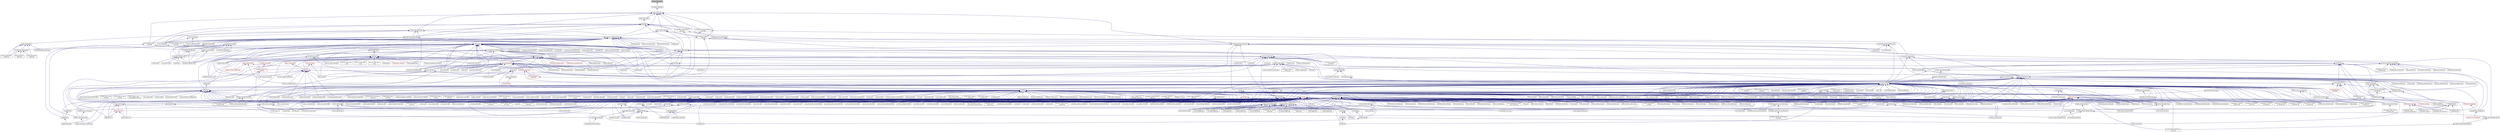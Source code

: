 digraph "plugin_wrapper.hpp"
{
  edge [fontname="Helvetica",fontsize="10",labelfontname="Helvetica",labelfontsize="10"];
  node [fontname="Helvetica",fontsize="10",shape=record];
  Node25 [label="plugin_wrapper.hpp",height=0.2,width=0.4,color="black", fillcolor="grey75", style="filled", fontcolor="black"];
  Node25 -> Node26 [dir="back",color="midnightblue",fontsize="10",style="solid",fontname="Helvetica"];
  Node26 [label="concrete_factory.hpp",height=0.2,width=0.4,color="black", fillcolor="white", style="filled",URL="$da/d20/concrete__factory_8hpp.html"];
  Node26 -> Node27 [dir="back",color="midnightblue",fontsize="10",style="solid",fontname="Helvetica"];
  Node27 [label="export_plugin.hpp",height=0.2,width=0.4,color="black", fillcolor="white", style="filled",URL="$d1/d06/export__plugin_8hpp.html"];
  Node27 -> Node28 [dir="back",color="midnightblue",fontsize="10",style="solid",fontname="Helvetica"];
  Node28 [label="binary_filter_factory\l_base.hpp",height=0.2,width=0.4,color="black", fillcolor="white", style="filled",URL="$db/d46/binary__filter__factory__base_8hpp.html"];
  Node28 -> Node29 [dir="back",color="midnightblue",fontsize="10",style="solid",fontname="Helvetica"];
  Node29 [label="binary_filter_factory.hpp",height=0.2,width=0.4,color="black", fillcolor="white", style="filled",URL="$d2/ded/binary__filter__factory_8hpp.html"];
  Node29 -> Node30 [dir="back",color="midnightblue",fontsize="10",style="solid",fontname="Helvetica"];
  Node30 [label="bzip2_serialization\l_filter.cpp",height=0.2,width=0.4,color="black", fillcolor="white", style="filled",URL="$d4/dda/bzip2__serialization__filter_8cpp.html"];
  Node29 -> Node31 [dir="back",color="midnightblue",fontsize="10",style="solid",fontname="Helvetica"];
  Node31 [label="snappy_serialization\l_filter.cpp",height=0.2,width=0.4,color="black", fillcolor="white", style="filled",URL="$d1/d41/snappy__serialization__filter_8cpp.html"];
  Node29 -> Node32 [dir="back",color="midnightblue",fontsize="10",style="solid",fontname="Helvetica"];
  Node32 [label="zlib_serialization\l_filter.cpp",height=0.2,width=0.4,color="black", fillcolor="white", style="filled",URL="$d4/d15/zlib__serialization__filter_8cpp.html"];
  Node28 -> Node33 [dir="back",color="midnightblue",fontsize="10",style="solid",fontname="Helvetica"];
  Node33 [label="runtime_support_server.cpp",height=0.2,width=0.4,color="black", fillcolor="white", style="filled",URL="$de/d5c/runtime__support__server_8cpp.html"];
  Node27 -> Node34 [dir="back",color="midnightblue",fontsize="10",style="solid",fontname="Helvetica"];
  Node34 [label="message_handler_factory\l_base.hpp",height=0.2,width=0.4,color="black", fillcolor="white", style="filled",URL="$db/d39/message__handler__factory__base_8hpp.html"];
  Node34 -> Node35 [dir="back",color="midnightblue",fontsize="10",style="solid",fontname="Helvetica"];
  Node35 [label="message_handler_factory.hpp",height=0.2,width=0.4,color="black", fillcolor="white", style="filled",URL="$dd/d33/message__handler__factory_8hpp.html"];
  Node34 -> Node33 [dir="back",color="midnightblue",fontsize="10",style="solid",fontname="Helvetica"];
  Node27 -> Node36 [dir="back",color="midnightblue",fontsize="10",style="solid",fontname="Helvetica"];
  Node36 [label="plugin_factory_base.hpp",height=0.2,width=0.4,color="black", fillcolor="white", style="filled",URL="$d4/d5f/plugin__factory__base_8hpp.html"];
  Node36 -> Node28 [dir="back",color="midnightblue",fontsize="10",style="solid",fontname="Helvetica"];
  Node36 -> Node34 [dir="back",color="midnightblue",fontsize="10",style="solid",fontname="Helvetica"];
  Node36 -> Node37 [dir="back",color="midnightblue",fontsize="10",style="solid",fontname="Helvetica"];
  Node37 [label="parcelport_factory.hpp",height=0.2,width=0.4,color="black", fillcolor="white", style="filled",URL="$d6/d96/parcelport__factory_8hpp.html"];
  Node37 -> Node38 [dir="back",color="midnightblue",fontsize="10",style="solid",fontname="Helvetica"];
  Node38 [label="parcelport_libfabric.cpp",height=0.2,width=0.4,color="black", fillcolor="white", style="filled",URL="$de/d4f/parcelport__libfabric_8cpp.html"];
  Node37 -> Node39 [dir="back",color="midnightblue",fontsize="10",style="solid",fontname="Helvetica"];
  Node39 [label="parcelport_libfabric.hpp",height=0.2,width=0.4,color="black", fillcolor="white", style="filled",URL="$d2/da5/parcelport__libfabric_8hpp.html"];
  Node39 -> Node38 [dir="back",color="midnightblue",fontsize="10",style="solid",fontname="Helvetica"];
  Node39 -> Node40 [dir="back",color="midnightblue",fontsize="10",style="solid",fontname="Helvetica"];
  Node40 [label="receiver.cpp",height=0.2,width=0.4,color="black", fillcolor="white", style="filled",URL="$d9/d77/receiver_8cpp.html"];
  Node39 -> Node41 [dir="back",color="midnightblue",fontsize="10",style="solid",fontname="Helvetica"];
  Node41 [label="rma_receiver.cpp",height=0.2,width=0.4,color="black", fillcolor="white", style="filled",URL="$d8/d71/rma__receiver_8cpp.html"];
  Node39 -> Node42 [dir="back",color="midnightblue",fontsize="10",style="solid",fontname="Helvetica"];
  Node42 [label="sender.cpp",height=0.2,width=0.4,color="black", fillcolor="white", style="filled",URL="$d3/df1/sender_8cpp.html"];
  Node36 -> Node43 [dir="back",color="midnightblue",fontsize="10",style="solid",fontname="Helvetica"];
  Node43 [label="runtime_support.hpp",height=0.2,width=0.4,color="black", fillcolor="white", style="filled",URL="$d0/d55/server_2runtime__support_8hpp.html"];
  Node43 -> Node44 [dir="back",color="midnightblue",fontsize="10",style="solid",fontname="Helvetica"];
  Node44 [label="latch.hpp",height=0.2,width=0.4,color="black", fillcolor="white", style="filled",URL="$df/d32/server_2latch_8hpp.html"];
  Node44 -> Node45 [dir="back",color="midnightblue",fontsize="10",style="solid",fontname="Helvetica"];
  Node45 [label="latch.hpp",height=0.2,width=0.4,color="black", fillcolor="white", style="filled",URL="$dc/d93/latch_8hpp.html"];
  Node45 -> Node46 [dir="back",color="midnightblue",fontsize="10",style="solid",fontname="Helvetica"];
  Node46 [label="wait_on_latch.hpp",height=0.2,width=0.4,color="black", fillcolor="white", style="filled",URL="$d7/dc3/posix_2initializers_2wait__on__latch_8hpp.html"];
  Node46 -> Node47 [dir="back",color="midnightblue",fontsize="10",style="solid",fontname="Helvetica"];
  Node47 [label="initializers.hpp",height=0.2,width=0.4,color="red", fillcolor="white", style="filled",URL="$db/d4f/posix_2initializers_8hpp.html"];
  Node45 -> Node51 [dir="back",color="midnightblue",fontsize="10",style="solid",fontname="Helvetica"];
  Node51 [label="lcos.hpp",height=0.2,width=0.4,color="black", fillcolor="white", style="filled",URL="$d5/deb/lcos_8hpp.html"];
  Node51 -> Node52 [dir="back",color="midnightblue",fontsize="10",style="solid",fontname="Helvetica"];
  Node52 [label="allgather_and_gate.cpp",height=0.2,width=0.4,color="black", fillcolor="white", style="filled",URL="$d1/d56/allgather__and__gate_8cpp.html"];
  Node51 -> Node53 [dir="back",color="midnightblue",fontsize="10",style="solid",fontname="Helvetica"];
  Node53 [label="apex_balance.cpp",height=0.2,width=0.4,color="black", fillcolor="white", style="filled",URL="$d4/d8e/apex__balance_8cpp.html"];
  Node51 -> Node54 [dir="back",color="midnightblue",fontsize="10",style="solid",fontname="Helvetica"];
  Node54 [label="apex_policy_engine\l_active_thread_count.cpp",height=0.2,width=0.4,color="black", fillcolor="white", style="filled",URL="$d5/d01/apex__policy__engine__active__thread__count_8cpp.html"];
  Node51 -> Node55 [dir="back",color="midnightblue",fontsize="10",style="solid",fontname="Helvetica"];
  Node55 [label="apex_policy_engine\l_events.cpp",height=0.2,width=0.4,color="black", fillcolor="white", style="filled",URL="$df/d0f/apex__policy__engine__events_8cpp.html"];
  Node51 -> Node56 [dir="back",color="midnightblue",fontsize="10",style="solid",fontname="Helvetica"];
  Node56 [label="apex_policy_engine\l_periodic.cpp",height=0.2,width=0.4,color="black", fillcolor="white", style="filled",URL="$d5/d7b/apex__policy__engine__periodic_8cpp.html"];
  Node51 -> Node57 [dir="back",color="midnightblue",fontsize="10",style="solid",fontname="Helvetica"];
  Node57 [label="heartbeat.cpp",height=0.2,width=0.4,color="black", fillcolor="white", style="filled",URL="$d8/d98/heartbeat_8cpp.html"];
  Node51 -> Node58 [dir="back",color="midnightblue",fontsize="10",style="solid",fontname="Helvetica"];
  Node58 [label="hello_world_component.hpp",height=0.2,width=0.4,color="black", fillcolor="white", style="filled",URL="$df/df0/hello__world__component_8hpp.html"];
  Node58 -> Node59 [dir="back",color="midnightblue",fontsize="10",style="solid",fontname="Helvetica"];
  Node59 [label="hello_world_client.cpp",height=0.2,width=0.4,color="black", fillcolor="white", style="filled",URL="$d5/da6/hello__world__client_8cpp.html"];
  Node58 -> Node60 [dir="back",color="midnightblue",fontsize="10",style="solid",fontname="Helvetica"];
  Node60 [label="hello_world_component.cpp",height=0.2,width=0.4,color="black", fillcolor="white", style="filled",URL="$d8/daa/hello__world__component_8cpp.html"];
  Node51 -> Node61 [dir="back",color="midnightblue",fontsize="10",style="solid",fontname="Helvetica"];
  Node61 [label="row.hpp",height=0.2,width=0.4,color="red", fillcolor="white", style="filled",URL="$dc/d69/row_8hpp.html"];
  Node61 -> Node68 [dir="back",color="midnightblue",fontsize="10",style="solid",fontname="Helvetica"];
  Node68 [label="stencil_iterator.hpp",height=0.2,width=0.4,color="black", fillcolor="white", style="filled",URL="$dc/d5c/server_2stencil__iterator_8hpp.html"];
  Node68 -> Node64 [dir="back",color="midnightblue",fontsize="10",style="solid",fontname="Helvetica"];
  Node64 [label="solver.hpp",height=0.2,width=0.4,color="black", fillcolor="white", style="filled",URL="$db/d9a/server_2solver_8hpp.html"];
  Node64 -> Node65 [dir="back",color="midnightblue",fontsize="10",style="solid",fontname="Helvetica"];
  Node65 [label="solver.hpp",height=0.2,width=0.4,color="black", fillcolor="white", style="filled",URL="$d2/d1c/solver_8hpp.html"];
  Node65 -> Node63 [dir="back",color="midnightblue",fontsize="10",style="solid",fontname="Helvetica"];
  Node63 [label="jacobi.cpp",height=0.2,width=0.4,color="black", fillcolor="white", style="filled",URL="$d2/d27/jacobi_8cpp.html"];
  Node64 -> Node66 [dir="back",color="midnightblue",fontsize="10",style="solid",fontname="Helvetica"];
  Node66 [label="solver.cpp",height=0.2,width=0.4,color="black", fillcolor="white", style="filled",URL="$d6/d94/solver_8cpp.html"];
  Node68 -> Node69 [dir="back",color="midnightblue",fontsize="10",style="solid",fontname="Helvetica"];
  Node69 [label="stencil_iterator.cpp",height=0.2,width=0.4,color="black", fillcolor="white", style="filled",URL="$d6/de1/server_2stencil__iterator_8cpp.html"];
  Node68 -> Node70 [dir="back",color="midnightblue",fontsize="10",style="solid",fontname="Helvetica"];
  Node70 [label="stencil_iterator.cpp",height=0.2,width=0.4,color="black", fillcolor="white", style="filled",URL="$d7/d71/stencil__iterator_8cpp.html"];
  Node61 -> Node67 [dir="back",color="midnightblue",fontsize="10",style="solid",fontname="Helvetica"];
  Node67 [label="grid.cpp",height=0.2,width=0.4,color="black", fillcolor="white", style="filled",URL="$d6/d1b/jacobi__component_2grid_8cpp.html"];
  Node51 -> Node71 [dir="back",color="midnightblue",fontsize="10",style="solid",fontname="Helvetica"];
  Node71 [label="stencil_iterator.hpp",height=0.2,width=0.4,color="black", fillcolor="white", style="filled",URL="$d4/dc8/stencil__iterator_8hpp.html"];
  Node71 -> Node64 [dir="back",color="midnightblue",fontsize="10",style="solid",fontname="Helvetica"];
  Node71 -> Node68 [dir="back",color="midnightblue",fontsize="10",style="solid",fontname="Helvetica"];
  Node71 -> Node70 [dir="back",color="midnightblue",fontsize="10",style="solid",fontname="Helvetica"];
  Node51 -> Node68 [dir="back",color="midnightblue",fontsize="10",style="solid",fontname="Helvetica"];
  Node51 -> Node72 [dir="back",color="midnightblue",fontsize="10",style="solid",fontname="Helvetica"];
  Node72 [label="jacobi_hpx.cpp",height=0.2,width=0.4,color="black", fillcolor="white", style="filled",URL="$d8/d72/jacobi__hpx_8cpp.html"];
  Node51 -> Node73 [dir="back",color="midnightblue",fontsize="10",style="solid",fontname="Helvetica"];
  Node73 [label="jacobi_nonuniform_hpx.cpp",height=0.2,width=0.4,color="black", fillcolor="white", style="filled",URL="$de/d56/jacobi__nonuniform__hpx_8cpp.html"];
  Node51 -> Node74 [dir="back",color="midnightblue",fontsize="10",style="solid",fontname="Helvetica"];
  Node74 [label="enumerate_threads.cpp",height=0.2,width=0.4,color="black", fillcolor="white", style="filled",URL="$d3/dd4/enumerate__threads_8cpp.html"];
  Node51 -> Node75 [dir="back",color="midnightblue",fontsize="10",style="solid",fontname="Helvetica"];
  Node75 [label="fibonacci_await.cpp",height=0.2,width=0.4,color="black", fillcolor="white", style="filled",URL="$dc/d1c/fibonacci__await_8cpp.html"];
  Node51 -> Node76 [dir="back",color="midnightblue",fontsize="10",style="solid",fontname="Helvetica"];
  Node76 [label="fibonacci_dataflow.cpp",height=0.2,width=0.4,color="black", fillcolor="white", style="filled",URL="$df/d3d/fibonacci__dataflow_8cpp.html"];
  Node51 -> Node77 [dir="back",color="midnightblue",fontsize="10",style="solid",fontname="Helvetica"];
  Node77 [label="fibonacci_futures.cpp",height=0.2,width=0.4,color="black", fillcolor="white", style="filled",URL="$d6/de3/fibonacci__futures_8cpp.html"];
  Node51 -> Node78 [dir="back",color="midnightblue",fontsize="10",style="solid",fontname="Helvetica"];
  Node78 [label="fibonacci_futures_distributed.cpp",height=0.2,width=0.4,color="black", fillcolor="white", style="filled",URL="$d1/dc9/fibonacci__futures__distributed_8cpp.html"];
  Node51 -> Node79 [dir="back",color="midnightblue",fontsize="10",style="solid",fontname="Helvetica"];
  Node79 [label="fractals.cpp",height=0.2,width=0.4,color="black", fillcolor="white", style="filled",URL="$d8/d58/fractals_8cpp.html"];
  Node51 -> Node80 [dir="back",color="midnightblue",fontsize="10",style="solid",fontname="Helvetica"];
  Node80 [label="fractals_executor.cpp",height=0.2,width=0.4,color="black", fillcolor="white", style="filled",URL="$d9/da9/fractals__executor_8cpp.html"];
  Node51 -> Node81 [dir="back",color="midnightblue",fontsize="10",style="solid",fontname="Helvetica"];
  Node81 [label="fractals_struct.cpp",height=0.2,width=0.4,color="black", fillcolor="white", style="filled",URL="$d8/d2f/fractals__struct_8cpp.html"];
  Node51 -> Node82 [dir="back",color="midnightblue",fontsize="10",style="solid",fontname="Helvetica"];
  Node82 [label="hello_world.cpp",height=0.2,width=0.4,color="black", fillcolor="white", style="filled",URL="$d0/d67/hello__world_8cpp.html"];
  Node51 -> Node83 [dir="back",color="midnightblue",fontsize="10",style="solid",fontname="Helvetica"];
  Node83 [label="latch_local.cpp",height=0.2,width=0.4,color="black", fillcolor="white", style="filled",URL="$dd/dd3/latch__local_8cpp.html"];
  Node51 -> Node84 [dir="back",color="midnightblue",fontsize="10",style="solid",fontname="Helvetica"];
  Node84 [label="latch_remote.cpp",height=0.2,width=0.4,color="black", fillcolor="white", style="filled",URL="$df/d59/latch__remote_8cpp.html"];
  Node51 -> Node85 [dir="back",color="midnightblue",fontsize="10",style="solid",fontname="Helvetica"];
  Node85 [label="local_channel.cpp",height=0.2,width=0.4,color="black", fillcolor="white", style="filled",URL="$d0/d3e/local__channel_8cpp.html"];
  Node51 -> Node86 [dir="back",color="midnightblue",fontsize="10",style="solid",fontname="Helvetica"];
  Node86 [label="pingpong.cpp",height=0.2,width=0.4,color="black", fillcolor="white", style="filled",URL="$dd/d4d/pingpong_8cpp.html"];
  Node51 -> Node87 [dir="back",color="midnightblue",fontsize="10",style="solid",fontname="Helvetica"];
  Node87 [label="shared_mutex.cpp",height=0.2,width=0.4,color="black", fillcolor="white", style="filled",URL="$da/d0b/shared__mutex_8cpp.html"];
  Node51 -> Node88 [dir="back",color="midnightblue",fontsize="10",style="solid",fontname="Helvetica"];
  Node88 [label="wait_composition.cpp",height=0.2,width=0.4,color="black", fillcolor="white", style="filled",URL="$d6/d13/wait__composition_8cpp.html"];
  Node51 -> Node89 [dir="back",color="midnightblue",fontsize="10",style="solid",fontname="Helvetica"];
  Node89 [label="sheneos_compare.cpp",height=0.2,width=0.4,color="black", fillcolor="white", style="filled",URL="$dc/d11/sheneos__compare_8cpp.html"];
  Node51 -> Node90 [dir="back",color="midnightblue",fontsize="10",style="solid",fontname="Helvetica"];
  Node90 [label="spell_check_file.cpp",height=0.2,width=0.4,color="black", fillcolor="white", style="filled",URL="$df/df7/spell__check__file_8cpp.html"];
  Node51 -> Node91 [dir="back",color="midnightblue",fontsize="10",style="solid",fontname="Helvetica"];
  Node91 [label="spell_check_simple.cpp",height=0.2,width=0.4,color="black", fillcolor="white", style="filled",URL="$dd/d54/spell__check__simple_8cpp.html"];
  Node51 -> Node92 [dir="back",color="midnightblue",fontsize="10",style="solid",fontname="Helvetica"];
  Node92 [label="simple_central_tuplespace\l_client.cpp",height=0.2,width=0.4,color="black", fillcolor="white", style="filled",URL="$d1/d7b/simple__central__tuplespace__client_8cpp.html"];
  Node51 -> Node93 [dir="back",color="midnightblue",fontsize="10",style="solid",fontname="Helvetica"];
  Node93 [label="hpx.hpp",height=0.2,width=0.4,color="red", fillcolor="white", style="filled",URL="$d0/daa/hpx_8hpp.html"];
  Node93 -> Node105 [dir="back",color="midnightblue",fontsize="10",style="solid",fontname="Helvetica"];
  Node105 [label="accumulator.cpp",height=0.2,width=0.4,color="black", fillcolor="white", style="filled",URL="$d1/d81/accumulator_8cpp.html"];
  Node93 -> Node106 [dir="back",color="midnightblue",fontsize="10",style="solid",fontname="Helvetica"];
  Node106 [label="accumulator.hpp",height=0.2,width=0.4,color="black", fillcolor="white", style="filled",URL="$d4/d9d/server_2accumulator_8hpp.html"];
  Node106 -> Node105 [dir="back",color="midnightblue",fontsize="10",style="solid",fontname="Helvetica"];
  Node106 -> Node107 [dir="back",color="midnightblue",fontsize="10",style="solid",fontname="Helvetica"];
  Node107 [label="accumulator.hpp",height=0.2,width=0.4,color="black", fillcolor="white", style="filled",URL="$d8/d5e/accumulator_8hpp.html"];
  Node107 -> Node108 [dir="back",color="midnightblue",fontsize="10",style="solid",fontname="Helvetica"];
  Node108 [label="accumulator_client.cpp",height=0.2,width=0.4,color="black", fillcolor="white", style="filled",URL="$d7/dd0/accumulator__client_8cpp.html"];
  Node93 -> Node109 [dir="back",color="midnightblue",fontsize="10",style="solid",fontname="Helvetica"];
  Node109 [label="template_function_accumulator.hpp",height=0.2,width=0.4,color="black", fillcolor="white", style="filled",URL="$d7/da6/server_2template__function__accumulator_8hpp.html"];
  Node109 -> Node110 [dir="back",color="midnightblue",fontsize="10",style="solid",fontname="Helvetica"];
  Node110 [label="template_function_accumulator.cpp",height=0.2,width=0.4,color="black", fillcolor="white", style="filled",URL="$d5/d02/template__function__accumulator_8cpp.html"];
  Node109 -> Node111 [dir="back",color="midnightblue",fontsize="10",style="solid",fontname="Helvetica"];
  Node111 [label="template_function_accumulator.hpp",height=0.2,width=0.4,color="black", fillcolor="white", style="filled",URL="$d3/de9/template__function__accumulator_8hpp.html"];
  Node111 -> Node112 [dir="back",color="midnightblue",fontsize="10",style="solid",fontname="Helvetica"];
  Node112 [label="template_function_accumulator\l_client.cpp",height=0.2,width=0.4,color="black", fillcolor="white", style="filled",URL="$d0/dc6/template__function__accumulator__client_8cpp.html"];
  Node93 -> Node113 [dir="back",color="midnightblue",fontsize="10",style="solid",fontname="Helvetica"];
  Node113 [label="template_accumulator.cpp",height=0.2,width=0.4,color="black", fillcolor="white", style="filled",URL="$d0/d4a/template__accumulator_8cpp.html"];
  Node93 -> Node110 [dir="back",color="midnightblue",fontsize="10",style="solid",fontname="Helvetica"];
  Node93 -> Node111 [dir="back",color="midnightblue",fontsize="10",style="solid",fontname="Helvetica"];
  Node93 -> Node114 [dir="back",color="midnightblue",fontsize="10",style="solid",fontname="Helvetica"];
  Node114 [label="allgather_module.cpp",height=0.2,width=0.4,color="black", fillcolor="white", style="filled",URL="$df/de4/allgather__module_8cpp.html"];
  Node93 -> Node115 [dir="back",color="midnightblue",fontsize="10",style="solid",fontname="Helvetica"];
  Node115 [label="allgather.cpp",height=0.2,width=0.4,color="black", fillcolor="white", style="filled",URL="$d7/d06/allgather_8cpp.html"];
  Node93 -> Node52 [dir="back",color="midnightblue",fontsize="10",style="solid",fontname="Helvetica"];
  Node93 -> Node116 [dir="back",color="midnightblue",fontsize="10",style="solid",fontname="Helvetica"];
  Node116 [label="ag_client.cpp",height=0.2,width=0.4,color="black", fillcolor="white", style="filled",URL="$d4/d5d/ag__client_8cpp.html"];
  Node93 -> Node118 [dir="back",color="midnightblue",fontsize="10",style="solid",fontname="Helvetica"];
  Node118 [label="os_thread_num.cpp",height=0.2,width=0.4,color="black", fillcolor="white", style="filled",URL="$d2/dfb/os__thread__num_8cpp.html"];
  Node93 -> Node119 [dir="back",color="midnightblue",fontsize="10",style="solid",fontname="Helvetica"];
  Node119 [label="cancelable_action.cpp",height=0.2,width=0.4,color="black", fillcolor="white", style="filled",URL="$d5/d0c/cancelable__action_8cpp.html"];
  Node93 -> Node120 [dir="back",color="midnightblue",fontsize="10",style="solid",fontname="Helvetica"];
  Node120 [label="cancelable_action.hpp",height=0.2,width=0.4,color="black", fillcolor="white", style="filled",URL="$d5/d4d/server_2cancelable__action_8hpp.html"];
  Node120 -> Node119 [dir="back",color="midnightblue",fontsize="10",style="solid",fontname="Helvetica"];
  Node120 -> Node121 [dir="back",color="midnightblue",fontsize="10",style="solid",fontname="Helvetica"];
  Node121 [label="cancelable_action.hpp",height=0.2,width=0.4,color="black", fillcolor="white", style="filled",URL="$d0/da3/stubs_2cancelable__action_8hpp.html"];
  Node121 -> Node122 [dir="back",color="midnightblue",fontsize="10",style="solid",fontname="Helvetica"];
  Node122 [label="cancelable_action.hpp",height=0.2,width=0.4,color="black", fillcolor="white", style="filled",URL="$d6/d28/cancelable__action_8hpp.html"];
  Node122 -> Node123 [dir="back",color="midnightblue",fontsize="10",style="solid",fontname="Helvetica"];
  Node123 [label="cancelable_action_client.cpp",height=0.2,width=0.4,color="black", fillcolor="white", style="filled",URL="$d1/db8/cancelable__action__client_8cpp.html"];
  Node93 -> Node121 [dir="back",color="midnightblue",fontsize="10",style="solid",fontname="Helvetica"];
  Node93 -> Node123 [dir="back",color="midnightblue",fontsize="10",style="solid",fontname="Helvetica"];
  Node93 -> Node58 [dir="back",color="midnightblue",fontsize="10",style="solid",fontname="Helvetica"];
  Node93 -> Node127 [dir="back",color="midnightblue",fontsize="10",style="solid",fontname="Helvetica"];
  Node127 [label="interpolate1d.cpp",height=0.2,width=0.4,color="black", fillcolor="white", style="filled",URL="$d0/d05/interpolate1d_8cpp.html"];
  Node93 -> Node128 [dir="back",color="midnightblue",fontsize="10",style="solid",fontname="Helvetica"];
  Node128 [label="partition.hpp",height=0.2,width=0.4,color="black", fillcolor="white", style="filled",URL="$d0/d7a/examples_2interpolate1d_2interpolate1d_2partition_8hpp.html"];
  Node128 -> Node127 [dir="back",color="midnightblue",fontsize="10",style="solid",fontname="Helvetica"];
  Node128 -> Node129 [dir="back",color="midnightblue",fontsize="10",style="solid",fontname="Helvetica"];
  Node129 [label="interpolate1d.hpp",height=0.2,width=0.4,color="black", fillcolor="white", style="filled",URL="$d4/dc7/interpolate1d_8hpp.html"];
  Node129 -> Node127 [dir="back",color="midnightblue",fontsize="10",style="solid",fontname="Helvetica"];
  Node129 -> Node130 [dir="back",color="midnightblue",fontsize="10",style="solid",fontname="Helvetica"];
  Node130 [label="interpolate1d_client.cpp",height=0.2,width=0.4,color="black", fillcolor="white", style="filled",URL="$d4/da6/interpolate1d__client_8cpp.html"];
  Node93 -> Node129 [dir="back",color="midnightblue",fontsize="10",style="solid",fontname="Helvetica"];
  Node93 -> Node63 [dir="back",color="midnightblue",fontsize="10",style="solid",fontname="Helvetica"];
  Node93 -> Node67 [dir="back",color="midnightblue",fontsize="10",style="solid",fontname="Helvetica"];
  Node93 -> Node134 [dir="back",color="midnightblue",fontsize="10",style="solid",fontname="Helvetica"];
  Node134 [label="row.cpp",height=0.2,width=0.4,color="black", fillcolor="white", style="filled",URL="$d3/d86/server_2row_8cpp.html"];
  Node93 -> Node66 [dir="back",color="midnightblue",fontsize="10",style="solid",fontname="Helvetica"];
  Node93 -> Node69 [dir="back",color="midnightblue",fontsize="10",style="solid",fontname="Helvetica"];
  Node93 -> Node70 [dir="back",color="midnightblue",fontsize="10",style="solid",fontname="Helvetica"];
  Node93 -> Node72 [dir="back",color="midnightblue",fontsize="10",style="solid",fontname="Helvetica"];
  Node93 -> Node73 [dir="back",color="midnightblue",fontsize="10",style="solid",fontname="Helvetica"];
  Node93 -> Node137 [dir="back",color="midnightblue",fontsize="10",style="solid",fontname="Helvetica"];
  Node137 [label="nqueen.cpp",height=0.2,width=0.4,color="black", fillcolor="white", style="filled",URL="$db/dca/nqueen_8cpp.html"];
  Node93 -> Node138 [dir="back",color="midnightblue",fontsize="10",style="solid",fontname="Helvetica"];
  Node138 [label="nqueen.hpp",height=0.2,width=0.4,color="black", fillcolor="white", style="filled",URL="$de/d58/server_2nqueen_8hpp.html"];
  Node138 -> Node137 [dir="back",color="midnightblue",fontsize="10",style="solid",fontname="Helvetica"];
  Node138 -> Node139 [dir="back",color="midnightblue",fontsize="10",style="solid",fontname="Helvetica"];
  Node139 [label="nqueen.hpp",height=0.2,width=0.4,color="black", fillcolor="white", style="filled",URL="$da/dfd/stubs_2nqueen_8hpp.html"];
  Node139 -> Node140 [dir="back",color="midnightblue",fontsize="10",style="solid",fontname="Helvetica"];
  Node140 [label="nqueen.hpp",height=0.2,width=0.4,color="black", fillcolor="white", style="filled",URL="$d0/d07/nqueen_8hpp.html"];
  Node140 -> Node141 [dir="back",color="midnightblue",fontsize="10",style="solid",fontname="Helvetica"];
  Node141 [label="nqueen_client.cpp",height=0.2,width=0.4,color="black", fillcolor="white", style="filled",URL="$d3/d5e/nqueen__client_8cpp.html"];
  Node93 -> Node141 [dir="back",color="midnightblue",fontsize="10",style="solid",fontname="Helvetica"];
  Node93 -> Node142 [dir="back",color="midnightblue",fontsize="10",style="solid",fontname="Helvetica"];
  Node142 [label="sine.cpp",height=0.2,width=0.4,color="black", fillcolor="white", style="filled",URL="$d3/d0d/server_2sine_8cpp.html"];
  Node93 -> Node148 [dir="back",color="midnightblue",fontsize="10",style="solid",fontname="Helvetica"];
  Node148 [label="customize_async.cpp",height=0.2,width=0.4,color="black", fillcolor="white", style="filled",URL="$d0/d82/customize__async_8cpp.html"];
  Node93 -> Node150 [dir="back",color="midnightblue",fontsize="10",style="solid",fontname="Helvetica"];
  Node150 [label="error_handling.cpp",height=0.2,width=0.4,color="black", fillcolor="white", style="filled",URL="$d9/d96/error__handling_8cpp.html"];
  Node93 -> Node151 [dir="back",color="midnightblue",fontsize="10",style="solid",fontname="Helvetica"];
  Node151 [label="event_synchronization.cpp",height=0.2,width=0.4,color="black", fillcolor="white", style="filled",URL="$d0/d35/event__synchronization_8cpp.html"];
  Node93 -> Node152 [dir="back",color="midnightblue",fontsize="10",style="solid",fontname="Helvetica"];
  Node152 [label="factorial.cpp",height=0.2,width=0.4,color="black", fillcolor="white", style="filled",URL="$d9/d00/factorial_8cpp.html"];
  Node93 -> Node162 [dir="back",color="midnightblue",fontsize="10",style="solid",fontname="Helvetica"];
  Node162 [label="sort_by_key_demo.cpp",height=0.2,width=0.4,color="black", fillcolor="white", style="filled",URL="$da/d20/sort__by__key__demo_8cpp.html"];
  Node93 -> Node164 [dir="back",color="midnightblue",fontsize="10",style="solid",fontname="Helvetica"];
  Node164 [label="vector_counting_dotproduct.cpp",height=0.2,width=0.4,color="black", fillcolor="white", style="filled",URL="$df/de9/vector__counting__dotproduct_8cpp.html"];
  Node93 -> Node165 [dir="back",color="midnightblue",fontsize="10",style="solid",fontname="Helvetica"];
  Node165 [label="vector_zip_dotproduct.cpp",height=0.2,width=0.4,color="black", fillcolor="white", style="filled",URL="$dc/d18/vector__zip__dotproduct_8cpp.html"];
  Node93 -> Node167 [dir="back",color="midnightblue",fontsize="10",style="solid",fontname="Helvetica"];
  Node167 [label="random_mem_access.cpp",height=0.2,width=0.4,color="black", fillcolor="white", style="filled",URL="$d1/d51/random__mem__access_8cpp.html"];
  Node93 -> Node168 [dir="back",color="midnightblue",fontsize="10",style="solid",fontname="Helvetica"];
  Node168 [label="random_mem_access.hpp",height=0.2,width=0.4,color="black", fillcolor="white", style="filled",URL="$d0/d19/server_2random__mem__access_8hpp.html"];
  Node168 -> Node167 [dir="back",color="midnightblue",fontsize="10",style="solid",fontname="Helvetica"];
  Node168 -> Node169 [dir="back",color="midnightblue",fontsize="10",style="solid",fontname="Helvetica"];
  Node169 [label="random_mem_access.hpp",height=0.2,width=0.4,color="black", fillcolor="white", style="filled",URL="$d3/d32/stubs_2random__mem__access_8hpp.html"];
  Node169 -> Node170 [dir="back",color="midnightblue",fontsize="10",style="solid",fontname="Helvetica"];
  Node170 [label="random_mem_access.hpp",height=0.2,width=0.4,color="black", fillcolor="white", style="filled",URL="$db/de8/random__mem__access_8hpp.html"];
  Node170 -> Node171 [dir="back",color="midnightblue",fontsize="10",style="solid",fontname="Helvetica"];
  Node171 [label="random_mem_access_client.cpp",height=0.2,width=0.4,color="black", fillcolor="white", style="filled",URL="$df/d1b/random__mem__access__client_8cpp.html"];
  Node93 -> Node171 [dir="back",color="midnightblue",fontsize="10",style="solid",fontname="Helvetica"];
  Node93 -> Node172 [dir="back",color="midnightblue",fontsize="10",style="solid",fontname="Helvetica"];
  Node172 [label="oversubscribing_resource\l_partitioner.cpp",height=0.2,width=0.4,color="black", fillcolor="white", style="filled",URL="$dd/dee/oversubscribing__resource__partitioner_8cpp.html"];
  Node93 -> Node173 [dir="back",color="midnightblue",fontsize="10",style="solid",fontname="Helvetica"];
  Node173 [label="simple_resource_partitioner.cpp",height=0.2,width=0.4,color="black", fillcolor="white", style="filled",URL="$d5/df9/simple__resource__partitioner_8cpp.html"];
  Node93 -> Node177 [dir="back",color="midnightblue",fontsize="10",style="solid",fontname="Helvetica"];
  Node177 [label="interpolator.cpp",height=0.2,width=0.4,color="black", fillcolor="white", style="filled",URL="$d5/d02/interpolator_8cpp.html"];
  Node93 -> Node181 [dir="back",color="midnightblue",fontsize="10",style="solid",fontname="Helvetica"];
  Node181 [label="partition3d.hpp",height=0.2,width=0.4,color="black", fillcolor="white", style="filled",URL="$d1/d50/partition3d_8hpp.html"];
  Node181 -> Node177 [dir="back",color="midnightblue",fontsize="10",style="solid",fontname="Helvetica"];
  Node181 -> Node182 [dir="back",color="midnightblue",fontsize="10",style="solid",fontname="Helvetica"];
  Node182 [label="interpolator.hpp",height=0.2,width=0.4,color="black", fillcolor="white", style="filled",URL="$dc/d3b/interpolator_8hpp.html"];
  Node182 -> Node177 [dir="back",color="midnightblue",fontsize="10",style="solid",fontname="Helvetica"];
  Node182 -> Node183 [dir="back",color="midnightblue",fontsize="10",style="solid",fontname="Helvetica"];
  Node183 [label="sheneos_client.cpp",height=0.2,width=0.4,color="black", fillcolor="white", style="filled",URL="$d5/da5/sheneos__client_8cpp.html"];
  Node182 -> Node89 [dir="back",color="midnightblue",fontsize="10",style="solid",fontname="Helvetica"];
  Node182 -> Node184 [dir="back",color="midnightblue",fontsize="10",style="solid",fontname="Helvetica"];
  Node184 [label="sheneos_test.cpp",height=0.2,width=0.4,color="black", fillcolor="white", style="filled",URL="$d4/d6e/sheneos__test_8cpp.html"];
  Node93 -> Node182 [dir="back",color="midnightblue",fontsize="10",style="solid",fontname="Helvetica"];
  Node93 -> Node184 [dir="back",color="midnightblue",fontsize="10",style="solid",fontname="Helvetica"];
  Node93 -> Node187 [dir="back",color="midnightblue",fontsize="10",style="solid",fontname="Helvetica"];
  Node187 [label="startup_shutdown.cpp",height=0.2,width=0.4,color="black", fillcolor="white", style="filled",URL="$d3/dfc/server_2startup__shutdown_8cpp.html"];
  Node93 -> Node190 [dir="back",color="midnightblue",fontsize="10",style="solid",fontname="Helvetica"];
  Node190 [label="throttle.cpp",height=0.2,width=0.4,color="black", fillcolor="white", style="filled",URL="$de/d56/server_2throttle_8cpp.html"];
  Node93 -> Node191 [dir="back",color="midnightblue",fontsize="10",style="solid",fontname="Helvetica"];
  Node191 [label="throttle.hpp",height=0.2,width=0.4,color="black", fillcolor="white", style="filled",URL="$db/dc9/server_2throttle_8hpp.html"];
  Node191 -> Node190 [dir="back",color="midnightblue",fontsize="10",style="solid",fontname="Helvetica"];
  Node191 -> Node192 [dir="back",color="midnightblue",fontsize="10",style="solid",fontname="Helvetica"];
  Node192 [label="throttle.hpp",height=0.2,width=0.4,color="black", fillcolor="white", style="filled",URL="$d5/dec/stubs_2throttle_8hpp.html"];
  Node192 -> Node193 [dir="back",color="midnightblue",fontsize="10",style="solid",fontname="Helvetica"];
  Node193 [label="throttle.hpp",height=0.2,width=0.4,color="black", fillcolor="white", style="filled",URL="$d2/d2e/throttle_8hpp.html"];
  Node193 -> Node194 [dir="back",color="midnightblue",fontsize="10",style="solid",fontname="Helvetica"];
  Node194 [label="throttle.cpp",height=0.2,width=0.4,color="black", fillcolor="white", style="filled",URL="$db/d02/throttle_8cpp.html"];
  Node193 -> Node195 [dir="back",color="midnightblue",fontsize="10",style="solid",fontname="Helvetica"];
  Node195 [label="throttle_client.cpp",height=0.2,width=0.4,color="black", fillcolor="white", style="filled",URL="$d0/db7/throttle__client_8cpp.html"];
  Node93 -> Node192 [dir="back",color="midnightblue",fontsize="10",style="solid",fontname="Helvetica"];
  Node93 -> Node194 [dir="back",color="midnightblue",fontsize="10",style="solid",fontname="Helvetica"];
  Node93 -> Node193 [dir="back",color="midnightblue",fontsize="10",style="solid",fontname="Helvetica"];
  Node93 -> Node204 [dir="back",color="midnightblue",fontsize="10",style="solid",fontname="Helvetica"];
  Node204 [label="simple_central_tuplespace.hpp",height=0.2,width=0.4,color="black", fillcolor="white", style="filled",URL="$db/d69/server_2simple__central__tuplespace_8hpp.html"];
  Node204 -> Node205 [dir="back",color="midnightblue",fontsize="10",style="solid",fontname="Helvetica"];
  Node205 [label="simple_central_tuplespace.cpp",height=0.2,width=0.4,color="black", fillcolor="white", style="filled",URL="$d3/dec/simple__central__tuplespace_8cpp.html"];
  Node204 -> Node206 [dir="back",color="midnightblue",fontsize="10",style="solid",fontname="Helvetica"];
  Node206 [label="simple_central_tuplespace.hpp",height=0.2,width=0.4,color="black", fillcolor="white", style="filled",URL="$d0/d4b/stubs_2simple__central__tuplespace_8hpp.html"];
  Node206 -> Node207 [dir="back",color="midnightblue",fontsize="10",style="solid",fontname="Helvetica"];
  Node207 [label="simple_central_tuplespace.hpp",height=0.2,width=0.4,color="black", fillcolor="white", style="filled",URL="$d5/ddd/simple__central__tuplespace_8hpp.html"];
  Node207 -> Node92 [dir="back",color="midnightblue",fontsize="10",style="solid",fontname="Helvetica"];
  Node93 -> Node208 [dir="back",color="midnightblue",fontsize="10",style="solid",fontname="Helvetica"];
  Node208 [label="tuples_warehouse.hpp",height=0.2,width=0.4,color="black", fillcolor="white", style="filled",URL="$da/de6/tuples__warehouse_8hpp.html"];
  Node208 -> Node204 [dir="back",color="midnightblue",fontsize="10",style="solid",fontname="Helvetica"];
  Node93 -> Node205 [dir="back",color="midnightblue",fontsize="10",style="solid",fontname="Helvetica"];
  Node93 -> Node214 [dir="back",color="midnightblue",fontsize="10",style="solid",fontname="Helvetica"];
  Node214 [label="foreach_scaling.cpp",height=0.2,width=0.4,color="black", fillcolor="white", style="filled",URL="$d4/d94/foreach__scaling_8cpp.html"];
  Node93 -> Node216 [dir="back",color="midnightblue",fontsize="10",style="solid",fontname="Helvetica"];
  Node216 [label="hpx_homogeneous_timed\l_task_spawn_executors.cpp",height=0.2,width=0.4,color="black", fillcolor="white", style="filled",URL="$d1/d3b/hpx__homogeneous__timed__task__spawn__executors_8cpp.html"];
  Node93 -> Node218 [dir="back",color="midnightblue",fontsize="10",style="solid",fontname="Helvetica"];
  Node218 [label="partitioned_vector\l_foreach.cpp",height=0.2,width=0.4,color="black", fillcolor="white", style="filled",URL="$df/d5f/partitioned__vector__foreach_8cpp.html"];
  Node93 -> Node219 [dir="back",color="midnightblue",fontsize="10",style="solid",fontname="Helvetica"];
  Node219 [label="serialization_overhead.cpp",height=0.2,width=0.4,color="black", fillcolor="white", style="filled",URL="$d3/df8/serialization__overhead_8cpp.html"];
  Node93 -> Node220 [dir="back",color="midnightblue",fontsize="10",style="solid",fontname="Helvetica"];
  Node220 [label="sizeof.cpp",height=0.2,width=0.4,color="black", fillcolor="white", style="filled",URL="$d3/d0f/sizeof_8cpp.html"];
  Node93 -> Node221 [dir="back",color="midnightblue",fontsize="10",style="solid",fontname="Helvetica"];
  Node221 [label="skynet.cpp",height=0.2,width=0.4,color="black", fillcolor="white", style="filled",URL="$d0/dc3/skynet_8cpp.html"];
  Node93 -> Node222 [dir="back",color="midnightblue",fontsize="10",style="solid",fontname="Helvetica"];
  Node222 [label="stencil3_iterators.cpp",height=0.2,width=0.4,color="black", fillcolor="white", style="filled",URL="$db/d9e/stencil3__iterators_8cpp.html"];
  Node93 -> Node223 [dir="back",color="midnightblue",fontsize="10",style="solid",fontname="Helvetica"];
  Node223 [label="stream.cpp",height=0.2,width=0.4,color="black", fillcolor="white", style="filled",URL="$da/d5f/stream_8cpp.html"];
  Node93 -> Node225 [dir="back",color="midnightblue",fontsize="10",style="solid",fontname="Helvetica"];
  Node225 [label="transform_reduce_binary\l_scaling.cpp",height=0.2,width=0.4,color="black", fillcolor="white", style="filled",URL="$d1/dae/transform__reduce__binary__scaling_8cpp.html"];
  Node93 -> Node226 [dir="back",color="midnightblue",fontsize="10",style="solid",fontname="Helvetica"];
  Node226 [label="transform_reduce_scaling.cpp",height=0.2,width=0.4,color="black", fillcolor="white", style="filled",URL="$db/d2a/transform__reduce__scaling_8cpp.html"];
  Node93 -> Node227 [dir="back",color="midnightblue",fontsize="10",style="solid",fontname="Helvetica"];
  Node227 [label="minmax_element_performance.cpp",height=0.2,width=0.4,color="black", fillcolor="white", style="filled",URL="$d9/d93/minmax__element__performance_8cpp.html"];
  Node93 -> Node231 [dir="back",color="midnightblue",fontsize="10",style="solid",fontname="Helvetica"];
  Node231 [label="osu_bcast.cpp",height=0.2,width=0.4,color="black", fillcolor="white", style="filled",URL="$d3/dca/osu__bcast_8cpp.html"];
  Node93 -> Node232 [dir="back",color="midnightblue",fontsize="10",style="solid",fontname="Helvetica"];
  Node232 [label="osu_bibw.cpp",height=0.2,width=0.4,color="black", fillcolor="white", style="filled",URL="$d2/d04/osu__bibw_8cpp.html"];
  Node93 -> Node233 [dir="back",color="midnightblue",fontsize="10",style="solid",fontname="Helvetica"];
  Node233 [label="osu_bw.cpp",height=0.2,width=0.4,color="black", fillcolor="white", style="filled",URL="$d4/d20/osu__bw_8cpp.html"];
  Node93 -> Node234 [dir="back",color="midnightblue",fontsize="10",style="solid",fontname="Helvetica"];
  Node234 [label="osu_latency.cpp",height=0.2,width=0.4,color="black", fillcolor="white", style="filled",URL="$df/d58/osu__latency_8cpp.html"];
  Node93 -> Node235 [dir="back",color="midnightblue",fontsize="10",style="solid",fontname="Helvetica"];
  Node235 [label="osu_multi_lat.cpp",height=0.2,width=0.4,color="black", fillcolor="white", style="filled",URL="$d7/d91/osu__multi__lat_8cpp.html"];
  Node93 -> Node236 [dir="back",color="midnightblue",fontsize="10",style="solid",fontname="Helvetica"];
  Node236 [label="osu_scatter.cpp",height=0.2,width=0.4,color="black", fillcolor="white", style="filled",URL="$d4/d4c/osu__scatter_8cpp.html"];
  Node93 -> Node237 [dir="back",color="midnightblue",fontsize="10",style="solid",fontname="Helvetica"];
  Node237 [label="pingpong_performance.cpp",height=0.2,width=0.4,color="black", fillcolor="white", style="filled",URL="$de/d03/pingpong__performance_8cpp.html"];
  Node93 -> Node244 [dir="back",color="midnightblue",fontsize="10",style="solid",fontname="Helvetica"];
  Node244 [label="action_move_semantics.cpp",height=0.2,width=0.4,color="black", fillcolor="white", style="filled",URL="$d4/db3/action__move__semantics_8cpp.html"];
  Node93 -> Node246 [dir="back",color="midnightblue",fontsize="10",style="solid",fontname="Helvetica"];
  Node246 [label="duplicate_id_registration\l_1596.cpp",height=0.2,width=0.4,color="black", fillcolor="white", style="filled",URL="$db/d8d/duplicate__id__registration__1596_8cpp.html"];
  Node93 -> Node249 [dir="back",color="midnightblue",fontsize="10",style="solid",fontname="Helvetica"];
  Node249 [label="send_gid_keep_component\l_1624.cpp",height=0.2,width=0.4,color="black", fillcolor="white", style="filled",URL="$d9/d49/send__gid__keep__component__1624_8cpp.html"];
  Node93 -> Node250 [dir="back",color="midnightblue",fontsize="10",style="solid",fontname="Helvetica"];
  Node250 [label="algorithms.cc",height=0.2,width=0.4,color="black", fillcolor="white", style="filled",URL="$d5/d1b/algorithms_8cc.html"];
  Node93 -> Node251 [dir="back",color="midnightblue",fontsize="10",style="solid",fontname="Helvetica"];
  Node251 [label="matrix_hpx.hh",height=0.2,width=0.4,color="black", fillcolor="white", style="filled",URL="$d5/d89/matrix__hpx_8hh.html"];
  Node251 -> Node252 [dir="back",color="midnightblue",fontsize="10",style="solid",fontname="Helvetica"];
  Node252 [label="block_matrix.hh",height=0.2,width=0.4,color="red", fillcolor="white", style="filled",URL="$dc/de8/block__matrix_8hh.html"];
  Node252 -> Node250 [dir="back",color="midnightblue",fontsize="10",style="solid",fontname="Helvetica"];
  Node252 -> Node256 [dir="back",color="midnightblue",fontsize="10",style="solid",fontname="Helvetica"];
  Node256 [label="block_matrix.cc",height=0.2,width=0.4,color="black", fillcolor="white", style="filled",URL="$de/d88/block__matrix_8cc.html"];
  Node251 -> Node250 [dir="back",color="midnightblue",fontsize="10",style="solid",fontname="Helvetica"];
  Node251 -> Node254 [dir="back",color="midnightblue",fontsize="10",style="solid",fontname="Helvetica"];
  Node254 [label="matrix_hpx.cc",height=0.2,width=0.4,color="black", fillcolor="white", style="filled",URL="$d7/d32/matrix__hpx_8cc.html"];
  Node93 -> Node252 [dir="back",color="midnightblue",fontsize="10",style="solid",fontname="Helvetica"];
  Node93 -> Node256 [dir="back",color="midnightblue",fontsize="10",style="solid",fontname="Helvetica"];
  Node93 -> Node254 [dir="back",color="midnightblue",fontsize="10",style="solid",fontname="Helvetica"];
  Node93 -> Node259 [dir="back",color="midnightblue",fontsize="10",style="solid",fontname="Helvetica"];
  Node259 [label="client_1950.cpp",height=0.2,width=0.4,color="black", fillcolor="white", style="filled",URL="$d0/d79/client__1950_8cpp.html"];
  Node93 -> Node264 [dir="back",color="midnightblue",fontsize="10",style="solid",fontname="Helvetica"];
  Node264 [label="id_type_ref_counting\l_1032.cpp",height=0.2,width=0.4,color="black", fillcolor="white", style="filled",URL="$d8/dfd/id__type__ref__counting__1032_8cpp.html"];
  Node93 -> Node265 [dir="back",color="midnightblue",fontsize="10",style="solid",fontname="Helvetica"];
  Node265 [label="lost_output_2236.cpp",height=0.2,width=0.4,color="black", fillcolor="white", style="filled",URL="$db/dd0/lost__output__2236_8cpp.html"];
  Node93 -> Node266 [dir="back",color="midnightblue",fontsize="10",style="solid",fontname="Helvetica"];
  Node266 [label="no_output_1173.cpp",height=0.2,width=0.4,color="black", fillcolor="white", style="filled",URL="$de/d67/no__output__1173_8cpp.html"];
  Node93 -> Node267 [dir="back",color="midnightblue",fontsize="10",style="solid",fontname="Helvetica"];
  Node267 [label="after_588.cpp",height=0.2,width=0.4,color="black", fillcolor="white", style="filled",URL="$dc/dc0/after__588_8cpp.html"];
  Node93 -> Node275 [dir="back",color="midnightblue",fontsize="10",style="solid",fontname="Helvetica"];
  Node275 [label="dataflow_future_swap.cpp",height=0.2,width=0.4,color="black", fillcolor="white", style="filled",URL="$dc/d8c/dataflow__future__swap_8cpp.html"];
  Node93 -> Node276 [dir="back",color="midnightblue",fontsize="10",style="solid",fontname="Helvetica"];
  Node276 [label="dataflow_future_swap2.cpp",height=0.2,width=0.4,color="black", fillcolor="white", style="filled",URL="$d1/db3/dataflow__future__swap2_8cpp.html"];
  Node93 -> Node290 [dir="back",color="midnightblue",fontsize="10",style="solid",fontname="Helvetica"];
  Node290 [label="promise_1620.cpp",height=0.2,width=0.4,color="black", fillcolor="white", style="filled",URL="$d2/d67/promise__1620_8cpp.html"];
  Node93 -> Node296 [dir="back",color="midnightblue",fontsize="10",style="solid",fontname="Helvetica"];
  Node296 [label="shared_stated_leaked\l_1211.cpp",height=0.2,width=0.4,color="black", fillcolor="white", style="filled",URL="$dc/dce/shared__stated__leaked__1211_8cpp.html"];
  Node93 -> Node298 [dir="back",color="midnightblue",fontsize="10",style="solid",fontname="Helvetica"];
  Node298 [label="wait_all_hang_1946.cpp",height=0.2,width=0.4,color="black", fillcolor="white", style="filled",URL="$d5/d69/wait__all__hang__1946_8cpp.html"];
  Node93 -> Node320 [dir="back",color="midnightblue",fontsize="10",style="solid",fontname="Helvetica"];
  Node320 [label="thread_pool_executor\l_1114.cpp",height=0.2,width=0.4,color="black", fillcolor="white", style="filled",URL="$d8/d63/thread__pool__executor__1114_8cpp.html"];
  Node93 -> Node327 [dir="back",color="midnightblue",fontsize="10",style="solid",fontname="Helvetica"];
  Node327 [label="function_argument.cpp",height=0.2,width=0.4,color="black", fillcolor="white", style="filled",URL="$db/da3/function__argument_8cpp.html"];
  Node93 -> Node330 [dir="back",color="midnightblue",fontsize="10",style="solid",fontname="Helvetica"];
  Node330 [label="managed_refcnt_checker.cpp",height=0.2,width=0.4,color="black", fillcolor="white", style="filled",URL="$d3/d8d/managed__refcnt__checker_8cpp.html"];
  Node93 -> Node331 [dir="back",color="midnightblue",fontsize="10",style="solid",fontname="Helvetica"];
  Node331 [label="managed_refcnt_checker.hpp",height=0.2,width=0.4,color="black", fillcolor="white", style="filled",URL="$db/dd0/managed__refcnt__checker_8hpp.html"];
  Node331 -> Node332 [dir="back",color="midnightblue",fontsize="10",style="solid",fontname="Helvetica"];
  Node332 [label="credit_exhaustion.cpp",height=0.2,width=0.4,color="black", fillcolor="white", style="filled",URL="$d6/d80/credit__exhaustion_8cpp.html"];
  Node331 -> Node333 [dir="back",color="midnightblue",fontsize="10",style="solid",fontname="Helvetica"];
  Node333 [label="local_embedded_ref\l_to_local_object.cpp",height=0.2,width=0.4,color="black", fillcolor="white", style="filled",URL="$d6/d54/local__embedded__ref__to__local__object_8cpp.html"];
  Node331 -> Node334 [dir="back",color="midnightblue",fontsize="10",style="solid",fontname="Helvetica"];
  Node334 [label="local_embedded_ref\l_to_remote_object.cpp",height=0.2,width=0.4,color="black", fillcolor="white", style="filled",URL="$d6/d34/local__embedded__ref__to__remote__object_8cpp.html"];
  Node331 -> Node335 [dir="back",color="midnightblue",fontsize="10",style="solid",fontname="Helvetica"];
  Node335 [label="refcnted_symbol_to\l_local_object.cpp",height=0.2,width=0.4,color="black", fillcolor="white", style="filled",URL="$d9/deb/refcnted__symbol__to__local__object_8cpp.html"];
  Node331 -> Node336 [dir="back",color="midnightblue",fontsize="10",style="solid",fontname="Helvetica"];
  Node336 [label="refcnted_symbol_to\l_remote_object.cpp",height=0.2,width=0.4,color="black", fillcolor="white", style="filled",URL="$dd/d20/refcnted__symbol__to__remote__object_8cpp.html"];
  Node331 -> Node337 [dir="back",color="midnightblue",fontsize="10",style="solid",fontname="Helvetica"];
  Node337 [label="remote_embedded_ref\l_to_local_object.cpp",height=0.2,width=0.4,color="black", fillcolor="white", style="filled",URL="$d4/ded/remote__embedded__ref__to__local__object_8cpp.html"];
  Node331 -> Node338 [dir="back",color="midnightblue",fontsize="10",style="solid",fontname="Helvetica"];
  Node338 [label="remote_embedded_ref\l_to_remote_object.cpp",height=0.2,width=0.4,color="black", fillcolor="white", style="filled",URL="$dc/dca/remote__embedded__ref__to__remote__object_8cpp.html"];
  Node331 -> Node339 [dir="back",color="midnightblue",fontsize="10",style="solid",fontname="Helvetica"];
  Node339 [label="scoped_ref_to_local\l_object.cpp",height=0.2,width=0.4,color="black", fillcolor="white", style="filled",URL="$d6/da4/scoped__ref__to__local__object_8cpp.html"];
  Node331 -> Node340 [dir="back",color="midnightblue",fontsize="10",style="solid",fontname="Helvetica"];
  Node340 [label="scoped_ref_to_remote\l_object.cpp",height=0.2,width=0.4,color="black", fillcolor="white", style="filled",URL="$de/d85/scoped__ref__to__remote__object_8cpp.html"];
  Node331 -> Node341 [dir="back",color="midnightblue",fontsize="10",style="solid",fontname="Helvetica"];
  Node341 [label="split_credit.cpp",height=0.2,width=0.4,color="black", fillcolor="white", style="filled",URL="$dc/d1c/split__credit_8cpp.html"];
  Node331 -> Node342 [dir="back",color="midnightblue",fontsize="10",style="solid",fontname="Helvetica"];
  Node342 [label="uncounted_symbol_to\l_local_object.cpp",height=0.2,width=0.4,color="black", fillcolor="white", style="filled",URL="$de/d5f/uncounted__symbol__to__local__object_8cpp.html"];
  Node331 -> Node343 [dir="back",color="midnightblue",fontsize="10",style="solid",fontname="Helvetica"];
  Node343 [label="uncounted_symbol_to\l_remote_object.cpp",height=0.2,width=0.4,color="black", fillcolor="white", style="filled",URL="$d5/d86/uncounted__symbol__to__remote__object_8cpp.html"];
  Node93 -> Node344 [dir="back",color="midnightblue",fontsize="10",style="solid",fontname="Helvetica"];
  Node344 [label="managed_refcnt_checker.cpp",height=0.2,width=0.4,color="black", fillcolor="white", style="filled",URL="$d7/d11/server_2managed__refcnt__checker_8cpp.html"];
  Node93 -> Node347 [dir="back",color="midnightblue",fontsize="10",style="solid",fontname="Helvetica"];
  Node347 [label="simple_refcnt_checker.cpp",height=0.2,width=0.4,color="black", fillcolor="white", style="filled",URL="$d7/d14/server_2simple__refcnt__checker_8cpp.html"];
  Node93 -> Node352 [dir="back",color="midnightblue",fontsize="10",style="solid",fontname="Helvetica"];
  Node352 [label="simple_mobile_object.cpp",height=0.2,width=0.4,color="black", fillcolor="white", style="filled",URL="$d2/da7/simple__mobile__object_8cpp.html"];
  Node93 -> Node349 [dir="back",color="midnightblue",fontsize="10",style="solid",fontname="Helvetica"];
  Node349 [label="simple_refcnt_checker.cpp",height=0.2,width=0.4,color="black", fillcolor="white", style="filled",URL="$df/d16/simple__refcnt__checker_8cpp.html"];
  Node93 -> Node351 [dir="back",color="midnightblue",fontsize="10",style="solid",fontname="Helvetica"];
  Node351 [label="simple_refcnt_checker.hpp",height=0.2,width=0.4,color="black", fillcolor="white", style="filled",URL="$dd/d4e/simple__refcnt__checker_8hpp.html"];
  Node351 -> Node332 [dir="back",color="midnightblue",fontsize="10",style="solid",fontname="Helvetica"];
  Node351 -> Node333 [dir="back",color="midnightblue",fontsize="10",style="solid",fontname="Helvetica"];
  Node351 -> Node334 [dir="back",color="midnightblue",fontsize="10",style="solid",fontname="Helvetica"];
  Node351 -> Node335 [dir="back",color="midnightblue",fontsize="10",style="solid",fontname="Helvetica"];
  Node351 -> Node336 [dir="back",color="midnightblue",fontsize="10",style="solid",fontname="Helvetica"];
  Node351 -> Node337 [dir="back",color="midnightblue",fontsize="10",style="solid",fontname="Helvetica"];
  Node351 -> Node338 [dir="back",color="midnightblue",fontsize="10",style="solid",fontname="Helvetica"];
  Node351 -> Node339 [dir="back",color="midnightblue",fontsize="10",style="solid",fontname="Helvetica"];
  Node351 -> Node340 [dir="back",color="midnightblue",fontsize="10",style="solid",fontname="Helvetica"];
  Node351 -> Node341 [dir="back",color="midnightblue",fontsize="10",style="solid",fontname="Helvetica"];
  Node351 -> Node342 [dir="back",color="midnightblue",fontsize="10",style="solid",fontname="Helvetica"];
  Node351 -> Node343 [dir="back",color="midnightblue",fontsize="10",style="solid",fontname="Helvetica"];
  Node93 -> Node354 [dir="back",color="midnightblue",fontsize="10",style="solid",fontname="Helvetica"];
  Node354 [label="test.cpp",height=0.2,width=0.4,color="black", fillcolor="white", style="filled",URL="$df/dac/test_8cpp.html"];
  Node93 -> Node50 [dir="back",color="midnightblue",fontsize="10",style="solid",fontname="Helvetica"];
  Node50 [label="launch_process.cpp",height=0.2,width=0.4,color="black", fillcolor="white", style="filled",URL="$df/ddc/launch__process_8cpp.html"];
  Node93 -> Node355 [dir="back",color="midnightblue",fontsize="10",style="solid",fontname="Helvetica"];
  Node355 [label="launched_process.cpp",height=0.2,width=0.4,color="black", fillcolor="white", style="filled",URL="$d8/de7/launched__process_8cpp.html"];
  Node93 -> Node359 [dir="back",color="midnightblue",fontsize="10",style="solid",fontname="Helvetica"];
  Node359 [label="barrier.cpp",height=0.2,width=0.4,color="black", fillcolor="white", style="filled",URL="$df/d63/tests_2unit_2lcos_2barrier_8cpp.html"];
  Node93 -> Node371 [dir="back",color="midnightblue",fontsize="10",style="solid",fontname="Helvetica"];
  Node371 [label="local_event.cpp",height=0.2,width=0.4,color="black", fillcolor="white", style="filled",URL="$df/d9a/local__event_8cpp.html"];
  Node93 -> Node581 [dir="back",color="midnightblue",fontsize="10",style="solid",fontname="Helvetica"];
  Node581 [label="task_block.cpp",height=0.2,width=0.4,color="black", fillcolor="white", style="filled",URL="$d8/d7d/task__block_8cpp.html"];
  Node93 -> Node582 [dir="back",color="midnightblue",fontsize="10",style="solid",fontname="Helvetica"];
  Node582 [label="task_block_executor.cpp",height=0.2,width=0.4,color="black", fillcolor="white", style="filled",URL="$d7/df6/task__block__executor_8cpp.html"];
  Node93 -> Node583 [dir="back",color="midnightblue",fontsize="10",style="solid",fontname="Helvetica"];
  Node583 [label="task_block_par.cpp",height=0.2,width=0.4,color="black", fillcolor="white", style="filled",URL="$d9/df1/task__block__par_8cpp.html"];
  Node93 -> Node584 [dir="back",color="midnightblue",fontsize="10",style="solid",fontname="Helvetica"];
  Node584 [label="put_parcels.cpp",height=0.2,width=0.4,color="black", fillcolor="white", style="filled",URL="$df/d23/put__parcels_8cpp.html"];
  Node93 -> Node585 [dir="back",color="midnightblue",fontsize="10",style="solid",fontname="Helvetica"];
  Node585 [label="put_parcels_with_coalescing.cpp",height=0.2,width=0.4,color="black", fillcolor="white", style="filled",URL="$d6/dca/put__parcels__with__coalescing_8cpp.html"];
  Node93 -> Node586 [dir="back",color="midnightblue",fontsize="10",style="solid",fontname="Helvetica"];
  Node586 [label="put_parcels_with_compression.cpp",height=0.2,width=0.4,color="black", fillcolor="white", style="filled",URL="$df/d62/put__parcels__with__compression_8cpp.html"];
  Node93 -> Node588 [dir="back",color="midnightblue",fontsize="10",style="solid",fontname="Helvetica"];
  Node588 [label="serialize_buffer.cpp",height=0.2,width=0.4,color="black", fillcolor="white", style="filled",URL="$d1/d00/serialize__buffer_8cpp.html"];
  Node51 -> Node596 [dir="back",color="midnightblue",fontsize="10",style="solid",fontname="Helvetica"];
  Node596 [label="parent_vs_child_stealing.cpp",height=0.2,width=0.4,color="black", fillcolor="white", style="filled",URL="$d2/d07/parent__vs__child__stealing_8cpp.html"];
  Node51 -> Node597 [dir="back",color="midnightblue",fontsize="10",style="solid",fontname="Helvetica"];
  Node597 [label="wait_all_timings.cpp",height=0.2,width=0.4,color="black", fillcolor="white", style="filled",URL="$d5/da1/wait__all__timings_8cpp.html"];
  Node51 -> Node598 [dir="back",color="midnightblue",fontsize="10",style="solid",fontname="Helvetica"];
  Node598 [label="return_future_2847.cpp",height=0.2,width=0.4,color="black", fillcolor="white", style="filled",URL="$d3/dfe/return__future__2847_8cpp.html"];
  Node51 -> Node599 [dir="back",color="midnightblue",fontsize="10",style="solid",fontname="Helvetica"];
  Node599 [label="return_non_default\l_constructible_2847.cpp",height=0.2,width=0.4,color="black", fillcolor="white", style="filled",URL="$dc/d11/return__non__default__constructible__2847_8cpp.html"];
  Node51 -> Node246 [dir="back",color="midnightblue",fontsize="10",style="solid",fontname="Helvetica"];
  Node51 -> Node249 [dir="back",color="midnightblue",fontsize="10",style="solid",fontname="Helvetica"];
  Node51 -> Node600 [dir="back",color="midnightblue",fontsize="10",style="solid",fontname="Helvetica"];
  Node600 [label="async_action_1813.cpp",height=0.2,width=0.4,color="black", fillcolor="white", style="filled",URL="$db/de6/async__action__1813_8cpp.html"];
  Node51 -> Node601 [dir="back",color="midnightblue",fontsize="10",style="solid",fontname="Helvetica"];
  Node601 [label="async_callback_non\l_deduced_context.cpp",height=0.2,width=0.4,color="black", fillcolor="white", style="filled",URL="$dc/dbb/async__callback__non__deduced__context_8cpp.html"];
  Node51 -> Node602 [dir="back",color="midnightblue",fontsize="10",style="solid",fontname="Helvetica"];
  Node602 [label="broadcast_unwrap_future\l_2885.cpp",height=0.2,width=0.4,color="black", fillcolor="white", style="filled",URL="$da/df6/broadcast__unwrap__future__2885_8cpp.html"];
  Node51 -> Node603 [dir="back",color="midnightblue",fontsize="10",style="solid",fontname="Helvetica"];
  Node603 [label="broadcast_wait_for\l_2822.cpp",height=0.2,width=0.4,color="black", fillcolor="white", style="filled",URL="$dd/de7/broadcast__wait__for__2822_8cpp.html"];
  Node51 -> Node604 [dir="back",color="midnightblue",fontsize="10",style="solid",fontname="Helvetica"];
  Node604 [label="dataflow_791.cpp",height=0.2,width=0.4,color="black", fillcolor="white", style="filled",URL="$d6/da1/dataflow__791_8cpp.html"];
  Node51 -> Node605 [dir="back",color="midnightblue",fontsize="10",style="solid",fontname="Helvetica"];
  Node605 [label="future_range_ambiguity\l_2032.cpp",height=0.2,width=0.4,color="black", fillcolor="white", style="filled",URL="$dc/d4e/future__range__ambiguity__2032_8cpp.html"];
  Node51 -> Node606 [dir="back",color="midnightblue",fontsize="10",style="solid",fontname="Helvetica"];
  Node606 [label="future_timed_wait_1025.cpp",height=0.2,width=0.4,color="black", fillcolor="white", style="filled",URL="$de/d7d/future__timed__wait__1025_8cpp.html"];
  Node51 -> Node607 [dir="back",color="midnightblue",fontsize="10",style="solid",fontname="Helvetica"];
  Node607 [label="shared_future_continuation\l_order.cpp",height=0.2,width=0.4,color="black", fillcolor="white", style="filled",URL="$dd/d1f/shared__future__continuation__order_8cpp.html"];
  Node51 -> Node608 [dir="back",color="midnightblue",fontsize="10",style="solid",fontname="Helvetica"];
  Node608 [label="shared_future_then\l_2166.cpp",height=0.2,width=0.4,color="black", fillcolor="white", style="filled",URL="$d8/dc4/shared__future__then__2166_8cpp.html"];
  Node51 -> Node296 [dir="back",color="midnightblue",fontsize="10",style="solid",fontname="Helvetica"];
  Node51 -> Node609 [dir="back",color="midnightblue",fontsize="10",style="solid",fontname="Helvetica"];
  Node609 [label="sliding_semaphore_2338.cpp",height=0.2,width=0.4,color="black", fillcolor="white", style="filled",URL="$da/da6/sliding__semaphore__2338_8cpp.html"];
  Node51 -> Node610 [dir="back",color="midnightblue",fontsize="10",style="solid",fontname="Helvetica"];
  Node610 [label="wait_for_action_2796.cpp",height=0.2,width=0.4,color="black", fillcolor="white", style="filled",URL="$dc/db9/wait__for__action__2796_8cpp.html"];
  Node51 -> Node320 [dir="back",color="midnightblue",fontsize="10",style="solid",fontname="Helvetica"];
  Node51 -> Node611 [dir="back",color="midnightblue",fontsize="10",style="solid",fontname="Helvetica"];
  Node611 [label="function_serialization\l_728.cpp",height=0.2,width=0.4,color="black", fillcolor="white", style="filled",URL="$d8/db1/function__serialization__728_8cpp.html"];
  Node51 -> Node612 [dir="back",color="midnightblue",fontsize="10",style="solid",fontname="Helvetica"];
  Node612 [label="protect_with_nullary\l_pfo.cpp",height=0.2,width=0.4,color="black", fillcolor="white", style="filled",URL="$df/db5/protect__with__nullary__pfo_8cpp.html"];
  Node51 -> Node613 [dir="back",color="midnightblue",fontsize="10",style="solid",fontname="Helvetica"];
  Node613 [label="tuple_serialization\l_803.cpp",height=0.2,width=0.4,color="black", fillcolor="white", style="filled",URL="$de/d61/tuple__serialization__803_8cpp.html"];
  Node51 -> Node614 [dir="back",color="midnightblue",fontsize="10",style="solid",fontname="Helvetica"];
  Node614 [label="zero_copy_parcels_1001.cpp",height=0.2,width=0.4,color="black", fillcolor="white", style="filled",URL="$da/dfd/zero__copy__parcels__1001_8cpp.html"];
  Node51 -> Node615 [dir="back",color="midnightblue",fontsize="10",style="solid",fontname="Helvetica"];
  Node615 [label="return_future.cpp",height=0.2,width=0.4,color="black", fillcolor="white", style="filled",URL="$d4/dbe/return__future_8cpp.html"];
  Node51 -> Node616 [dir="back",color="midnightblue",fontsize="10",style="solid",fontname="Helvetica"];
  Node616 [label="find_clients_from_prefix.cpp",height=0.2,width=0.4,color="black", fillcolor="white", style="filled",URL="$dc/d15/find__clients__from__prefix_8cpp.html"];
  Node51 -> Node617 [dir="back",color="midnightblue",fontsize="10",style="solid",fontname="Helvetica"];
  Node617 [label="find_ids_from_prefix.cpp",height=0.2,width=0.4,color="black", fillcolor="white", style="filled",URL="$dc/df3/find__ids__from__prefix_8cpp.html"];
  Node51 -> Node618 [dir="back",color="midnightblue",fontsize="10",style="solid",fontname="Helvetica"];
  Node618 [label="get_colocation_id.cpp",height=0.2,width=0.4,color="black", fillcolor="white", style="filled",URL="$dd/d0d/get__colocation__id_8cpp.html"];
  Node51 -> Node341 [dir="back",color="midnightblue",fontsize="10",style="solid",fontname="Helvetica"];
  Node51 -> Node619 [dir="back",color="midnightblue",fontsize="10",style="solid",fontname="Helvetica"];
  Node619 [label="apex_action_count.cpp",height=0.2,width=0.4,color="black", fillcolor="white", style="filled",URL="$d8/de5/apex__action__count_8cpp.html"];
  Node51 -> Node620 [dir="back",color="midnightblue",fontsize="10",style="solid",fontname="Helvetica"];
  Node620 [label="action_invoke_no_more\l_than.cpp",height=0.2,width=0.4,color="black", fillcolor="white", style="filled",URL="$db/d8a/action__invoke__no__more__than_8cpp.html"];
  Node51 -> Node621 [dir="back",color="midnightblue",fontsize="10",style="solid",fontname="Helvetica"];
  Node621 [label="migrate_component.cpp",height=0.2,width=0.4,color="black", fillcolor="white", style="filled",URL="$dc/d78/migrate__component_8cpp.html"];
  Node51 -> Node622 [dir="back",color="midnightblue",fontsize="10",style="solid",fontname="Helvetica"];
  Node622 [label="apply_colocated.cpp",height=0.2,width=0.4,color="black", fillcolor="white", style="filled",URL="$d5/dd3/apply__colocated_8cpp.html"];
  Node51 -> Node623 [dir="back",color="midnightblue",fontsize="10",style="solid",fontname="Helvetica"];
  Node623 [label="apply_local.cpp",height=0.2,width=0.4,color="black", fillcolor="white", style="filled",URL="$dd/db5/apply__local_8cpp.html"];
  Node51 -> Node624 [dir="back",color="midnightblue",fontsize="10",style="solid",fontname="Helvetica"];
  Node624 [label="apply_local_executor.cpp",height=0.2,width=0.4,color="black", fillcolor="white", style="filled",URL="$db/d84/apply__local__executor_8cpp.html"];
  Node51 -> Node625 [dir="back",color="midnightblue",fontsize="10",style="solid",fontname="Helvetica"];
  Node625 [label="apply_local_executor\l_v1.cpp",height=0.2,width=0.4,color="black", fillcolor="white", style="filled",URL="$dd/d53/apply__local__executor__v1_8cpp.html"];
  Node51 -> Node626 [dir="back",color="midnightblue",fontsize="10",style="solid",fontname="Helvetica"];
  Node626 [label="apply_remote.cpp",height=0.2,width=0.4,color="black", fillcolor="white", style="filled",URL="$d9/d40/apply__remote_8cpp.html"];
  Node51 -> Node627 [dir="back",color="midnightblue",fontsize="10",style="solid",fontname="Helvetica"];
  Node627 [label="apply_remote_client.cpp",height=0.2,width=0.4,color="black", fillcolor="white", style="filled",URL="$d9/def/apply__remote__client_8cpp.html"];
  Node51 -> Node628 [dir="back",color="midnightblue",fontsize="10",style="solid",fontname="Helvetica"];
  Node628 [label="async_cb_colocated.cpp",height=0.2,width=0.4,color="black", fillcolor="white", style="filled",URL="$d7/d7f/async__cb__colocated_8cpp.html"];
  Node51 -> Node629 [dir="back",color="midnightblue",fontsize="10",style="solid",fontname="Helvetica"];
  Node629 [label="async_cb_remote.cpp",height=0.2,width=0.4,color="black", fillcolor="white", style="filled",URL="$da/d88/async__cb__remote_8cpp.html"];
  Node51 -> Node630 [dir="back",color="midnightblue",fontsize="10",style="solid",fontname="Helvetica"];
  Node630 [label="async_cb_remote_client.cpp",height=0.2,width=0.4,color="black", fillcolor="white", style="filled",URL="$d2/d31/async__cb__remote__client_8cpp.html"];
  Node51 -> Node631 [dir="back",color="midnightblue",fontsize="10",style="solid",fontname="Helvetica"];
  Node631 [label="async_continue.cpp",height=0.2,width=0.4,color="black", fillcolor="white", style="filled",URL="$d4/d19/async__continue_8cpp.html"];
  Node51 -> Node632 [dir="back",color="midnightblue",fontsize="10",style="solid",fontname="Helvetica"];
  Node632 [label="async_continue_cb.cpp",height=0.2,width=0.4,color="black", fillcolor="white", style="filled",URL="$df/d37/async__continue__cb_8cpp.html"];
  Node51 -> Node633 [dir="back",color="midnightblue",fontsize="10",style="solid",fontname="Helvetica"];
  Node633 [label="async_continue_cb_colocated.cpp",height=0.2,width=0.4,color="black", fillcolor="white", style="filled",URL="$dd/dce/async__continue__cb__colocated_8cpp.html"];
  Node51 -> Node634 [dir="back",color="midnightblue",fontsize="10",style="solid",fontname="Helvetica"];
  Node634 [label="async_local.cpp",height=0.2,width=0.4,color="black", fillcolor="white", style="filled",URL="$d3/d4c/async__local_8cpp.html"];
  Node51 -> Node635 [dir="back",color="midnightblue",fontsize="10",style="solid",fontname="Helvetica"];
  Node635 [label="async_local_executor.cpp",height=0.2,width=0.4,color="black", fillcolor="white", style="filled",URL="$d4/dce/async__local__executor_8cpp.html"];
  Node51 -> Node636 [dir="back",color="midnightblue",fontsize="10",style="solid",fontname="Helvetica"];
  Node636 [label="async_local_executor\l_v1.cpp",height=0.2,width=0.4,color="black", fillcolor="white", style="filled",URL="$da/d4a/async__local__executor__v1_8cpp.html"];
  Node51 -> Node637 [dir="back",color="midnightblue",fontsize="10",style="solid",fontname="Helvetica"];
  Node637 [label="async_remote.cpp",height=0.2,width=0.4,color="black", fillcolor="white", style="filled",URL="$dd/dd8/async__remote_8cpp.html"];
  Node51 -> Node638 [dir="back",color="midnightblue",fontsize="10",style="solid",fontname="Helvetica"];
  Node638 [label="async_remote_client.cpp",height=0.2,width=0.4,color="black", fillcolor="white", style="filled",URL="$d6/d49/async__remote__client_8cpp.html"];
  Node51 -> Node359 [dir="back",color="midnightblue",fontsize="10",style="solid",fontname="Helvetica"];
  Node51 -> Node639 [dir="back",color="midnightblue",fontsize="10",style="solid",fontname="Helvetica"];
  Node639 [label="broadcast.cpp",height=0.2,width=0.4,color="black", fillcolor="white", style="filled",URL="$d8/d8b/broadcast_8cpp.html"];
  Node51 -> Node640 [dir="back",color="midnightblue",fontsize="10",style="solid",fontname="Helvetica"];
  Node640 [label="broadcast_apply.cpp",height=0.2,width=0.4,color="black", fillcolor="white", style="filled",URL="$dd/de8/broadcast__apply_8cpp.html"];
  Node51 -> Node641 [dir="back",color="midnightblue",fontsize="10",style="solid",fontname="Helvetica"];
  Node641 [label="channel.cpp",height=0.2,width=0.4,color="black", fillcolor="white", style="filled",URL="$dd/d5f/channel_8cpp.html"];
  Node51 -> Node642 [dir="back",color="midnightblue",fontsize="10",style="solid",fontname="Helvetica"];
  Node642 [label="channel_local.cpp",height=0.2,width=0.4,color="black", fillcolor="white", style="filled",URL="$d6/d3e/channel__local_8cpp.html"];
  Node51 -> Node643 [dir="back",color="midnightblue",fontsize="10",style="solid",fontname="Helvetica"];
  Node643 [label="client_then.cpp",height=0.2,width=0.4,color="black", fillcolor="white", style="filled",URL="$d1/d5a/client__then_8cpp.html"];
  Node51 -> Node644 [dir="back",color="midnightblue",fontsize="10",style="solid",fontname="Helvetica"];
  Node644 [label="counting_semaphore.cpp",height=0.2,width=0.4,color="black", fillcolor="white", style="filled",URL="$df/de9/counting__semaphore_8cpp.html"];
  Node51 -> Node645 [dir="back",color="midnightblue",fontsize="10",style="solid",fontname="Helvetica"];
  Node645 [label="fold.cpp",height=0.2,width=0.4,color="black", fillcolor="white", style="filled",URL="$d8/dd8/fold_8cpp.html"];
  Node51 -> Node646 [dir="back",color="midnightblue",fontsize="10",style="solid",fontname="Helvetica"];
  Node646 [label="future.cpp",height=0.2,width=0.4,color="black", fillcolor="white", style="filled",URL="$d6/d4d/future_8cpp.html"];
  Node51 -> Node647 [dir="back",color="midnightblue",fontsize="10",style="solid",fontname="Helvetica"];
  Node647 [label="future_then.cpp",height=0.2,width=0.4,color="black", fillcolor="white", style="filled",URL="$df/da5/future__then_8cpp.html"];
  Node51 -> Node648 [dir="back",color="midnightblue",fontsize="10",style="solid",fontname="Helvetica"];
  Node648 [label="future_then_executor.cpp",height=0.2,width=0.4,color="black", fillcolor="white", style="filled",URL="$df/dbe/future__then__executor_8cpp.html"];
  Node51 -> Node649 [dir="back",color="midnightblue",fontsize="10",style="solid",fontname="Helvetica"];
  Node649 [label="future_then_executor\l_v1.cpp",height=0.2,width=0.4,color="black", fillcolor="white", style="filled",URL="$de/dc5/future__then__executor__v1_8cpp.html"];
  Node51 -> Node371 [dir="back",color="midnightblue",fontsize="10",style="solid",fontname="Helvetica"];
  Node51 -> Node650 [dir="back",color="midnightblue",fontsize="10",style="solid",fontname="Helvetica"];
  Node650 [label="local_latch.cpp",height=0.2,width=0.4,color="black", fillcolor="white", style="filled",URL="$d4/db4/local__latch_8cpp.html"];
  Node51 -> Node651 [dir="back",color="midnightblue",fontsize="10",style="solid",fontname="Helvetica"];
  Node651 [label="local_promise_allocator.cpp",height=0.2,width=0.4,color="black", fillcolor="white", style="filled",URL="$db/df1/local__promise__allocator_8cpp.html"];
  Node51 -> Node652 [dir="back",color="midnightblue",fontsize="10",style="solid",fontname="Helvetica"];
  Node652 [label="test_allocator.hpp",height=0.2,width=0.4,color="black", fillcolor="white", style="filled",URL="$d2/dce/test__allocator_8hpp.html"];
  Node652 -> Node651 [dir="back",color="midnightblue",fontsize="10",style="solid",fontname="Helvetica"];
  Node652 -> Node653 [dir="back",color="midnightblue",fontsize="10",style="solid",fontname="Helvetica"];
  Node653 [label="promise_allocator.cpp",height=0.2,width=0.4,color="black", fillcolor="white", style="filled",URL="$de/d66/promise__allocator_8cpp.html"];
  Node652 -> Node654 [dir="back",color="midnightblue",fontsize="10",style="solid",fontname="Helvetica"];
  Node654 [label="use_allocator.cpp",height=0.2,width=0.4,color="black", fillcolor="white", style="filled",URL="$d6/d1d/use__allocator_8cpp.html"];
  Node51 -> Node655 [dir="back",color="midnightblue",fontsize="10",style="solid",fontname="Helvetica"];
  Node655 [label="packaged_action.cpp",height=0.2,width=0.4,color="black", fillcolor="white", style="filled",URL="$d3/d63/packaged__action_8cpp.html"];
  Node51 -> Node656 [dir="back",color="midnightblue",fontsize="10",style="solid",fontname="Helvetica"];
  Node656 [label="promise.cpp",height=0.2,width=0.4,color="black", fillcolor="white", style="filled",URL="$d1/d4f/tests_2unit_2lcos_2promise_8cpp.html"];
  Node51 -> Node653 [dir="back",color="midnightblue",fontsize="10",style="solid",fontname="Helvetica"];
  Node51 -> Node657 [dir="back",color="midnightblue",fontsize="10",style="solid",fontname="Helvetica"];
  Node657 [label="reduce.cpp",height=0.2,width=0.4,color="black", fillcolor="white", style="filled",URL="$d5/d6d/reduce_8cpp.html"];
  Node51 -> Node658 [dir="back",color="midnightblue",fontsize="10",style="solid",fontname="Helvetica"];
  Node658 [label="remote_latch.cpp",height=0.2,width=0.4,color="black", fillcolor="white", style="filled",URL="$dd/d5d/remote__latch_8cpp.html"];
  Node51 -> Node659 [dir="back",color="midnightblue",fontsize="10",style="solid",fontname="Helvetica"];
  Node659 [label="shared_future.cpp",height=0.2,width=0.4,color="black", fillcolor="white", style="filled",URL="$d3/d69/shared__future_8cpp.html"];
  Node51 -> Node660 [dir="back",color="midnightblue",fontsize="10",style="solid",fontname="Helvetica"];
  Node660 [label="shared_mutex1.cpp",height=0.2,width=0.4,color="black", fillcolor="white", style="filled",URL="$d8/d57/shared__mutex1_8cpp.html"];
  Node51 -> Node661 [dir="back",color="midnightblue",fontsize="10",style="solid",fontname="Helvetica"];
  Node661 [label="shared_mutex2.cpp",height=0.2,width=0.4,color="black", fillcolor="white", style="filled",URL="$d1/d40/shared__mutex2_8cpp.html"];
  Node51 -> Node662 [dir="back",color="midnightblue",fontsize="10",style="solid",fontname="Helvetica"];
  Node662 [label="sliding_semaphore.cpp",height=0.2,width=0.4,color="black", fillcolor="white", style="filled",URL="$d2/d38/sliding__semaphore_8cpp.html"];
  Node51 -> Node663 [dir="back",color="midnightblue",fontsize="10",style="solid",fontname="Helvetica"];
  Node663 [label="split_future.cpp",height=0.2,width=0.4,color="black", fillcolor="white", style="filled",URL="$d0/d69/split__future_8cpp.html"];
  Node51 -> Node664 [dir="back",color="midnightblue",fontsize="10",style="solid",fontname="Helvetica"];
  Node664 [label="split_shared_future.cpp",height=0.2,width=0.4,color="black", fillcolor="white", style="filled",URL="$d2/d00/split__shared__future_8cpp.html"];
  Node51 -> Node654 [dir="back",color="midnightblue",fontsize="10",style="solid",fontname="Helvetica"];
  Node51 -> Node665 [dir="back",color="midnightblue",fontsize="10",style="solid",fontname="Helvetica"];
  Node665 [label="when_all.cpp",height=0.2,width=0.4,color="black", fillcolor="white", style="filled",URL="$da/d18/when__all_8cpp.html"];
  Node51 -> Node666 [dir="back",color="midnightblue",fontsize="10",style="solid",fontname="Helvetica"];
  Node666 [label="when_all_std_array.cpp",height=0.2,width=0.4,color="black", fillcolor="white", style="filled",URL="$d0/dfc/when__all__std__array_8cpp.html"];
  Node51 -> Node667 [dir="back",color="midnightblue",fontsize="10",style="solid",fontname="Helvetica"];
  Node667 [label="when_any.cpp",height=0.2,width=0.4,color="black", fillcolor="white", style="filled",URL="$d7/d30/when__any_8cpp.html"];
  Node51 -> Node668 [dir="back",color="midnightblue",fontsize="10",style="solid",fontname="Helvetica"];
  Node668 [label="when_any_std_array.cpp",height=0.2,width=0.4,color="black", fillcolor="white", style="filled",URL="$d3/d3d/when__any__std__array_8cpp.html"];
  Node51 -> Node669 [dir="back",color="midnightblue",fontsize="10",style="solid",fontname="Helvetica"];
  Node669 [label="when_each.cpp",height=0.2,width=0.4,color="black", fillcolor="white", style="filled",URL="$d0/d95/when__each_8cpp.html"];
  Node51 -> Node670 [dir="back",color="midnightblue",fontsize="10",style="solid",fontname="Helvetica"];
  Node670 [label="when_some.cpp",height=0.2,width=0.4,color="black", fillcolor="white", style="filled",URL="$dc/d48/when__some_8cpp.html"];
  Node51 -> Node671 [dir="back",color="midnightblue",fontsize="10",style="solid",fontname="Helvetica"];
  Node671 [label="when_some_std_array.cpp",height=0.2,width=0.4,color="black", fillcolor="white", style="filled",URL="$df/d4d/when__some__std__array_8cpp.html"];
  Node51 -> Node588 [dir="back",color="midnightblue",fontsize="10",style="solid",fontname="Helvetica"];
  Node51 -> Node672 [dir="back",color="midnightblue",fontsize="10",style="solid",fontname="Helvetica"];
  Node672 [label="thread.cpp",height=0.2,width=0.4,color="black", fillcolor="white", style="filled",URL="$d0/d4e/tests_2unit_2threads_2thread_8cpp.html"];
  Node51 -> Node673 [dir="back",color="midnightblue",fontsize="10",style="solid",fontname="Helvetica"];
  Node673 [label="thread_affinity.cpp",height=0.2,width=0.4,color="black", fillcolor="white", style="filled",URL="$da/dce/thread__affinity_8cpp.html"];
  Node51 -> Node674 [dir="back",color="midnightblue",fontsize="10",style="solid",fontname="Helvetica"];
  Node674 [label="thread_id.cpp",height=0.2,width=0.4,color="black", fillcolor="white", style="filled",URL="$df/d88/thread__id_8cpp.html"];
  Node51 -> Node675 [dir="back",color="midnightblue",fontsize="10",style="solid",fontname="Helvetica"];
  Node675 [label="thread_suspension_executor.cpp",height=0.2,width=0.4,color="black", fillcolor="white", style="filled",URL="$de/d9f/thread__suspension__executor_8cpp.html"];
  Node51 -> Node676 [dir="back",color="midnightblue",fontsize="10",style="solid",fontname="Helvetica"];
  Node676 [label="thread_yield.cpp",height=0.2,width=0.4,color="black", fillcolor="white", style="filled",URL="$dc/d23/thread__yield_8cpp.html"];
  Node51 -> Node677 [dir="back",color="midnightblue",fontsize="10",style="solid",fontname="Helvetica"];
  Node677 [label="tss.cpp",height=0.2,width=0.4,color="black", fillcolor="white", style="filled",URL="$dc/d69/tests_2unit_2threads_2tss_8cpp.html"];
  Node51 -> Node678 [dir="back",color="midnightblue",fontsize="10",style="solid",fontname="Helvetica"];
  Node678 [label="bind_action.cpp",height=0.2,width=0.4,color="black", fillcolor="white", style="filled",URL="$d7/d85/bind__action_8cpp.html"];
  Node45 -> Node679 [dir="back",color="midnightblue",fontsize="10",style="solid",fontname="Helvetica"];
  Node679 [label="runtime_impl.cpp",height=0.2,width=0.4,color="black", fillcolor="white", style="filled",URL="$d2/d28/runtime__impl_8cpp.html"];
  Node44 -> Node680 [dir="back",color="midnightblue",fontsize="10",style="solid",fontname="Helvetica"];
  Node680 [label="latch.cpp",height=0.2,width=0.4,color="black", fillcolor="white", style="filled",URL="$d8/dd6/latch_8cpp.html"];
  Node43 -> Node681 [dir="back",color="midnightblue",fontsize="10",style="solid",fontname="Helvetica"];
  Node681 [label="memory_block.hpp",height=0.2,width=0.4,color="black", fillcolor="white", style="filled",URL="$d2/d7e/stubs_2memory__block_8hpp.html"];
  Node681 -> Node682 [dir="back",color="midnightblue",fontsize="10",style="solid",fontname="Helvetica"];
  Node682 [label="memory_block.hpp",height=0.2,width=0.4,color="black", fillcolor="white", style="filled",URL="$d6/d1f/memory__block_8hpp.html"];
  Node682 -> Node683 [dir="back",color="midnightblue",fontsize="10",style="solid",fontname="Helvetica"];
  Node683 [label="components.hpp",height=0.2,width=0.4,color="black", fillcolor="white", style="filled",URL="$d2/d8d/components_8hpp.html"];
  Node683 -> Node106 [dir="back",color="midnightblue",fontsize="10",style="solid",fontname="Helvetica"];
  Node683 -> Node107 [dir="back",color="midnightblue",fontsize="10",style="solid",fontname="Helvetica"];
  Node683 -> Node684 [dir="back",color="midnightblue",fontsize="10",style="solid",fontname="Helvetica"];
  Node684 [label="template_accumulator.hpp",height=0.2,width=0.4,color="black", fillcolor="white", style="filled",URL="$d0/d3f/server_2template__accumulator_8hpp.html"];
  Node684 -> Node685 [dir="back",color="midnightblue",fontsize="10",style="solid",fontname="Helvetica"];
  Node685 [label="template_accumulator.hpp",height=0.2,width=0.4,color="black", fillcolor="white", style="filled",URL="$dd/da9/template__accumulator_8hpp.html"];
  Node685 -> Node686 [dir="back",color="midnightblue",fontsize="10",style="solid",fontname="Helvetica"];
  Node686 [label="template_accumulator\l_client.cpp",height=0.2,width=0.4,color="black", fillcolor="white", style="filled",URL="$df/d93/template__accumulator__client_8cpp.html"];
  Node683 -> Node109 [dir="back",color="midnightblue",fontsize="10",style="solid",fontname="Helvetica"];
  Node683 -> Node685 [dir="back",color="midnightblue",fontsize="10",style="solid",fontname="Helvetica"];
  Node683 -> Node110 [dir="back",color="midnightblue",fontsize="10",style="solid",fontname="Helvetica"];
  Node683 -> Node111 [dir="back",color="midnightblue",fontsize="10",style="solid",fontname="Helvetica"];
  Node683 -> Node114 [dir="back",color="midnightblue",fontsize="10",style="solid",fontname="Helvetica"];
  Node683 -> Node687 [dir="back",color="midnightblue",fontsize="10",style="solid",fontname="Helvetica"];
  Node687 [label="allgather.hpp",height=0.2,width=0.4,color="black", fillcolor="white", style="filled",URL="$d4/d4a/allgather_8hpp.html"];
  Node687 -> Node114 [dir="back",color="midnightblue",fontsize="10",style="solid",fontname="Helvetica"];
  Node687 -> Node115 [dir="back",color="midnightblue",fontsize="10",style="solid",fontname="Helvetica"];
  Node687 -> Node116 [dir="back",color="midnightblue",fontsize="10",style="solid",fontname="Helvetica"];
  Node683 -> Node688 [dir="back",color="midnightblue",fontsize="10",style="solid",fontname="Helvetica"];
  Node688 [label="allgather_and_gate.hpp",height=0.2,width=0.4,color="black", fillcolor="white", style="filled",URL="$d9/dbb/allgather__and__gate_8hpp.html"];
  Node688 -> Node114 [dir="back",color="midnightblue",fontsize="10",style="solid",fontname="Helvetica"];
  Node688 -> Node52 [dir="back",color="midnightblue",fontsize="10",style="solid",fontname="Helvetica"];
  Node688 -> Node116 [dir="back",color="midnightblue",fontsize="10",style="solid",fontname="Helvetica"];
  Node683 -> Node119 [dir="back",color="midnightblue",fontsize="10",style="solid",fontname="Helvetica"];
  Node683 -> Node120 [dir="back",color="midnightblue",fontsize="10",style="solid",fontname="Helvetica"];
  Node683 -> Node122 [dir="back",color="midnightblue",fontsize="10",style="solid",fontname="Helvetica"];
  Node683 -> Node58 [dir="back",color="midnightblue",fontsize="10",style="solid",fontname="Helvetica"];
  Node683 -> Node689 [dir="back",color="midnightblue",fontsize="10",style="solid",fontname="Helvetica"];
  Node689 [label="row.hpp",height=0.2,width=0.4,color="black", fillcolor="white", style="filled",URL="$de/d74/server_2row_8hpp.html"];
  Node689 -> Node61 [dir="back",color="midnightblue",fontsize="10",style="solid",fontname="Helvetica"];
  Node689 -> Node134 [dir="back",color="midnightblue",fontsize="10",style="solid",fontname="Helvetica"];
  Node683 -> Node68 [dir="back",color="midnightblue",fontsize="10",style="solid",fontname="Helvetica"];
  Node683 -> Node64 [dir="back",color="midnightblue",fontsize="10",style="solid",fontname="Helvetica"];
  Node683 -> Node690 [dir="back",color="midnightblue",fontsize="10",style="solid",fontname="Helvetica"];
  Node690 [label="jacobi_component.cpp",height=0.2,width=0.4,color="black", fillcolor="white", style="filled",URL="$d1/d25/jacobi__component_8cpp.html"];
  Node683 -> Node138 [dir="back",color="midnightblue",fontsize="10",style="solid",fontname="Helvetica"];
  Node683 -> Node142 [dir="back",color="midnightblue",fontsize="10",style="solid",fontname="Helvetica"];
  Node683 -> Node691 [dir="back",color="midnightblue",fontsize="10",style="solid",fontname="Helvetica"];
  Node691 [label="component_ctors.cpp",height=0.2,width=0.4,color="black", fillcolor="white", style="filled",URL="$d3/d2a/component__ctors_8cpp.html"];
  Node683 -> Node692 [dir="back",color="midnightblue",fontsize="10",style="solid",fontname="Helvetica"];
  Node692 [label="component_in_executable.cpp",height=0.2,width=0.4,color="black", fillcolor="white", style="filled",URL="$d8/d4b/component__in__executable_8cpp.html"];
  Node683 -> Node693 [dir="back",color="midnightblue",fontsize="10",style="solid",fontname="Helvetica"];
  Node693 [label="component_inheritance.cpp",height=0.2,width=0.4,color="black", fillcolor="white", style="filled",URL="$d8/d55/component__inheritance_8cpp.html"];
  Node683 -> Node694 [dir="back",color="midnightblue",fontsize="10",style="solid",fontname="Helvetica"];
  Node694 [label="component_with_executor.cpp",height=0.2,width=0.4,color="black", fillcolor="white", style="filled",URL="$d4/d20/component__with__executor_8cpp.html"];
  Node683 -> Node152 [dir="back",color="midnightblue",fontsize="10",style="solid",fontname="Helvetica"];
  Node683 -> Node82 [dir="back",color="midnightblue",fontsize="10",style="solid",fontname="Helvetica"];
  Node683 -> Node83 [dir="back",color="midnightblue",fontsize="10",style="solid",fontname="Helvetica"];
  Node683 -> Node84 [dir="back",color="midnightblue",fontsize="10",style="solid",fontname="Helvetica"];
  Node683 -> Node86 [dir="back",color="midnightblue",fontsize="10",style="solid",fontname="Helvetica"];
  Node683 -> Node168 [dir="back",color="midnightblue",fontsize="10",style="solid",fontname="Helvetica"];
  Node683 -> Node89 [dir="back",color="midnightblue",fontsize="10",style="solid",fontname="Helvetica"];
  Node683 -> Node191 [dir="back",color="midnightblue",fontsize="10",style="solid",fontname="Helvetica"];
  Node683 -> Node195 [dir="back",color="midnightblue",fontsize="10",style="solid",fontname="Helvetica"];
  Node683 -> Node204 [dir="back",color="midnightblue",fontsize="10",style="solid",fontname="Helvetica"];
  Node683 -> Node208 [dir="back",color="midnightblue",fontsize="10",style="solid",fontname="Helvetica"];
  Node683 -> Node207 [dir="back",color="midnightblue",fontsize="10",style="solid",fontname="Helvetica"];
  Node683 -> Node695 [dir="back",color="midnightblue",fontsize="10",style="solid",fontname="Helvetica"];
  Node695 [label="iostreams.hpp",height=0.2,width=0.4,color="black", fillcolor="white", style="filled",URL="$de/d22/iostreams_8hpp.html"];
  Node695 -> Node115 [dir="back",color="midnightblue",fontsize="10",style="solid",fontname="Helvetica"];
  Node695 -> Node52 [dir="back",color="midnightblue",fontsize="10",style="solid",fontname="Helvetica"];
  Node695 -> Node696 [dir="back",color="midnightblue",fontsize="10",style="solid",fontname="Helvetica"];
  Node696 [label="async_io_action.cpp",height=0.2,width=0.4,color="black", fillcolor="white", style="filled",URL="$d3/df5/async__io__action_8cpp.html"];
  Node695 -> Node697 [dir="back",color="midnightblue",fontsize="10",style="solid",fontname="Helvetica"];
  Node697 [label="async_io_external.cpp",height=0.2,width=0.4,color="black", fillcolor="white", style="filled",URL="$da/d9a/async__io__external_8cpp.html"];
  Node695 -> Node698 [dir="back",color="midnightblue",fontsize="10",style="solid",fontname="Helvetica"];
  Node698 [label="async_io_low_level.cpp",height=0.2,width=0.4,color="black", fillcolor="white", style="filled",URL="$dc/d10/async__io__low__level_8cpp.html"];
  Node695 -> Node699 [dir="back",color="midnightblue",fontsize="10",style="solid",fontname="Helvetica"];
  Node699 [label="async_io_simple.cpp",height=0.2,width=0.4,color="black", fillcolor="white", style="filled",URL="$da/db7/async__io__simple_8cpp.html"];
  Node695 -> Node118 [dir="back",color="midnightblue",fontsize="10",style="solid",fontname="Helvetica"];
  Node695 -> Node700 [dir="back",color="midnightblue",fontsize="10",style="solid",fontname="Helvetica"];
  Node700 [label="rnd_future_reduce.cpp",height=0.2,width=0.4,color="black", fillcolor="white", style="filled",URL="$d1/db5/rnd__future__reduce_8cpp.html"];
  Node695 -> Node701 [dir="back",color="midnightblue",fontsize="10",style="solid",fontname="Helvetica"];
  Node701 [label="heartbeat_console.cpp",height=0.2,width=0.4,color="black", fillcolor="white", style="filled",URL="$da/de8/heartbeat__console_8cpp.html"];
  Node695 -> Node60 [dir="back",color="midnightblue",fontsize="10",style="solid",fontname="Helvetica"];
  Node695 -> Node63 [dir="back",color="midnightblue",fontsize="10",style="solid",fontname="Helvetica"];
  Node695 -> Node68 [dir="back",color="midnightblue",fontsize="10",style="solid",fontname="Helvetica"];
  Node695 -> Node67 [dir="back",color="midnightblue",fontsize="10",style="solid",fontname="Helvetica"];
  Node695 -> Node702 [dir="back",color="midnightblue",fontsize="10",style="solid",fontname="Helvetica"];
  Node702 [label="access_counter_set.cpp",height=0.2,width=0.4,color="black", fillcolor="white", style="filled",URL="$dc/d52/access__counter__set_8cpp.html"];
  Node695 -> Node703 [dir="back",color="midnightblue",fontsize="10",style="solid",fontname="Helvetica"];
  Node703 [label="1d_wave_equation.cpp",height=0.2,width=0.4,color="black", fillcolor="white", style="filled",URL="$da/dab/1d__wave__equation_8cpp.html"];
  Node695 -> Node704 [dir="back",color="midnightblue",fontsize="10",style="solid",fontname="Helvetica"];
  Node704 [label="allow_unknown_options.cpp",height=0.2,width=0.4,color="black", fillcolor="white", style="filled",URL="$d9/dc9/allow__unknown__options_8cpp.html"];
  Node695 -> Node705 [dir="back",color="midnightblue",fontsize="10",style="solid",fontname="Helvetica"];
  Node705 [label="command_line_handling.cpp",height=0.2,width=0.4,color="black", fillcolor="white", style="filled",URL="$d4/d05/examples_2quickstart_2command__line__handling_8cpp.html"];
  Node695 -> Node691 [dir="back",color="midnightblue",fontsize="10",style="solid",fontname="Helvetica"];
  Node695 -> Node692 [dir="back",color="midnightblue",fontsize="10",style="solid",fontname="Helvetica"];
  Node695 -> Node693 [dir="back",color="midnightblue",fontsize="10",style="solid",fontname="Helvetica"];
  Node695 -> Node694 [dir="back",color="midnightblue",fontsize="10",style="solid",fontname="Helvetica"];
  Node695 -> Node148 [dir="back",color="midnightblue",fontsize="10",style="solid",fontname="Helvetica"];
  Node695 -> Node74 [dir="back",color="midnightblue",fontsize="10",style="solid",fontname="Helvetica"];
  Node695 -> Node150 [dir="back",color="midnightblue",fontsize="10",style="solid",fontname="Helvetica"];
  Node695 -> Node151 [dir="back",color="midnightblue",fontsize="10",style="solid",fontname="Helvetica"];
  Node695 -> Node79 [dir="back",color="midnightblue",fontsize="10",style="solid",fontname="Helvetica"];
  Node695 -> Node80 [dir="back",color="midnightblue",fontsize="10",style="solid",fontname="Helvetica"];
  Node695 -> Node82 [dir="back",color="midnightblue",fontsize="10",style="solid",fontname="Helvetica"];
  Node695 -> Node706 [dir="back",color="midnightblue",fontsize="10",style="solid",fontname="Helvetica"];
  Node706 [label="interval_timer.cpp",height=0.2,width=0.4,color="black", fillcolor="white", style="filled",URL="$de/df1/examples_2quickstart_2interval__timer_8cpp.html"];
  Node695 -> Node85 [dir="back",color="midnightblue",fontsize="10",style="solid",fontname="Helvetica"];
  Node695 -> Node86 [dir="back",color="midnightblue",fontsize="10",style="solid",fontname="Helvetica"];
  Node695 -> Node87 [dir="back",color="midnightblue",fontsize="10",style="solid",fontname="Helvetica"];
  Node695 -> Node707 [dir="back",color="midnightblue",fontsize="10",style="solid",fontname="Helvetica"];
  Node707 [label="sierpinski.cpp",height=0.2,width=0.4,color="black", fillcolor="white", style="filled",URL="$d3/d7e/sierpinski_8cpp.html"];
  Node695 -> Node708 [dir="back",color="midnightblue",fontsize="10",style="solid",fontname="Helvetica"];
  Node708 [label="simple_future_continuation.cpp",height=0.2,width=0.4,color="black", fillcolor="white", style="filled",URL="$d8/d3c/simple__future__continuation_8cpp.html"];
  Node695 -> Node709 [dir="back",color="midnightblue",fontsize="10",style="solid",fontname="Helvetica"];
  Node709 [label="simplest_hello_world.cpp",height=0.2,width=0.4,color="black", fillcolor="white", style="filled",URL="$d7/ddc/simplest__hello__world_8cpp.html"];
  Node695 -> Node162 [dir="back",color="midnightblue",fontsize="10",style="solid",fontname="Helvetica"];
  Node695 -> Node710 [dir="back",color="midnightblue",fontsize="10",style="solid",fontname="Helvetica"];
  Node710 [label="timed_futures.cpp",height=0.2,width=0.4,color="black", fillcolor="white", style="filled",URL="$d6/d8d/timed__futures_8cpp.html"];
  Node695 -> Node164 [dir="back",color="midnightblue",fontsize="10",style="solid",fontname="Helvetica"];
  Node695 -> Node165 [dir="back",color="midnightblue",fontsize="10",style="solid",fontname="Helvetica"];
  Node695 -> Node172 [dir="back",color="midnightblue",fontsize="10",style="solid",fontname="Helvetica"];
  Node695 -> Node173 [dir="back",color="midnightblue",fontsize="10",style="solid",fontname="Helvetica"];
  Node695 -> Node711 [dir="back",color="midnightblue",fontsize="10",style="solid",fontname="Helvetica"];
  Node711 [label="thread_aware_timer.cpp",height=0.2,width=0.4,color="black", fillcolor="white", style="filled",URL="$df/d11/examples_2thread__aware__timer_2thread__aware__timer_8cpp.html"];
  Node695 -> Node92 [dir="back",color="midnightblue",fontsize="10",style="solid",fontname="Helvetica"];
  Node695 -> Node214 [dir="back",color="midnightblue",fontsize="10",style="solid",fontname="Helvetica"];
  Node695 -> Node712 [dir="back",color="midnightblue",fontsize="10",style="solid",fontname="Helvetica"];
  Node712 [label="future_overhead.cpp",height=0.2,width=0.4,color="black", fillcolor="white", style="filled",URL="$d3/d79/future__overhead_8cpp.html"];
  Node695 -> Node713 [dir="back",color="midnightblue",fontsize="10",style="solid",fontname="Helvetica"];
  Node713 [label="hpx_heterogeneous_timed\l_task_spawn.cpp",height=0.2,width=0.4,color="black", fillcolor="white", style="filled",URL="$dd/d27/hpx__heterogeneous__timed__task__spawn_8cpp.html"];
  Node695 -> Node216 [dir="back",color="midnightblue",fontsize="10",style="solid",fontname="Helvetica"];
  Node695 -> Node596 [dir="back",color="midnightblue",fontsize="10",style="solid",fontname="Helvetica"];
  Node695 -> Node218 [dir="back",color="midnightblue",fontsize="10",style="solid",fontname="Helvetica"];
  Node695 -> Node219 [dir="back",color="midnightblue",fontsize="10",style="solid",fontname="Helvetica"];
  Node695 -> Node220 [dir="back",color="midnightblue",fontsize="10",style="solid",fontname="Helvetica"];
  Node695 -> Node221 [dir="back",color="midnightblue",fontsize="10",style="solid",fontname="Helvetica"];
  Node695 -> Node714 [dir="back",color="midnightblue",fontsize="10",style="solid",fontname="Helvetica"];
  Node714 [label="spinlock_overhead1.cpp",height=0.2,width=0.4,color="black", fillcolor="white", style="filled",URL="$d0/d32/spinlock__overhead1_8cpp.html"];
  Node695 -> Node715 [dir="back",color="midnightblue",fontsize="10",style="solid",fontname="Helvetica"];
  Node715 [label="spinlock_overhead2.cpp",height=0.2,width=0.4,color="black", fillcolor="white", style="filled",URL="$de/d55/spinlock__overhead2_8cpp.html"];
  Node695 -> Node222 [dir="back",color="midnightblue",fontsize="10",style="solid",fontname="Helvetica"];
  Node695 -> Node223 [dir="back",color="midnightblue",fontsize="10",style="solid",fontname="Helvetica"];
  Node695 -> Node225 [dir="back",color="midnightblue",fontsize="10",style="solid",fontname="Helvetica"];
  Node695 -> Node226 [dir="back",color="midnightblue",fontsize="10",style="solid",fontname="Helvetica"];
  Node695 -> Node597 [dir="back",color="midnightblue",fontsize="10",style="solid",fontname="Helvetica"];
  Node695 -> Node227 [dir="back",color="midnightblue",fontsize="10",style="solid",fontname="Helvetica"];
  Node695 -> Node231 [dir="back",color="midnightblue",fontsize="10",style="solid",fontname="Helvetica"];
  Node695 -> Node232 [dir="back",color="midnightblue",fontsize="10",style="solid",fontname="Helvetica"];
  Node695 -> Node233 [dir="back",color="midnightblue",fontsize="10",style="solid",fontname="Helvetica"];
  Node695 -> Node234 [dir="back",color="midnightblue",fontsize="10",style="solid",fontname="Helvetica"];
  Node695 -> Node235 [dir="back",color="midnightblue",fontsize="10",style="solid",fontname="Helvetica"];
  Node695 -> Node236 [dir="back",color="midnightblue",fontsize="10",style="solid",fontname="Helvetica"];
  Node695 -> Node237 [dir="back",color="midnightblue",fontsize="10",style="solid",fontname="Helvetica"];
  Node695 -> Node716 [dir="back",color="midnightblue",fontsize="10",style="solid",fontname="Helvetica"];
  Node716 [label="plain_action_1330.cpp",height=0.2,width=0.4,color="black", fillcolor="white", style="filled",URL="$d4/def/plain__action__1330_8cpp.html"];
  Node695 -> Node259 [dir="back",color="midnightblue",fontsize="10",style="solid",fontname="Helvetica"];
  Node695 -> Node265 [dir="back",color="midnightblue",fontsize="10",style="solid",fontname="Helvetica"];
  Node695 -> Node266 [dir="back",color="midnightblue",fontsize="10",style="solid",fontname="Helvetica"];
  Node695 -> Node275 [dir="back",color="midnightblue",fontsize="10",style="solid",fontname="Helvetica"];
  Node695 -> Node276 [dir="back",color="midnightblue",fontsize="10",style="solid",fontname="Helvetica"];
  Node695 -> Node290 [dir="back",color="midnightblue",fontsize="10",style="solid",fontname="Helvetica"];
  Node695 -> Node298 [dir="back",color="midnightblue",fontsize="10",style="solid",fontname="Helvetica"];
  Node695 -> Node327 [dir="back",color="midnightblue",fontsize="10",style="solid",fontname="Helvetica"];
  Node695 -> Node611 [dir="back",color="midnightblue",fontsize="10",style="solid",fontname="Helvetica"];
  Node695 -> Node344 [dir="back",color="midnightblue",fontsize="10",style="solid",fontname="Helvetica"];
  Node695 -> Node347 [dir="back",color="midnightblue",fontsize="10",style="solid",fontname="Helvetica"];
  Node695 -> Node332 [dir="back",color="midnightblue",fontsize="10",style="solid",fontname="Helvetica"];
  Node695 -> Node717 [dir="back",color="midnightblue",fontsize="10",style="solid",fontname="Helvetica"];
  Node717 [label="local_address_rebind.cpp",height=0.2,width=0.4,color="black", fillcolor="white", style="filled",URL="$d1/d4f/local__address__rebind_8cpp.html"];
  Node695 -> Node333 [dir="back",color="midnightblue",fontsize="10",style="solid",fontname="Helvetica"];
  Node695 -> Node334 [dir="back",color="midnightblue",fontsize="10",style="solid",fontname="Helvetica"];
  Node695 -> Node335 [dir="back",color="midnightblue",fontsize="10",style="solid",fontname="Helvetica"];
  Node695 -> Node336 [dir="back",color="midnightblue",fontsize="10",style="solid",fontname="Helvetica"];
  Node695 -> Node337 [dir="back",color="midnightblue",fontsize="10",style="solid",fontname="Helvetica"];
  Node695 -> Node338 [dir="back",color="midnightblue",fontsize="10",style="solid",fontname="Helvetica"];
  Node695 -> Node339 [dir="back",color="midnightblue",fontsize="10",style="solid",fontname="Helvetica"];
  Node695 -> Node340 [dir="back",color="midnightblue",fontsize="10",style="solid",fontname="Helvetica"];
  Node695 -> Node341 [dir="back",color="midnightblue",fontsize="10",style="solid",fontname="Helvetica"];
  Node695 -> Node342 [dir="back",color="midnightblue",fontsize="10",style="solid",fontname="Helvetica"];
  Node695 -> Node343 [dir="back",color="midnightblue",fontsize="10",style="solid",fontname="Helvetica"];
  Node695 -> Node354 [dir="back",color="midnightblue",fontsize="10",style="solid",fontname="Helvetica"];
  Node695 -> Node718 [dir="back",color="midnightblue",fontsize="10",style="solid",fontname="Helvetica"];
  Node718 [label="inheritance_2_classes\l_abstract.cpp",height=0.2,width=0.4,color="black", fillcolor="white", style="filled",URL="$dd/d8e/inheritance__2__classes__abstract_8cpp.html"];
  Node695 -> Node719 [dir="back",color="midnightblue",fontsize="10",style="solid",fontname="Helvetica"];
  Node719 [label="inheritance_2_classes\l_concrete.cpp",height=0.2,width=0.4,color="black", fillcolor="white", style="filled",URL="$d8/dc5/inheritance__2__classes__concrete_8cpp.html"];
  Node695 -> Node720 [dir="back",color="midnightblue",fontsize="10",style="solid",fontname="Helvetica"];
  Node720 [label="inheritance_3_classes\l_1_abstract.cpp",height=0.2,width=0.4,color="black", fillcolor="white", style="filled",URL="$dc/dfb/inheritance__3__classes__1__abstract_8cpp.html"];
  Node695 -> Node721 [dir="back",color="midnightblue",fontsize="10",style="solid",fontname="Helvetica"];
  Node721 [label="inheritance_3_classes\l_2_abstract.cpp",height=0.2,width=0.4,color="black", fillcolor="white", style="filled",URL="$dd/d34/inheritance__3__classes__2__abstract_8cpp.html"];
  Node695 -> Node722 [dir="back",color="midnightblue",fontsize="10",style="solid",fontname="Helvetica"];
  Node722 [label="inheritance_3_classes\l_concrete.cpp",height=0.2,width=0.4,color="black", fillcolor="white", style="filled",URL="$de/d09/inheritance__3__classes__concrete_8cpp.html"];
  Node695 -> Node621 [dir="back",color="midnightblue",fontsize="10",style="solid",fontname="Helvetica"];
  Node695 -> Node581 [dir="back",color="midnightblue",fontsize="10",style="solid",fontname="Helvetica"];
  Node695 -> Node582 [dir="back",color="midnightblue",fontsize="10",style="solid",fontname="Helvetica"];
  Node695 -> Node583 [dir="back",color="midnightblue",fontsize="10",style="solid",fontname="Helvetica"];
  Node695 -> Node584 [dir="back",color="midnightblue",fontsize="10",style="solid",fontname="Helvetica"];
  Node695 -> Node585 [dir="back",color="midnightblue",fontsize="10",style="solid",fontname="Helvetica"];
  Node695 -> Node586 [dir="back",color="midnightblue",fontsize="10",style="solid",fontname="Helvetica"];
  Node683 -> Node723 [dir="back",color="midnightblue",fontsize="10",style="solid",fontname="Helvetica"];
  Node723 [label="runtime.hpp",height=0.2,width=0.4,color="black", fillcolor="white", style="filled",URL="$d5/d15/include_2runtime_8hpp.html"];
  Node723 -> Node696 [dir="back",color="midnightblue",fontsize="10",style="solid",fontname="Helvetica"];
  Node723 -> Node697 [dir="back",color="midnightblue",fontsize="10",style="solid",fontname="Helvetica"];
  Node723 -> Node698 [dir="back",color="midnightblue",fontsize="10",style="solid",fontname="Helvetica"];
  Node723 -> Node699 [dir="back",color="midnightblue",fontsize="10",style="solid",fontname="Helvetica"];
  Node723 -> Node700 [dir="back",color="midnightblue",fontsize="10",style="solid",fontname="Helvetica"];
  Node723 -> Node172 [dir="back",color="midnightblue",fontsize="10",style="solid",fontname="Helvetica"];
  Node723 -> Node724 [dir="back",color="midnightblue",fontsize="10",style="solid",fontname="Helvetica"];
  Node724 [label="system_characteristics.hpp",height=0.2,width=0.4,color="black", fillcolor="white", style="filled",URL="$d0/d07/system__characteristics_8hpp.html"];
  Node724 -> Node172 [dir="back",color="midnightblue",fontsize="10",style="solid",fontname="Helvetica"];
  Node724 -> Node173 [dir="back",color="midnightblue",fontsize="10",style="solid",fontname="Helvetica"];
  Node723 -> Node173 [dir="back",color="midnightblue",fontsize="10",style="solid",fontname="Helvetica"];
  Node723 -> Node93 [dir="back",color="midnightblue",fontsize="10",style="solid",fontname="Helvetica"];
  Node723 -> Node725 [dir="back",color="midnightblue",fontsize="10",style="solid",fontname="Helvetica"];
  Node725 [label="partitioner.cpp",height=0.2,width=0.4,color="black", fillcolor="white", style="filled",URL="$d6/dab/partitioner_8cpp.html"];
  Node723 -> Node726 [dir="back",color="midnightblue",fontsize="10",style="solid",fontname="Helvetica"];
  Node726 [label="plain_action_move_semantics.cpp",height=0.2,width=0.4,color="black", fillcolor="white", style="filled",URL="$db/d0f/plain__action__move__semantics_8cpp.html"];
  Node723 -> Node727 [dir="back",color="midnightblue",fontsize="10",style="solid",fontname="Helvetica"];
  Node727 [label="future_hang_on_get\l_629.cpp",height=0.2,width=0.4,color="black", fillcolor="white", style="filled",URL="$d6/dfd/future__hang__on__get__629_8cpp.html"];
  Node723 -> Node728 [dir="back",color="midnightblue",fontsize="10",style="solid",fontname="Helvetica"];
  Node728 [label="future_hang_on_then\l_629.cpp",height=0.2,width=0.4,color="black", fillcolor="white", style="filled",URL="$d1/ddc/future__hang__on__then__629_8cpp.html"];
  Node723 -> Node729 [dir="back",color="midnightblue",fontsize="10",style="solid",fontname="Helvetica"];
  Node729 [label="future_hang_on_wait\l_with_callback_629.cpp",height=0.2,width=0.4,color="black", fillcolor="white", style="filled",URL="$d0/d0e/future__hang__on__wait__with__callback__629_8cpp.html"];
  Node723 -> Node730 [dir="back",color="midnightblue",fontsize="10",style="solid",fontname="Helvetica"];
  Node730 [label="all_counters.cpp",height=0.2,width=0.4,color="black", fillcolor="white", style="filled",URL="$d1/d66/all__counters_8cpp.html"];
  Node723 -> Node673 [dir="back",color="midnightblue",fontsize="10",style="solid",fontname="Helvetica"];
  Node723 -> Node731 [dir="back",color="midnightblue",fontsize="10",style="solid",fontname="Helvetica"];
  Node731 [label="thread_mf.cpp",height=0.2,width=0.4,color="black", fillcolor="white", style="filled",URL="$da/d21/thread__mf_8cpp.html"];
  Node723 -> Node732 [dir="back",color="midnightblue",fontsize="10",style="solid",fontname="Helvetica"];
  Node732 [label="thread_stacksize.cpp",height=0.2,width=0.4,color="black", fillcolor="white", style="filled",URL="$df/d43/thread__stacksize_8cpp.html"];
  Node723 -> Node733 [dir="back",color="midnightblue",fontsize="10",style="solid",fontname="Helvetica"];
  Node733 [label="thread_stacksize_overflow.cpp",height=0.2,width=0.4,color="black", fillcolor="white", style="filled",URL="$d3/dc0/thread__stacksize__overflow_8cpp.html"];
  Node683 -> Node734 [dir="back",color="midnightblue",fontsize="10",style="solid",fontname="Helvetica"];
  Node734 [label="valarray.hpp",height=0.2,width=0.4,color="black", fillcolor="white", style="filled",URL="$dc/d69/valarray_8hpp.html"];
  Node734 -> Node735 [dir="back",color="midnightblue",fontsize="10",style="solid",fontname="Helvetica"];
  Node735 [label="serialization.hpp",height=0.2,width=0.4,color="red", fillcolor="white", style="filled",URL="$d8/d21/serialization_8hpp.html"];
  Node735 -> Node110 [dir="back",color="midnightblue",fontsize="10",style="solid",fontname="Helvetica"];
  Node735 -> Node119 [dir="back",color="midnightblue",fontsize="10",style="solid",fontname="Helvetica"];
  Node735 -> Node58 [dir="back",color="midnightblue",fontsize="10",style="solid",fontname="Helvetica"];
  Node735 -> Node81 [dir="back",color="midnightblue",fontsize="10",style="solid",fontname="Helvetica"];
  Node735 -> Node86 [dir="back",color="midnightblue",fontsize="10",style="solid",fontname="Helvetica"];
  Node735 -> Node707 [dir="back",color="midnightblue",fontsize="10",style="solid",fontname="Helvetica"];
  Node735 -> Node231 [dir="back",color="midnightblue",fontsize="10",style="solid",fontname="Helvetica"];
  Node735 -> Node232 [dir="back",color="midnightblue",fontsize="10",style="solid",fontname="Helvetica"];
  Node735 -> Node233 [dir="back",color="midnightblue",fontsize="10",style="solid",fontname="Helvetica"];
  Node735 -> Node234 [dir="back",color="midnightblue",fontsize="10",style="solid",fontname="Helvetica"];
  Node735 -> Node235 [dir="back",color="midnightblue",fontsize="10",style="solid",fontname="Helvetica"];
  Node735 -> Node237 [dir="back",color="midnightblue",fontsize="10",style="solid",fontname="Helvetica"];
  Node735 -> Node244 [dir="back",color="midnightblue",fontsize="10",style="solid",fontname="Helvetica"];
  Node735 -> Node246 [dir="back",color="midnightblue",fontsize="10",style="solid",fontname="Helvetica"];
  Node735 -> Node614 [dir="back",color="midnightblue",fontsize="10",style="solid",fontname="Helvetica"];
  Node735 -> Node330 [dir="back",color="midnightblue",fontsize="10",style="solid",fontname="Helvetica"];
  Node735 -> Node352 [dir="back",color="midnightblue",fontsize="10",style="solid",fontname="Helvetica"];
  Node735 -> Node349 [dir="back",color="midnightblue",fontsize="10",style="solid",fontname="Helvetica"];
  Node735 -> Node738 [dir="back",color="midnightblue",fontsize="10",style="solid",fontname="Helvetica"];
  Node738 [label="copy_component.cpp",height=0.2,width=0.4,color="black", fillcolor="white", style="filled",URL="$d5/d8d/copy__component_8cpp.html"];
  Node735 -> Node739 [dir="back",color="midnightblue",fontsize="10",style="solid",fontname="Helvetica"];
  Node739 [label="get_gid.cpp",height=0.2,width=0.4,color="black", fillcolor="white", style="filled",URL="$dc/dc1/get__gid_8cpp.html"];
  Node735 -> Node621 [dir="back",color="midnightblue",fontsize="10",style="solid",fontname="Helvetica"];
  Node735 -> Node740 [dir="back",color="midnightblue",fontsize="10",style="solid",fontname="Helvetica"];
  Node740 [label="migrate_component_to\l_storage.cpp",height=0.2,width=0.4,color="black", fillcolor="white", style="filled",URL="$dd/d02/migrate__component__to__storage_8cpp.html"];
  Node734 -> Node742 [dir="back",color="midnightblue",fontsize="10",style="solid",fontname="Helvetica"];
  Node742 [label="serialization_valarray.cpp",height=0.2,width=0.4,color="black", fillcolor="white", style="filled",URL="$dd/ddb/serialization__valarray_8cpp.html"];
  Node683 -> Node231 [dir="back",color="midnightblue",fontsize="10",style="solid",fontname="Helvetica"];
  Node683 -> Node244 [dir="back",color="midnightblue",fontsize="10",style="solid",fontname="Helvetica"];
  Node683 -> Node743 [dir="back",color="midnightblue",fontsize="10",style="solid",fontname="Helvetica"];
  Node743 [label="action_move_semantics.hpp",height=0.2,width=0.4,color="black", fillcolor="white", style="filled",URL="$dc/d37/action__move__semantics_8hpp.html"];
  Node743 -> Node744 [dir="back",color="midnightblue",fontsize="10",style="solid",fontname="Helvetica"];
  Node744 [label="component_action_move\l_semantics.cpp",height=0.2,width=0.4,color="black", fillcolor="white", style="filled",URL="$d4/d20/component__action__move__semantics_8cpp.html"];
  Node683 -> Node745 [dir="back",color="midnightblue",fontsize="10",style="solid",fontname="Helvetica"];
  Node745 [label="action_move_semantics.hpp",height=0.2,width=0.4,color="black", fillcolor="white", style="filled",URL="$dc/d9e/server_2action__move__semantics_8hpp.html"];
  Node745 -> Node244 [dir="back",color="midnightblue",fontsize="10",style="solid",fontname="Helvetica"];
  Node745 -> Node746 [dir="back",color="midnightblue",fontsize="10",style="solid",fontname="Helvetica"];
  Node746 [label="action_move_semantics.hpp",height=0.2,width=0.4,color="black", fillcolor="white", style="filled",URL="$d1/da8/stubs_2action__move__semantics_8hpp.html"];
  Node746 -> Node743 [dir="back",color="midnightblue",fontsize="10",style="solid",fontname="Helvetica"];
  Node683 -> Node746 [dir="back",color="midnightblue",fontsize="10",style="solid",fontname="Helvetica"];
  Node683 -> Node598 [dir="back",color="midnightblue",fontsize="10",style="solid",fontname="Helvetica"];
  Node683 -> Node599 [dir="back",color="midnightblue",fontsize="10",style="solid",fontname="Helvetica"];
  Node683 -> Node246 [dir="back",color="midnightblue",fontsize="10",style="solid",fontname="Helvetica"];
  Node683 -> Node249 [dir="back",color="midnightblue",fontsize="10",style="solid",fontname="Helvetica"];
  Node683 -> Node251 [dir="back",color="midnightblue",fontsize="10",style="solid",fontname="Helvetica"];
  Node683 -> Node250 [dir="back",color="midnightblue",fontsize="10",style="solid",fontname="Helvetica"];
  Node683 -> Node256 [dir="back",color="midnightblue",fontsize="10",style="solid",fontname="Helvetica"];
  Node683 -> Node747 [dir="back",color="midnightblue",fontsize="10",style="solid",fontname="Helvetica"];
  Node747 [label="server_1950.hpp",height=0.2,width=0.4,color="black", fillcolor="white", style="filled",URL="$df/d5f/server__1950_8hpp.html"];
  Node747 -> Node259 [dir="back",color="midnightblue",fontsize="10",style="solid",fontname="Helvetica"];
  Node747 -> Node748 [dir="back",color="midnightblue",fontsize="10",style="solid",fontname="Helvetica"];
  Node748 [label="server_1950.cpp",height=0.2,width=0.4,color="black", fillcolor="white", style="filled",URL="$d6/da1/server__1950_8cpp.html"];
  Node683 -> Node749 [dir="back",color="midnightblue",fontsize="10",style="solid",fontname="Helvetica"];
  Node749 [label="create_n_components\l_2323.cpp",height=0.2,width=0.4,color="black", fillcolor="white", style="filled",URL="$d9/d8c/create__n__components__2323_8cpp.html"];
  Node683 -> Node750 [dir="back",color="midnightblue",fontsize="10",style="solid",fontname="Helvetica"];
  Node750 [label="create_remote_component\l_2334.cpp",height=0.2,width=0.4,color="black", fillcolor="white", style="filled",URL="$de/d8c/create__remote__component__2334_8cpp.html"];
  Node683 -> Node751 [dir="back",color="midnightblue",fontsize="10",style="solid",fontname="Helvetica"];
  Node751 [label="new_2848.cpp",height=0.2,width=0.4,color="black", fillcolor="white", style="filled",URL="$d1/d12/new__2848_8cpp.html"];
  Node683 -> Node752 [dir="back",color="midnightblue",fontsize="10",style="solid",fontname="Helvetica"];
  Node752 [label="returned_client_2150.cpp",height=0.2,width=0.4,color="black", fillcolor="white", style="filled",URL="$d6/d08/returned__client__2150_8cpp.html"];
  Node683 -> Node264 [dir="back",color="midnightblue",fontsize="10",style="solid",fontname="Helvetica"];
  Node683 -> Node600 [dir="back",color="midnightblue",fontsize="10",style="solid",fontname="Helvetica"];
  Node683 -> Node753 [dir="back",color="midnightblue",fontsize="10",style="solid",fontname="Helvetica"];
  Node753 [label="future_serialization\l_1898.cpp",height=0.2,width=0.4,color="black", fillcolor="white", style="filled",URL="$da/dde/future__serialization__1898_8cpp.html"];
  Node683 -> Node296 [dir="back",color="midnightblue",fontsize="10",style="solid",fontname="Helvetica"];
  Node683 -> Node615 [dir="back",color="midnightblue",fontsize="10",style="solid",fontname="Helvetica"];
  Node683 -> Node330 [dir="back",color="midnightblue",fontsize="10",style="solid",fontname="Helvetica"];
  Node683 -> Node352 [dir="back",color="midnightblue",fontsize="10",style="solid",fontname="Helvetica"];
  Node683 -> Node349 [dir="back",color="midnightblue",fontsize="10",style="solid",fontname="Helvetica"];
  Node683 -> Node616 [dir="back",color="midnightblue",fontsize="10",style="solid",fontname="Helvetica"];
  Node683 -> Node617 [dir="back",color="midnightblue",fontsize="10",style="solid",fontname="Helvetica"];
  Node683 -> Node618 [dir="back",color="midnightblue",fontsize="10",style="solid",fontname="Helvetica"];
  Node683 -> Node754 [dir="back",color="midnightblue",fontsize="10",style="solid",fontname="Helvetica"];
  Node754 [label="test_component.hpp",height=0.2,width=0.4,color="black", fillcolor="white", style="filled",URL="$dc/daa/test__component_8hpp.html"];
  Node754 -> Node354 [dir="back",color="midnightblue",fontsize="10",style="solid",fontname="Helvetica"];
  Node754 -> Node755 [dir="back",color="midnightblue",fontsize="10",style="solid",fontname="Helvetica"];
  Node755 [label="test_component.cpp",height=0.2,width=0.4,color="black", fillcolor="white", style="filled",URL="$d9/d3f/test__component_8cpp.html"];
  Node683 -> Node620 [dir="back",color="midnightblue",fontsize="10",style="solid",fontname="Helvetica"];
  Node683 -> Node756 [dir="back",color="midnightblue",fontsize="10",style="solid",fontname="Helvetica"];
  Node756 [label="launch_process_test\l_server.cpp",height=0.2,width=0.4,color="black", fillcolor="white", style="filled",URL="$d8/daf/launch__process__test__server_8cpp.html"];
  Node683 -> Node757 [dir="back",color="midnightblue",fontsize="10",style="solid",fontname="Helvetica"];
  Node757 [label="launch_process_test\l_server.hpp",height=0.2,width=0.4,color="black", fillcolor="white", style="filled",URL="$d1/d83/launch__process__test__server_8hpp.html"];
  Node757 -> Node756 [dir="back",color="midnightblue",fontsize="10",style="solid",fontname="Helvetica"];
  Node757 -> Node50 [dir="back",color="midnightblue",fontsize="10",style="solid",fontname="Helvetica"];
  Node757 -> Node355 [dir="back",color="midnightblue",fontsize="10",style="solid",fontname="Helvetica"];
  Node683 -> Node738 [dir="back",color="midnightblue",fontsize="10",style="solid",fontname="Helvetica"];
  Node683 -> Node758 [dir="back",color="midnightblue",fontsize="10",style="solid",fontname="Helvetica"];
  Node758 [label="distribution_policy\l_executor.cpp",height=0.2,width=0.4,color="black", fillcolor="white", style="filled",URL="$da/d92/distribution__policy__executor_8cpp.html"];
  Node683 -> Node759 [dir="back",color="midnightblue",fontsize="10",style="solid",fontname="Helvetica"];
  Node759 [label="distribution_policy\l_executor_v1.cpp",height=0.2,width=0.4,color="black", fillcolor="white", style="filled",URL="$dd/d43/distribution__policy__executor__v1_8cpp.html"];
  Node683 -> Node739 [dir="back",color="midnightblue",fontsize="10",style="solid",fontname="Helvetica"];
  Node683 -> Node760 [dir="back",color="midnightblue",fontsize="10",style="solid",fontname="Helvetica"];
  Node760 [label="get_ptr.cpp",height=0.2,width=0.4,color="black", fillcolor="white", style="filled",URL="$d8/dfd/get__ptr_8cpp.html"];
  Node683 -> Node718 [dir="back",color="midnightblue",fontsize="10",style="solid",fontname="Helvetica"];
  Node683 -> Node719 [dir="back",color="midnightblue",fontsize="10",style="solid",fontname="Helvetica"];
  Node683 -> Node720 [dir="back",color="midnightblue",fontsize="10",style="solid",fontname="Helvetica"];
  Node683 -> Node721 [dir="back",color="midnightblue",fontsize="10",style="solid",fontname="Helvetica"];
  Node683 -> Node722 [dir="back",color="midnightblue",fontsize="10",style="solid",fontname="Helvetica"];
  Node683 -> Node761 [dir="back",color="midnightblue",fontsize="10",style="solid",fontname="Helvetica"];
  Node761 [label="local_new.cpp",height=0.2,width=0.4,color="black", fillcolor="white", style="filled",URL="$d4/dbd/local__new_8cpp.html"];
  Node683 -> Node621 [dir="back",color="midnightblue",fontsize="10",style="solid",fontname="Helvetica"];
  Node683 -> Node740 [dir="back",color="midnightblue",fontsize="10",style="solid",fontname="Helvetica"];
  Node683 -> Node762 [dir="back",color="midnightblue",fontsize="10",style="solid",fontname="Helvetica"];
  Node762 [label="new_.cpp",height=0.2,width=0.4,color="black", fillcolor="white", style="filled",URL="$d9/d8b/new___8cpp.html"];
  Node683 -> Node763 [dir="back",color="midnightblue",fontsize="10",style="solid",fontname="Helvetica"];
  Node763 [label="new_binpacking.cpp",height=0.2,width=0.4,color="black", fillcolor="white", style="filled",URL="$d6/d82/new__binpacking_8cpp.html"];
  Node683 -> Node764 [dir="back",color="midnightblue",fontsize="10",style="solid",fontname="Helvetica"];
  Node764 [label="new_colocated.cpp",height=0.2,width=0.4,color="black", fillcolor="white", style="filled",URL="$d3/d18/new__colocated_8cpp.html"];
  Node683 -> Node622 [dir="back",color="midnightblue",fontsize="10",style="solid",fontname="Helvetica"];
  Node683 -> Node626 [dir="back",color="midnightblue",fontsize="10",style="solid",fontname="Helvetica"];
  Node683 -> Node627 [dir="back",color="midnightblue",fontsize="10",style="solid",fontname="Helvetica"];
  Node683 -> Node628 [dir="back",color="midnightblue",fontsize="10",style="solid",fontname="Helvetica"];
  Node683 -> Node629 [dir="back",color="midnightblue",fontsize="10",style="solid",fontname="Helvetica"];
  Node683 -> Node630 [dir="back",color="midnightblue",fontsize="10",style="solid",fontname="Helvetica"];
  Node683 -> Node633 [dir="back",color="midnightblue",fontsize="10",style="solid",fontname="Helvetica"];
  Node683 -> Node637 [dir="back",color="midnightblue",fontsize="10",style="solid",fontname="Helvetica"];
  Node683 -> Node638 [dir="back",color="midnightblue",fontsize="10",style="solid",fontname="Helvetica"];
  Node683 -> Node641 [dir="back",color="midnightblue",fontsize="10",style="solid",fontname="Helvetica"];
  Node683 -> Node643 [dir="back",color="midnightblue",fontsize="10",style="solid",fontname="Helvetica"];
  Node683 -> Node655 [dir="back",color="midnightblue",fontsize="10",style="solid",fontname="Helvetica"];
  Node683 -> Node673 [dir="back",color="midnightblue",fontsize="10",style="solid",fontname="Helvetica"];
  Node681 -> Node765 [dir="back",color="midnightblue",fontsize="10",style="solid",fontname="Helvetica"];
  Node765 [label="memory_block_stubs.cpp",height=0.2,width=0.4,color="black", fillcolor="white", style="filled",URL="$d2/df8/memory__block__stubs_8cpp.html"];
  Node43 -> Node766 [dir="back",color="midnightblue",fontsize="10",style="solid",fontname="Helvetica"];
  Node766 [label="runtime_support.hpp",height=0.2,width=0.4,color="black", fillcolor="white", style="filled",URL="$da/d56/stubs_2runtime__support_8hpp.html"];
  Node766 -> Node139 [dir="back",color="midnightblue",fontsize="10",style="solid",fontname="Helvetica"];
  Node766 -> Node169 [dir="back",color="midnightblue",fontsize="10",style="solid",fontname="Helvetica"];
  Node766 -> Node767 [dir="back",color="midnightblue",fontsize="10",style="solid",fontname="Helvetica"];
  Node767 [label="client.hpp",height=0.2,width=0.4,color="black", fillcolor="white", style="filled",URL="$de/da5/include_2client_8hpp.html"];
  Node767 -> Node128 [dir="back",color="midnightblue",fontsize="10",style="solid",fontname="Helvetica"];
  Node767 -> Node140 [dir="back",color="midnightblue",fontsize="10",style="solid",fontname="Helvetica"];
  Node767 -> Node170 [dir="back",color="midnightblue",fontsize="10",style="solid",fontname="Helvetica"];
  Node767 -> Node181 [dir="back",color="midnightblue",fontsize="10",style="solid",fontname="Helvetica"];
  Node767 -> Node193 [dir="back",color="midnightblue",fontsize="10",style="solid",fontname="Helvetica"];
  Node767 -> Node331 [dir="back",color="midnightblue",fontsize="10",style="solid",fontname="Helvetica"];
  Node767 -> Node768 [dir="back",color="midnightblue",fontsize="10",style="solid",fontname="Helvetica"];
  Node768 [label="simple_mobile_object.hpp",height=0.2,width=0.4,color="black", fillcolor="white", style="filled",URL="$dc/d2c/simple__mobile__object_8hpp.html"];
  Node768 -> Node717 [dir="back",color="midnightblue",fontsize="10",style="solid",fontname="Helvetica"];
  Node767 -> Node351 [dir="back",color="midnightblue",fontsize="10",style="solid",fontname="Helvetica"];
  Node766 -> Node683 [dir="back",color="midnightblue",fontsize="10",style="solid",fontname="Helvetica"];
  Node766 -> Node769 [dir="back",color="midnightblue",fontsize="10",style="solid",fontname="Helvetica"];
  Node769 [label="runtime_support.hpp",height=0.2,width=0.4,color="black", fillcolor="white", style="filled",URL="$d0/d0d/runtime__support_8hpp.html"];
  Node769 -> Node770 [dir="back",color="midnightblue",fontsize="10",style="solid",fontname="Helvetica"];
  Node770 [label="migrate_from_storage.hpp",height=0.2,width=0.4,color="black", fillcolor="white", style="filled",URL="$d3/d9f/server_2migrate__from__storage_8hpp.html"];
  Node770 -> Node771 [dir="back",color="midnightblue",fontsize="10",style="solid",fontname="Helvetica"];
  Node771 [label="migrate_from_storage.hpp",height=0.2,width=0.4,color="red", fillcolor="white", style="filled",URL="$db/d0f/migrate__from__storage_8hpp.html"];
  Node769 -> Node683 [dir="back",color="midnightblue",fontsize="10",style="solid",fontname="Helvetica"];
  Node769 -> Node773 [dir="back",color="midnightblue",fontsize="10",style="solid",fontname="Helvetica"];
  Node773 [label="hpx_init.cpp",height=0.2,width=0.4,color="black", fillcolor="white", style="filled",URL="$d6/dfa/hpx__init_8cpp.html"];
  Node769 -> Node680 [dir="back",color="midnightblue",fontsize="10",style="solid",fontname="Helvetica"];
  Node769 -> Node774 [dir="back",color="midnightblue",fontsize="10",style="solid",fontname="Helvetica"];
  Node774 [label="action_invocation_counter.cpp",height=0.2,width=0.4,color="black", fillcolor="white", style="filled",URL="$de/dea/action__invocation__counter_8cpp.html"];
  Node769 -> Node775 [dir="back",color="midnightblue",fontsize="10",style="solid",fontname="Helvetica"];
  Node775 [label="component_instance\l_counter.cpp",height=0.2,width=0.4,color="black", fillcolor="white", style="filled",URL="$d7/d0f/component__instance__counter_8cpp.html"];
  Node769 -> Node776 [dir="back",color="midnightblue",fontsize="10",style="solid",fontname="Helvetica"];
  Node776 [label="pre_main.cpp",height=0.2,width=0.4,color="black", fillcolor="white", style="filled",URL="$d8/d4e/pre__main_8cpp.html"];
  Node769 -> Node777 [dir="back",color="midnightblue",fontsize="10",style="solid",fontname="Helvetica"];
  Node777 [label="runtime_support.cpp",height=0.2,width=0.4,color="black", fillcolor="white", style="filled",URL="$d6/dd9/runtime__support_8cpp.html"];
  Node769 -> Node778 [dir="back",color="midnightblue",fontsize="10",style="solid",fontname="Helvetica"];
  Node778 [label="parcel.cpp",height=0.2,width=0.4,color="black", fillcolor="white", style="filled",URL="$d1/d05/parcel_8cpp.html"];
  Node769 -> Node779 [dir="back",color="midnightblue",fontsize="10",style="solid",fontname="Helvetica"];
  Node779 [label="runtime.cpp",height=0.2,width=0.4,color="black", fillcolor="white", style="filled",URL="$d3/dc3/runtime_8cpp.html"];
  Node769 -> Node679 [dir="back",color="midnightblue",fontsize="10",style="solid",fontname="Helvetica"];
  Node766 -> Node780 [dir="back",color="midnightblue",fontsize="10",style="solid",fontname="Helvetica"];
  Node780 [label="copy_component.hpp",height=0.2,width=0.4,color="black", fillcolor="white", style="filled",URL="$d7/d13/server_2copy__component_8hpp.html"];
  Node780 -> Node781 [dir="back",color="midnightblue",fontsize="10",style="solid",fontname="Helvetica"];
  Node781 [label="copy_component.hpp",height=0.2,width=0.4,color="black", fillcolor="white", style="filled",URL="$d4/ddd/copy__component_8hpp.html"];
  Node781 -> Node782 [dir="back",color="midnightblue",fontsize="10",style="solid",fontname="Helvetica"];
  Node782 [label="partitioned_vector\l_decl.hpp",height=0.2,width=0.4,color="black", fillcolor="white", style="filled",URL="$d2/d77/partitioned__vector__decl_8hpp.html"];
  Node782 -> Node783 [dir="back",color="midnightblue",fontsize="10",style="solid",fontname="Helvetica"];
  Node783 [label="partitioned_vector.hpp",height=0.2,width=0.4,color="red", fillcolor="white", style="filled",URL="$dc/d76/components_2containers_2partitioned__vector_2partitioned__vector_8hpp.html"];
  Node783 -> Node799 [dir="back",color="midnightblue",fontsize="10",style="solid",fontname="Helvetica"];
  Node799 [label="partitioned_vector\l_component.cpp",height=0.2,width=0.4,color="black", fillcolor="white", style="filled",URL="$dc/db9/partitioned__vector__component_8cpp.html"];
  Node783 -> Node800 [dir="back",color="midnightblue",fontsize="10",style="solid",fontname="Helvetica"];
  Node800 [label="partitioned_vector\l_component_double.cpp",height=0.2,width=0.4,color="black", fillcolor="white", style="filled",URL="$d7/d93/partitioned__vector__component__double_8cpp.html"];
  Node783 -> Node801 [dir="back",color="midnightblue",fontsize="10",style="solid",fontname="Helvetica"];
  Node801 [label="partitioned_vector\l_component_int.cpp",height=0.2,width=0.4,color="black", fillcolor="white", style="filled",URL="$d6/d01/partitioned__vector__component__int_8cpp.html"];
  Node783 -> Node802 [dir="back",color="midnightblue",fontsize="10",style="solid",fontname="Helvetica"];
  Node802 [label="partitioned_vector\l_component_std_string.cpp",height=0.2,width=0.4,color="black", fillcolor="white", style="filled",URL="$d8/df2/partitioned__vector__component__std__string_8cpp.html"];
  Node782 -> Node803 [dir="back",color="midnightblue",fontsize="10",style="solid",fontname="Helvetica"];
  Node803 [label="partitioned_vector\l_component_impl.hpp",height=0.2,width=0.4,color="black", fillcolor="white", style="filled",URL="$d1/d79/partitioned__vector__component__impl_8hpp.html"];
  Node803 -> Node804 [dir="back",color="midnightblue",fontsize="10",style="solid",fontname="Helvetica"];
  Node804 [label="partitioned_vector\l_component.hpp",height=0.2,width=0.4,color="black", fillcolor="white", style="filled",URL="$d6/d38/partitioned__vector__component_8hpp.html"];
  Node804 -> Node799 [dir="back",color="midnightblue",fontsize="10",style="solid",fontname="Helvetica"];
  Node804 -> Node800 [dir="back",color="midnightblue",fontsize="10",style="solid",fontname="Helvetica"];
  Node804 -> Node801 [dir="back",color="midnightblue",fontsize="10",style="solid",fontname="Helvetica"];
  Node804 -> Node802 [dir="back",color="midnightblue",fontsize="10",style="solid",fontname="Helvetica"];
  Node803 -> Node805 [dir="back",color="midnightblue",fontsize="10",style="solid",fontname="Helvetica"];
  Node805 [label="partitioned_vector\l_impl.hpp",height=0.2,width=0.4,color="black", fillcolor="white", style="filled",URL="$d0/db1/partitioned__vector__impl_8hpp.html"];
  Node805 -> Node783 [dir="back",color="midnightblue",fontsize="10",style="solid",fontname="Helvetica"];
  Node782 -> Node805 [dir="back",color="midnightblue",fontsize="10",style="solid",fontname="Helvetica"];
  Node782 -> Node806 [dir="back",color="midnightblue",fontsize="10",style="solid",fontname="Helvetica"];
  Node806 [label="partitioned_vector\l_predef.hpp",height=0.2,width=0.4,color="red", fillcolor="white", style="filled",URL="$d4/dc4/components_2containers_2partitioned__vector_2partitioned__vector__predef_8hpp.html"];
  Node782 -> Node819 [dir="back",color="midnightblue",fontsize="10",style="solid",fontname="Helvetica"];
  Node819 [label="partitioned_vector.hpp",height=0.2,width=0.4,color="black", fillcolor="white", style="filled",URL="$de/d3e/runtime_2serialization_2partitioned__vector_8hpp.html"];
  Node819 -> Node735 [dir="back",color="midnightblue",fontsize="10",style="solid",fontname="Helvetica"];
  Node781 -> Node805 [dir="back",color="midnightblue",fontsize="10",style="solid",fontname="Helvetica"];
  Node781 -> Node820 [dir="back",color="midnightblue",fontsize="10",style="solid",fontname="Helvetica"];
  Node820 [label="unordered_map.hpp",height=0.2,width=0.4,color="black", fillcolor="white", style="filled",URL="$d9/ddf/hpx_2components_2containers_2unordered_2unordered__map_8hpp.html"];
  Node820 -> Node821 [dir="back",color="midnightblue",fontsize="10",style="solid",fontname="Helvetica"];
  Node821 [label="component_storage.hpp",height=0.2,width=0.4,color="red", fillcolor="white", style="filled",URL="$d6/d36/components_2component__storage_2server_2component__storage_8hpp.html"];
  Node821 -> Node770 [dir="back",color="midnightblue",fontsize="10",style="solid",fontname="Helvetica"];
  Node820 -> Node828 [dir="back",color="midnightblue",fontsize="10",style="solid",fontname="Helvetica"];
  Node828 [label="unordered_map.hpp",height=0.2,width=0.4,color="red", fillcolor="white", style="filled",URL="$d6/d06/hpx_2include_2unordered__map_8hpp.html"];
  Node820 -> Node830 [dir="back",color="midnightblue",fontsize="10",style="solid",fontname="Helvetica"];
  Node830 [label="partition_unordered\l_map_component.cpp",height=0.2,width=0.4,color="black", fillcolor="white", style="filled",URL="$d5/d34/partition__unordered__map__component_8cpp.html"];
  Node781 -> Node683 [dir="back",color="midnightblue",fontsize="10",style="solid",fontname="Helvetica"];
  Node766 -> Node831 [dir="back",color="midnightblue",fontsize="10",style="solid",fontname="Helvetica"];
  Node831 [label="migrate_component.hpp",height=0.2,width=0.4,color="black", fillcolor="white", style="filled",URL="$db/dae/server_2migrate__component_8hpp.html"];
  Node831 -> Node770 [dir="back",color="midnightblue",fontsize="10",style="solid",fontname="Helvetica"];
  Node831 -> Node832 [dir="back",color="midnightblue",fontsize="10",style="solid",fontname="Helvetica"];
  Node832 [label="migrate_component.hpp",height=0.2,width=0.4,color="black", fillcolor="white", style="filled",URL="$d2/dd9/migrate__component_8hpp.html"];
  Node832 -> Node683 [dir="back",color="midnightblue",fontsize="10",style="solid",fontname="Helvetica"];
  Node766 -> Node833 [dir="back",color="midnightblue",fontsize="10",style="solid",fontname="Helvetica"];
  Node833 [label="get_ptr.hpp",height=0.2,width=0.4,color="black", fillcolor="white", style="filled",URL="$d0/d2c/get__ptr_8hpp.html"];
  Node833 -> Node803 [dir="back",color="midnightblue",fontsize="10",style="solid",fontname="Helvetica"];
  Node833 -> Node782 [dir="back",color="midnightblue",fontsize="10",style="solid",fontname="Helvetica"];
  Node833 -> Node805 [dir="back",color="midnightblue",fontsize="10",style="solid",fontname="Helvetica"];
  Node833 -> Node834 [dir="back",color="midnightblue",fontsize="10",style="solid",fontname="Helvetica"];
  Node834 [label="partition_unordered\l_map_component.hpp",height=0.2,width=0.4,color="black", fillcolor="white", style="filled",URL="$d8/df3/partition__unordered__map__component_8hpp.html"];
  Node834 -> Node820 [dir="back",color="midnightblue",fontsize="10",style="solid",fontname="Helvetica"];
  Node834 -> Node835 [dir="back",color="midnightblue",fontsize="10",style="solid",fontname="Helvetica"];
  Node835 [label="unordered_map_segmented\l_iterator.hpp",height=0.2,width=0.4,color="black", fillcolor="white", style="filled",URL="$dc/dfd/unordered__map__segmented__iterator_8hpp.html"];
  Node835 -> Node820 [dir="back",color="midnightblue",fontsize="10",style="solid",fontname="Helvetica"];
  Node834 -> Node830 [dir="back",color="midnightblue",fontsize="10",style="solid",fontname="Helvetica"];
  Node833 -> Node820 [dir="back",color="midnightblue",fontsize="10",style="solid",fontname="Helvetica"];
  Node833 -> Node683 [dir="back",color="midnightblue",fontsize="10",style="solid",fontname="Helvetica"];
  Node833 -> Node780 [dir="back",color="midnightblue",fontsize="10",style="solid",fontname="Helvetica"];
  Node833 -> Node831 [dir="back",color="midnightblue",fontsize="10",style="solid",fontname="Helvetica"];
  Node766 -> Node836 [dir="back",color="midnightblue",fontsize="10",style="solid",fontname="Helvetica"];
  Node836 [label="counters.cpp",height=0.2,width=0.4,color="black", fillcolor="white", style="filled",URL="$d5/d4d/counters_8cpp.html"];
  Node766 -> Node837 [dir="back",color="midnightblue",fontsize="10",style="solid",fontname="Helvetica"];
  Node837 [label="interface.cpp",height=0.2,width=0.4,color="black", fillcolor="white", style="filled",URL="$db/db7/interface_8cpp.html"];
  Node766 -> Node838 [dir="back",color="midnightblue",fontsize="10",style="solid",fontname="Helvetica"];
  Node838 [label="locality_namespace\l_server.cpp",height=0.2,width=0.4,color="black", fillcolor="white", style="filled",URL="$d5/d0d/locality__namespace__server_8cpp.html"];
  Node766 -> Node839 [dir="back",color="midnightblue",fontsize="10",style="solid",fontname="Helvetica"];
  Node839 [label="route.cpp",height=0.2,width=0.4,color="black", fillcolor="white", style="filled",URL="$df/d54/route_8cpp.html"];
  Node766 -> Node840 [dir="back",color="midnightblue",fontsize="10",style="solid",fontname="Helvetica"];
  Node840 [label="destroy_component.cpp",height=0.2,width=0.4,color="black", fillcolor="white", style="filled",URL="$da/dc0/destroy__component_8cpp.html"];
  Node766 -> Node33 [dir="back",color="midnightblue",fontsize="10",style="solid",fontname="Helvetica"];
  Node766 -> Node841 [dir="back",color="midnightblue",fontsize="10",style="solid",fontname="Helvetica"];
  Node841 [label="runtime_support_stubs.cpp",height=0.2,width=0.4,color="black", fillcolor="white", style="filled",URL="$d8/d9f/runtime__support__stubs_8cpp.html"];
  Node766 -> Node842 [dir="back",color="midnightblue",fontsize="10",style="solid",fontname="Helvetica"];
  Node842 [label="name.cpp",height=0.2,width=0.4,color="black", fillcolor="white", style="filled",URL="$d3/d43/name_8cpp.html"];
  Node43 -> Node838 [dir="back",color="midnightblue",fontsize="10",style="solid",fontname="Helvetica"];
  Node43 -> Node843 [dir="back",color="midnightblue",fontsize="10",style="solid",fontname="Helvetica"];
  Node843 [label="primary_namespace_server.cpp",height=0.2,width=0.4,color="black", fillcolor="white", style="filled",URL="$dd/de5/primary__namespace__server_8cpp.html"];
  Node43 -> Node844 [dir="back",color="midnightblue",fontsize="10",style="solid",fontname="Helvetica"];
  Node844 [label="applier.cpp",height=0.2,width=0.4,color="black", fillcolor="white", style="filled",URL="$d9/d76/applier_8cpp.html"];
  Node43 -> Node845 [dir="back",color="midnightblue",fontsize="10",style="solid",fontname="Helvetica"];
  Node845 [label="console_error_sink.cpp",height=0.2,width=0.4,color="black", fillcolor="white", style="filled",URL="$dc/de2/console__error__sink_8cpp.html"];
  Node43 -> Node33 [dir="back",color="midnightblue",fontsize="10",style="solid",fontname="Helvetica"];
  Node43 -> Node779 [dir="back",color="midnightblue",fontsize="10",style="solid",fontname="Helvetica"];
  Node27 -> Node846 [dir="back",color="midnightblue",fontsize="10",style="solid",fontname="Helvetica"];
  Node846 [label="plugin_registry_base.hpp",height=0.2,width=0.4,color="black", fillcolor="white", style="filled",URL="$d8/d63/plugin__registry__base_8hpp.html"];
  Node846 -> Node36 [dir="back",color="midnightblue",fontsize="10",style="solid",fontname="Helvetica"];
  Node846 -> Node847 [dir="back",color="midnightblue",fontsize="10",style="solid",fontname="Helvetica"];
  Node847 [label="plugin_registry.hpp",height=0.2,width=0.4,color="black", fillcolor="white", style="filled",URL="$d6/ded/plugin__registry_8hpp.html"];
  Node847 -> Node29 [dir="back",color="midnightblue",fontsize="10",style="solid",fontname="Helvetica"];
  Node847 -> Node35 [dir="back",color="midnightblue",fontsize="10",style="solid",fontname="Helvetica"];
  Node847 -> Node30 [dir="back",color="midnightblue",fontsize="10",style="solid",fontname="Helvetica"];
  Node847 -> Node31 [dir="back",color="midnightblue",fontsize="10",style="solid",fontname="Helvetica"];
  Node847 -> Node32 [dir="back",color="midnightblue",fontsize="10",style="solid",fontname="Helvetica"];
  Node846 -> Node848 [dir="back",color="midnightblue",fontsize="10",style="solid",fontname="Helvetica"];
  Node848 [label="init_ini_data.hpp",height=0.2,width=0.4,color="black", fillcolor="white", style="filled",URL="$d4/dcf/init__ini__data_8hpp.html"];
  Node848 -> Node849 [dir="back",color="midnightblue",fontsize="10",style="solid",fontname="Helvetica"];
  Node849 [label="init_ini_data.cpp",height=0.2,width=0.4,color="black", fillcolor="white", style="filled",URL="$d5/d14/init__ini__data_8cpp.html"];
  Node848 -> Node850 [dir="back",color="midnightblue",fontsize="10",style="solid",fontname="Helvetica"];
  Node850 [label="runtime_configuration.cpp",height=0.2,width=0.4,color="black", fillcolor="white", style="filled",URL="$d5/def/runtime__configuration_8cpp.html"];
  Node846 -> Node851 [dir="back",color="midnightblue",fontsize="10",style="solid",fontname="Helvetica"];
  Node851 [label="runtime_configuration.hpp",height=0.2,width=0.4,color="black", fillcolor="white", style="filled",URL="$d6/dbd/runtime__configuration_8hpp.html"];
  Node851 -> Node37 [dir="back",color="midnightblue",fontsize="10",style="solid",fontname="Helvetica"];
  Node851 -> Node852 [dir="back",color="midnightblue",fontsize="10",style="solid",fontname="Helvetica"];
  Node852 [label="parcelport_impl.hpp",height=0.2,width=0.4,color="black", fillcolor="white", style="filled",URL="$d3/d76/parcelport__impl_8hpp.html"];
  Node852 -> Node853 [dir="back",color="midnightblue",fontsize="10",style="solid",fontname="Helvetica"];
  Node853 [label="connection_handler.hpp",height=0.2,width=0.4,color="black", fillcolor="white", style="filled",URL="$d6/d71/plugins_2parcelport_2libfabric_2connection__handler_8hpp.html"];
  Node853 -> Node38 [dir="back",color="midnightblue",fontsize="10",style="solid",fontname="Helvetica"];
  Node853 -> Node39 [dir="back",color="midnightblue",fontsize="10",style="solid",fontname="Helvetica"];
  Node852 -> Node854 [dir="back",color="midnightblue",fontsize="10",style="solid",fontname="Helvetica"];
  Node854 [label="libfabric_controller.hpp",height=0.2,width=0.4,color="black", fillcolor="white", style="filled",URL="$d7/d78/libfabric__controller_8hpp.html"];
  Node854 -> Node38 [dir="back",color="midnightblue",fontsize="10",style="solid",fontname="Helvetica"];
  Node854 -> Node39 [dir="back",color="midnightblue",fontsize="10",style="solid",fontname="Helvetica"];
  Node852 -> Node38 [dir="back",color="midnightblue",fontsize="10",style="solid",fontname="Helvetica"];
  Node852 -> Node39 [dir="back",color="midnightblue",fontsize="10",style="solid",fontname="Helvetica"];
  Node852 -> Node855 [dir="back",color="midnightblue",fontsize="10",style="solid",fontname="Helvetica"];
  Node855 [label="connection_handler.hpp",height=0.2,width=0.4,color="black", fillcolor="white", style="filled",URL="$db/d66/plugins_2parcelport_2verbs_2connection__handler_8hpp.html"];
  Node851 -> Node856 [dir="back",color="midnightblue",fontsize="10",style="solid",fontname="Helvetica"];
  Node856 [label="runtime.hpp",height=0.2,width=0.4,color="black", fillcolor="white", style="filled",URL="$d0/df9/runtime_8hpp.html"];
  Node856 -> Node140 [dir="back",color="midnightblue",fontsize="10",style="solid",fontname="Helvetica"];
  Node856 -> Node170 [dir="back",color="midnightblue",fontsize="10",style="solid",fontname="Helvetica"];
  Node856 -> Node190 [dir="back",color="midnightblue",fontsize="10",style="solid",fontname="Helvetica"];
  Node856 -> Node723 [dir="back",color="midnightblue",fontsize="10",style="solid",fontname="Helvetica"];
  Node856 -> Node857 [dir="back",color="midnightblue",fontsize="10",style="solid",fontname="Helvetica"];
  Node857 [label="big_boot_barrier.hpp",height=0.2,width=0.4,color="black", fillcolor="white", style="filled",URL="$d4/d0b/big__boot__barrier_8hpp.html"];
  Node857 -> Node858 [dir="back",color="midnightblue",fontsize="10",style="solid",fontname="Helvetica"];
  Node858 [label="addressing_service.cpp",height=0.2,width=0.4,color="black", fillcolor="white", style="filled",URL="$d7/d38/addressing__service_8cpp.html"];
  Node857 -> Node859 [dir="back",color="midnightblue",fontsize="10",style="solid",fontname="Helvetica"];
  Node859 [label="big_boot_barrier.cpp",height=0.2,width=0.4,color="black", fillcolor="white", style="filled",URL="$d9/d5e/big__boot__barrier_8cpp.html"];
  Node857 -> Node679 [dir="back",color="midnightblue",fontsize="10",style="solid",fontname="Helvetica"];
  Node856 -> Node860 [dir="back",color="midnightblue",fontsize="10",style="solid",fontname="Helvetica"];
  Node860 [label="apply.hpp",height=0.2,width=0.4,color="black", fillcolor="white", style="filled",URL="$de/d93/runtime_2applier_2apply_8hpp.html"];
  Node860 -> Node206 [dir="back",color="midnightblue",fontsize="10",style="solid",fontname="Helvetica"];
  Node860 -> Node861 [dir="back",color="midnightblue",fontsize="10",style="solid",fontname="Helvetica"];
  Node861 [label="apply.hpp",height=0.2,width=0.4,color="red", fillcolor="white", style="filled",URL="$d7/d4c/apply_8hpp.html"];
  Node861 -> Node773 [dir="back",color="midnightblue",fontsize="10",style="solid",fontname="Helvetica"];
  Node861 -> Node858 [dir="back",color="midnightblue",fontsize="10",style="solid",fontname="Helvetica"];
  Node861 -> Node1110 [dir="back",color="midnightblue",fontsize="10",style="solid",fontname="Helvetica"];
  Node1110 [label="primary_namespace.cpp",height=0.2,width=0.4,color="black", fillcolor="white", style="filled",URL="$d3/dfe/primary__namespace_8cpp.html"];
  Node861 -> Node33 [dir="back",color="midnightblue",fontsize="10",style="solid",fontname="Helvetica"];
  Node861 -> Node765 [dir="back",color="midnightblue",fontsize="10",style="solid",fontname="Helvetica"];
  Node861 -> Node841 [dir="back",color="midnightblue",fontsize="10",style="solid",fontname="Helvetica"];
  Node861 -> Node1112 [dir="back",color="midnightblue",fontsize="10",style="solid",fontname="Helvetica"];
  Node1112 [label="get_locality_name.cpp",height=0.2,width=0.4,color="black", fillcolor="white", style="filled",URL="$da/d6f/get__locality__name_8cpp.html"];
  Node861 -> Node644 [dir="back",color="midnightblue",fontsize="10",style="solid",fontname="Helvetica"];
  Node861 -> Node660 [dir="back",color="midnightblue",fontsize="10",style="solid",fontname="Helvetica"];
  Node861 -> Node661 [dir="back",color="midnightblue",fontsize="10",style="solid",fontname="Helvetica"];
  Node861 -> Node662 [dir="back",color="midnightblue",fontsize="10",style="solid",fontname="Helvetica"];
  Node860 -> Node1114 [dir="back",color="midnightblue",fontsize="10",style="solid",fontname="Helvetica"];
  Node1114 [label="applier.hpp",height=0.2,width=0.4,color="black", fillcolor="white", style="filled",URL="$d2/d6f/include_2applier_8hpp.html"];
  Node1114 -> Node723 [dir="back",color="midnightblue",fontsize="10",style="solid",fontname="Helvetica"];
  Node860 -> Node1115 [dir="back",color="midnightblue",fontsize="10",style="solid",fontname="Helvetica"];
  Node1115 [label="packaged_action.hpp",height=0.2,width=0.4,color="red", fillcolor="white", style="filled",URL="$dd/d59/packaged__action_8hpp.html"];
  Node1115 -> Node51 [dir="back",color="midnightblue",fontsize="10",style="solid",fontname="Helvetica"];
  Node1115 -> Node1034 [dir="back",color="midnightblue",fontsize="10",style="solid",fontname="Helvetica"];
  Node1034 [label="default_distribution\l_policy.hpp",height=0.2,width=0.4,color="red", fillcolor="white", style="filled",URL="$dd/d99/default__distribution__policy_8hpp.html"];
  Node1034 -> Node683 [dir="back",color="midnightblue",fontsize="10",style="solid",fontname="Helvetica"];
  Node860 -> Node1138 [dir="back",color="midnightblue",fontsize="10",style="solid",fontname="Helvetica"];
  Node1138 [label="continuation_impl.hpp",height=0.2,width=0.4,color="red", fillcolor="white", style="filled",URL="$d9/dbc/continuation__impl_8hpp.html"];
  Node860 -> Node1151 [dir="back",color="midnightblue",fontsize="10",style="solid",fontname="Helvetica"];
  Node1151 [label="apply_callback.hpp",height=0.2,width=0.4,color="red", fillcolor="white", style="filled",URL="$d5/db8/apply__callback_8hpp.html"];
  Node1151 -> Node1115 [dir="back",color="midnightblue",fontsize="10",style="solid",fontname="Helvetica"];
  Node1151 -> Node1149 [dir="back",color="midnightblue",fontsize="10",style="solid",fontname="Helvetica"];
  Node1149 [label="apply_continue_callback.hpp",height=0.2,width=0.4,color="red", fillcolor="white", style="filled",URL="$df/d09/apply__continue__callback_8hpp.html"];
  Node1151 -> Node1110 [dir="back",color="midnightblue",fontsize="10",style="solid",fontname="Helvetica"];
  Node860 -> Node1146 [dir="back",color="midnightblue",fontsize="10",style="solid",fontname="Helvetica"];
  Node1146 [label="apply_continue.hpp",height=0.2,width=0.4,color="red", fillcolor="white", style="filled",URL="$da/dda/apply__continue_8hpp.html"];
  Node1146 -> Node861 [dir="back",color="midnightblue",fontsize="10",style="solid",fontname="Helvetica"];
  Node860 -> Node1149 [dir="back",color="midnightblue",fontsize="10",style="solid",fontname="Helvetica"];
  Node860 -> Node1034 [dir="back",color="midnightblue",fontsize="10",style="solid",fontname="Helvetica"];
  Node860 -> Node1152 [dir="back",color="midnightblue",fontsize="10",style="solid",fontname="Helvetica"];
  Node1152 [label="bind_action.hpp",height=0.2,width=0.4,color="red", fillcolor="white", style="filled",URL="$d3/d3a/bind__action_8hpp.html"];
  Node1152 -> Node861 [dir="back",color="midnightblue",fontsize="10",style="solid",fontname="Helvetica"];
  Node1152 -> Node773 [dir="back",color="midnightblue",fontsize="10",style="solid",fontname="Helvetica"];
  Node860 -> Node1158 [dir="back",color="midnightblue",fontsize="10",style="solid",fontname="Helvetica"];
  Node1158 [label="base_lco_with_value.cpp",height=0.2,width=0.4,color="black", fillcolor="white", style="filled",URL="$d9/da3/base__lco__with__value_8cpp.html"];
  Node860 -> Node1159 [dir="back",color="midnightblue",fontsize="10",style="solid",fontname="Helvetica"];
  Node1159 [label="base_lco_with_value\l_1.cpp",height=0.2,width=0.4,color="black", fillcolor="white", style="filled",URL="$d3/d36/base__lco__with__value__1_8cpp.html"];
  Node860 -> Node1160 [dir="back",color="midnightblue",fontsize="10",style="solid",fontname="Helvetica"];
  Node1160 [label="base_lco_with_value\l_2.cpp",height=0.2,width=0.4,color="black", fillcolor="white", style="filled",URL="$d1/d8f/base__lco__with__value__2_8cpp.html"];
  Node860 -> Node1161 [dir="back",color="midnightblue",fontsize="10",style="solid",fontname="Helvetica"];
  Node1161 [label="base_lco_with_value\l_3.cpp",height=0.2,width=0.4,color="black", fillcolor="white", style="filled",URL="$d2/d8b/base__lco__with__value__3_8cpp.html"];
  Node860 -> Node843 [dir="back",color="midnightblue",fontsize="10",style="solid",fontname="Helvetica"];
  Node860 -> Node845 [dir="back",color="midnightblue",fontsize="10",style="solid",fontname="Helvetica"];
  Node860 -> Node1162 [dir="back",color="midnightblue",fontsize="10",style="solid",fontname="Helvetica"];
  Node1162 [label="console_logging.cpp",height=0.2,width=0.4,color="black", fillcolor="white", style="filled",URL="$d3/d78/console__logging_8cpp.html"];
  Node860 -> Node1163 [dir="back",color="midnightblue",fontsize="10",style="solid",fontname="Helvetica"];
  Node1163 [label="memory.cpp",height=0.2,width=0.4,color="black", fillcolor="white", style="filled",URL="$de/d68/runtime_2components_2memory_8cpp.html"];
  Node856 -> Node1164 [dir="back",color="midnightblue",fontsize="10",style="solid",fontname="Helvetica"];
  Node1164 [label="put_parcel.hpp",height=0.2,width=0.4,color="black", fillcolor="white", style="filled",URL="$df/d9a/put__parcel_8hpp.html"];
  Node1164 -> Node857 [dir="back",color="midnightblue",fontsize="10",style="solid",fontname="Helvetica"];
  Node1164 -> Node860 [dir="back",color="midnightblue",fontsize="10",style="solid",fontname="Helvetica"];
  Node856 -> Node1165 [dir="back",color="midnightblue",fontsize="10",style="solid",fontname="Helvetica"];
  Node1165 [label="runtime_impl.hpp",height=0.2,width=0.4,color="black", fillcolor="white", style="filled",URL="$d3/d66/runtime__impl_8hpp.html"];
  Node1165 -> Node724 [dir="back",color="midnightblue",fontsize="10",style="solid",fontname="Helvetica"];
  Node1165 -> Node773 [dir="back",color="midnightblue",fontsize="10",style="solid",fontname="Helvetica"];
  Node1165 -> Node679 [dir="back",color="midnightblue",fontsize="10",style="solid",fontname="Helvetica"];
  Node856 -> Node38 [dir="back",color="midnightblue",fontsize="10",style="solid",fontname="Helvetica"];
  Node856 -> Node39 [dir="back",color="midnightblue",fontsize="10",style="solid",fontname="Helvetica"];
  Node856 -> Node1127 [dir="back",color="midnightblue",fontsize="10",style="solid",fontname="Helvetica"];
  Node1127 [label="get_host_targets.cpp",height=0.2,width=0.4,color="black", fillcolor="white", style="filled",URL="$d0/df4/get__host__targets_8cpp.html"];
  Node856 -> Node1166 [dir="back",color="midnightblue",fontsize="10",style="solid",fontname="Helvetica"];
  Node1166 [label="host_target.cpp",height=0.2,width=0.4,color="black", fillcolor="white", style="filled",URL="$d1/de7/host__target_8cpp.html"];
  Node856 -> Node1167 [dir="back",color="midnightblue",fontsize="10",style="solid",fontname="Helvetica"];
  Node1167 [label="numa_domains.cpp",height=0.2,width=0.4,color="black", fillcolor="white", style="filled",URL="$d1/d5a/numa__domains_8cpp.html"];
  Node856 -> Node1168 [dir="back",color="midnightblue",fontsize="10",style="solid",fontname="Helvetica"];
  Node1168 [label="exception.cpp",height=0.2,width=0.4,color="black", fillcolor="white", style="filled",URL="$de/d9e/exception_8cpp.html"];
  Node856 -> Node1169 [dir="back",color="midnightblue",fontsize="10",style="solid",fontname="Helvetica"];
  Node1169 [label="barrier.cpp",height=0.2,width=0.4,color="black", fillcolor="white", style="filled",URL="$d3/dd6/src_2lcos_2barrier_8cpp.html"];
  Node856 -> Node836 [dir="back",color="midnightblue",fontsize="10",style="solid",fontname="Helvetica"];
  Node856 -> Node1170 [dir="back",color="midnightblue",fontsize="10",style="solid",fontname="Helvetica"];
  Node1170 [label="manage_counter.cpp",height=0.2,width=0.4,color="black", fillcolor="white", style="filled",URL="$d2/df8/manage__counter_8cpp.html"];
  Node856 -> Node1171 [dir="back",color="midnightblue",fontsize="10",style="solid",fontname="Helvetica"];
  Node1171 [label="manage_counter_type.cpp",height=0.2,width=0.4,color="black", fillcolor="white", style="filled",URL="$df/d34/manage__counter__type_8cpp.html"];
  Node856 -> Node776 [dir="back",color="midnightblue",fontsize="10",style="solid",fontname="Helvetica"];
  Node856 -> Node858 [dir="back",color="midnightblue",fontsize="10",style="solid",fontname="Helvetica"];
  Node856 -> Node859 [dir="back",color="midnightblue",fontsize="10",style="solid",fontname="Helvetica"];
  Node856 -> Node839 [dir="back",color="midnightblue",fontsize="10",style="solid",fontname="Helvetica"];
  Node856 -> Node1162 [dir="back",color="midnightblue",fontsize="10",style="solid",fontname="Helvetica"];
  Node856 -> Node33 [dir="back",color="midnightblue",fontsize="10",style="solid",fontname="Helvetica"];
  Node856 -> Node841 [dir="back",color="midnightblue",fontsize="10",style="solid",fontname="Helvetica"];
  Node856 -> Node1112 [dir="back",color="midnightblue",fontsize="10",style="solid",fontname="Helvetica"];
  Node856 -> Node1172 [dir="back",color="midnightblue",fontsize="10",style="solid",fontname="Helvetica"];
  Node1172 [label="parcel_route_handler.cpp",height=0.2,width=0.4,color="black", fillcolor="white", style="filled",URL="$db/d86/parcel__route__handler_8cpp.html"];
  Node856 -> Node1173 [dir="back",color="midnightblue",fontsize="10",style="solid",fontname="Helvetica"];
  Node1173 [label="locality.cpp",height=0.2,width=0.4,color="black", fillcolor="white", style="filled",URL="$d0/d07/locality_8cpp.html"];
  Node856 -> Node778 [dir="back",color="midnightblue",fontsize="10",style="solid",fontname="Helvetica"];
  Node856 -> Node1174 [dir="back",color="midnightblue",fontsize="10",style="solid",fontname="Helvetica"];
  Node1174 [label="set_parcel_write_handler.cpp",height=0.2,width=0.4,color="black", fillcolor="white", style="filled",URL="$d3/dba/src_2runtime_2set__parcel__write__handler_8cpp.html"];
  Node856 -> Node1175 [dir="back",color="midnightblue",fontsize="10",style="solid",fontname="Helvetica"];
  Node1175 [label="thread_helpers.cpp",height=0.2,width=0.4,color="black", fillcolor="white", style="filled",URL="$d7/d5f/thread__helpers_8cpp.html"];
  Node856 -> Node1176 [dir="back",color="midnightblue",fontsize="10",style="solid",fontname="Helvetica"];
  Node1176 [label="topology.cpp",height=0.2,width=0.4,color="black", fillcolor="white", style="filled",URL="$d2/d99/topology_8cpp.html"];
  Node856 -> Node779 [dir="back",color="midnightblue",fontsize="10",style="solid",fontname="Helvetica"];
  Node856 -> Node1177 [dir="back",color="midnightblue",fontsize="10",style="solid",fontname="Helvetica"];
  Node1177 [label="state.cpp",height=0.2,width=0.4,color="black", fillcolor="white", style="filled",URL="$da/da4/state_8cpp.html"];
  Node856 -> Node1178 [dir="back",color="midnightblue",fontsize="10",style="solid",fontname="Helvetica"];
  Node1178 [label="command_line_handling.cpp",height=0.2,width=0.4,color="black", fillcolor="white", style="filled",URL="$db/d06/src_2util_2command__line__handling_8cpp.html"];
  Node856 -> Node1179 [dir="back",color="midnightblue",fontsize="10",style="solid",fontname="Helvetica"];
  Node1179 [label="parse_command_line.cpp",height=0.2,width=0.4,color="black", fillcolor="white", style="filled",URL="$d5/dfb/parse__command__line_8cpp.html"];
  Node856 -> Node1180 [dir="back",color="midnightblue",fontsize="10",style="solid",fontname="Helvetica"];
  Node1180 [label="pool_timer.cpp",height=0.2,width=0.4,color="black", fillcolor="white", style="filled",URL="$d1/ded/pool__timer_8cpp.html"];
  Node856 -> Node714 [dir="back",color="midnightblue",fontsize="10",style="solid",fontname="Helvetica"];
  Node856 -> Node715 [dir="back",color="midnightblue",fontsize="10",style="solid",fontname="Helvetica"];
  Node851 -> Node1181 [dir="back",color="midnightblue",fontsize="10",style="solid",fontname="Helvetica"];
  Node1181 [label="command_line_handling.hpp",height=0.2,width=0.4,color="black", fillcolor="white", style="filled",URL="$dc/dbc/command__line__handling_8hpp.html"];
  Node1181 -> Node1182 [dir="back",color="midnightblue",fontsize="10",style="solid",fontname="Helvetica"];
  Node1182 [label="partitioner.hpp",height=0.2,width=0.4,color="black", fillcolor="white", style="filled",URL="$d4/d13/runtime_2resource_2detail_2partitioner_8hpp.html"];
  Node1182 -> Node1183 [dir="back",color="midnightblue",fontsize="10",style="solid",fontname="Helvetica"];
  Node1183 [label="scheduled_thread_pool\l_impl.hpp",height=0.2,width=0.4,color="red", fillcolor="white", style="filled",URL="$d7/da2/scheduled__thread__pool__impl_8hpp.html"];
  Node1183 -> Node172 [dir="back",color="midnightblue",fontsize="10",style="solid",fontname="Helvetica"];
  Node1183 -> Node173 [dir="back",color="midnightblue",fontsize="10",style="solid",fontname="Helvetica"];
  Node1182 -> Node1185 [dir="back",color="midnightblue",fontsize="10",style="solid",fontname="Helvetica"];
  Node1185 [label="thread_pool_executors.hpp",height=0.2,width=0.4,color="red", fillcolor="white", style="filled",URL="$d5/d7b/runtime_2threads_2executors_2thread__pool__executors_8hpp.html"];
  Node1182 -> Node1192 [dir="back",color="midnightblue",fontsize="10",style="solid",fontname="Helvetica"];
  Node1192 [label="thread_pool_os_executors.hpp",height=0.2,width=0.4,color="red", fillcolor="white", style="filled",URL="$df/d39/runtime_2threads_2executors_2thread__pool__os__executors_8hpp.html"];
  Node1182 -> Node1194 [dir="back",color="midnightblue",fontsize="10",style="solid",fontname="Helvetica"];
  Node1194 [label="scheduler_base.hpp",height=0.2,width=0.4,color="red", fillcolor="white", style="filled",URL="$d1/dc8/scheduler__base_8hpp.html"];
  Node1194 -> Node1183 [dir="back",color="midnightblue",fontsize="10",style="solid",fontname="Helvetica"];
  Node1182 -> Node1208 [dir="back",color="midnightblue",fontsize="10",style="solid",fontname="Helvetica"];
  Node1208 [label="threadmanager.hpp",height=0.2,width=0.4,color="red", fillcolor="white", style="filled",URL="$d4/d5d/runtime_2threads_2threadmanager_8hpp.html"];
  Node1208 -> Node724 [dir="back",color="midnightblue",fontsize="10",style="solid",fontname="Helvetica"];
  Node1208 -> Node1183 [dir="back",color="midnightblue",fontsize="10",style="solid",fontname="Helvetica"];
  Node1208 -> Node1165 [dir="back",color="midnightblue",fontsize="10",style="solid",fontname="Helvetica"];
  Node1208 -> Node1127 [dir="back",color="midnightblue",fontsize="10",style="solid",fontname="Helvetica"];
  Node1208 -> Node1166 [dir="back",color="midnightblue",fontsize="10",style="solid",fontname="Helvetica"];
  Node1208 -> Node1167 [dir="back",color="midnightblue",fontsize="10",style="solid",fontname="Helvetica"];
  Node1208 -> Node1168 [dir="back",color="midnightblue",fontsize="10",style="solid",fontname="Helvetica"];
  Node1208 -> Node776 [dir="back",color="midnightblue",fontsize="10",style="solid",fontname="Helvetica"];
  Node1208 -> Node844 [dir="back",color="midnightblue",fontsize="10",style="solid",fontname="Helvetica"];
  Node1208 -> Node33 [dir="back",color="midnightblue",fontsize="10",style="solid",fontname="Helvetica"];
  Node1208 -> Node1210 [dir="back",color="midnightblue",fontsize="10",style="solid",fontname="Helvetica"];
  Node1210 [label="parcelhandler.cpp",height=0.2,width=0.4,color="black", fillcolor="white", style="filled",URL="$da/d2d/parcelhandler_8cpp.html"];
  Node1208 -> Node1213 [dir="back",color="midnightblue",fontsize="10",style="solid",fontname="Helvetica"];
  Node1213 [label="thread_executor.cpp",height=0.2,width=0.4,color="black", fillcolor="white", style="filled",URL="$d3/d4e/thread__executor_8cpp.html"];
  Node1208 -> Node1200 [dir="back",color="midnightblue",fontsize="10",style="solid",fontname="Helvetica"];
  Node1200 [label="threadmanager.cpp",height=0.2,width=0.4,color="black", fillcolor="white", style="filled",URL="$d5/d57/threadmanager_8cpp.html"];
  Node1208 -> Node779 [dir="back",color="midnightblue",fontsize="10",style="solid",fontname="Helvetica"];
  Node1208 -> Node679 [dir="back",color="midnightblue",fontsize="10",style="solid",fontname="Helvetica"];
  Node1208 -> Node1177 [dir="back",color="midnightblue",fontsize="10",style="solid",fontname="Helvetica"];
  Node1208 -> Node1178 [dir="back",color="midnightblue",fontsize="10",style="solid",fontname="Helvetica"];
  Node1182 -> Node1127 [dir="back",color="midnightblue",fontsize="10",style="solid",fontname="Helvetica"];
  Node1182 -> Node1166 [dir="back",color="midnightblue",fontsize="10",style="solid",fontname="Helvetica"];
  Node1182 -> Node1167 [dir="back",color="midnightblue",fontsize="10",style="solid",fontname="Helvetica"];
  Node1182 -> Node1215 [dir="back",color="midnightblue",fontsize="10",style="solid",fontname="Helvetica"];
  Node1215 [label="detail_partitioner.cpp",height=0.2,width=0.4,color="black", fillcolor="white", style="filled",URL="$d5/d9a/detail__partitioner_8cpp.html"];
  Node1182 -> Node725 [dir="back",color="midnightblue",fontsize="10",style="solid",fontname="Helvetica"];
  Node1182 -> Node1216 [dir="back",color="midnightblue",fontsize="10",style="solid",fontname="Helvetica"];
  Node1216 [label="affinity_data.cpp",height=0.2,width=0.4,color="black", fillcolor="white", style="filled",URL="$db/dd0/affinity__data_8cpp.html"];
  Node1182 -> Node1213 [dir="back",color="midnightblue",fontsize="10",style="solid",fontname="Helvetica"];
  Node1182 -> Node1200 [dir="back",color="midnightblue",fontsize="10",style="solid",fontname="Helvetica"];
  Node1181 -> Node38 [dir="back",color="midnightblue",fontsize="10",style="solid",fontname="Helvetica"];
  Node1181 -> Node39 [dir="back",color="midnightblue",fontsize="10",style="solid",fontname="Helvetica"];
  Node1181 -> Node1168 [dir="back",color="midnightblue",fontsize="10",style="solid",fontname="Helvetica"];
  Node1181 -> Node773 [dir="back",color="midnightblue",fontsize="10",style="solid",fontname="Helvetica"];
  Node1181 -> Node33 [dir="back",color="midnightblue",fontsize="10",style="solid",fontname="Helvetica"];
  Node1181 -> Node1216 [dir="back",color="midnightblue",fontsize="10",style="solid",fontname="Helvetica"];
  Node1181 -> Node779 [dir="back",color="midnightblue",fontsize="10",style="solid",fontname="Helvetica"];
  Node1181 -> Node1178 [dir="back",color="midnightblue",fontsize="10",style="solid",fontname="Helvetica"];
  Node1181 -> Node1217 [dir="back",color="midnightblue",fontsize="10",style="solid",fontname="Helvetica"];
  Node1217 [label="version.cpp",height=0.2,width=0.4,color="black", fillcolor="white", style="filled",URL="$d5/d1f/version_8cpp.html"];
  Node851 -> Node38 [dir="back",color="midnightblue",fontsize="10",style="solid",fontname="Helvetica"];
  Node851 -> Node39 [dir="back",color="midnightblue",fontsize="10",style="solid",fontname="Helvetica"];
  Node851 -> Node1169 [dir="back",color="midnightblue",fontsize="10",style="solid",fontname="Helvetica"];
  Node851 -> Node776 [dir="back",color="midnightblue",fontsize="10",style="solid",fontname="Helvetica"];
  Node851 -> Node858 [dir="back",color="midnightblue",fontsize="10",style="solid",fontname="Helvetica"];
  Node851 -> Node859 [dir="back",color="midnightblue",fontsize="10",style="solid",fontname="Helvetica"];
  Node851 -> Node33 [dir="back",color="midnightblue",fontsize="10",style="solid",fontname="Helvetica"];
  Node851 -> Node1210 [dir="back",color="midnightblue",fontsize="10",style="solid",fontname="Helvetica"];
  Node851 -> Node1218 [dir="back",color="midnightblue",fontsize="10",style="solid",fontname="Helvetica"];
  Node1218 [label="parcelport.cpp",height=0.2,width=0.4,color="black", fillcolor="white", style="filled",URL="$d7/dc9/parcelport_8cpp.html"];
  Node851 -> Node1200 [dir="back",color="midnightblue",fontsize="10",style="solid",fontname="Helvetica"];
  Node851 -> Node1219 [dir="back",color="midnightblue",fontsize="10",style="solid",fontname="Helvetica"];
  Node1219 [label="batch_environment.cpp",height=0.2,width=0.4,color="black", fillcolor="white", style="filled",URL="$d0/d8f/batch__environment_8cpp.html"];
  Node851 -> Node1220 [dir="back",color="midnightblue",fontsize="10",style="solid",fontname="Helvetica"];
  Node1220 [label="pbs_environment.cpp",height=0.2,width=0.4,color="black", fillcolor="white", style="filled",URL="$d7/d5e/pbs__environment_8cpp.html"];
  Node851 -> Node1221 [dir="back",color="midnightblue",fontsize="10",style="solid",fontname="Helvetica"];
  Node1221 [label="logging.cpp",height=0.2,width=0.4,color="black", fillcolor="white", style="filled",URL="$dd/daf/logging_8cpp.html"];
  Node851 -> Node850 [dir="back",color="midnightblue",fontsize="10",style="solid",fontname="Helvetica"];
  Node846 -> Node1178 [dir="back",color="midnightblue",fontsize="10",style="solid",fontname="Helvetica"];
  Node846 -> Node849 [dir="back",color="midnightblue",fontsize="10",style="solid",fontname="Helvetica"];
  Node27 -> Node1222 [dir="back",color="midnightblue",fontsize="10",style="solid",fontname="Helvetica"];
  Node1222 [label="component_commandline\l_base.hpp",height=0.2,width=0.4,color="black", fillcolor="white", style="filled",URL="$dd/d72/component__commandline__base_8hpp.html"];
  Node1222 -> Node1223 [dir="back",color="midnightblue",fontsize="10",style="solid",fontname="Helvetica"];
  Node1223 [label="component_commandline.hpp",height=0.2,width=0.4,color="black", fillcolor="white", style="filled",URL="$da/d72/component__commandline_8hpp.html"];
  Node1223 -> Node683 [dir="back",color="midnightblue",fontsize="10",style="solid",fontname="Helvetica"];
  Node1222 -> Node33 [dir="back",color="midnightblue",fontsize="10",style="solid",fontname="Helvetica"];
  Node27 -> Node1224 [dir="back",color="midnightblue",fontsize="10",style="solid",fontname="Helvetica"];
  Node1224 [label="component_factory_base.hpp",height=0.2,width=0.4,color="black", fillcolor="white", style="filled",URL="$d9/d8a/component__factory__base_8hpp.html"];
  Node1224 -> Node194 [dir="back",color="midnightblue",fontsize="10",style="solid",fontname="Helvetica"];
  Node1224 -> Node767 [dir="back",color="midnightblue",fontsize="10",style="solid",fontname="Helvetica"];
  Node1224 -> Node1225 [dir="back",color="midnightblue",fontsize="10",style="solid",fontname="Helvetica"];
  Node1225 [label="component_factory.hpp",height=0.2,width=0.4,color="black", fillcolor="white", style="filled",URL="$d4/d2b/component__factory_8hpp.html"];
  Node1225 -> Node105 [dir="back",color="midnightblue",fontsize="10",style="solid",fontname="Helvetica"];
  Node1225 -> Node113 [dir="back",color="midnightblue",fontsize="10",style="solid",fontname="Helvetica"];
  Node1225 -> Node114 [dir="back",color="midnightblue",fontsize="10",style="solid",fontname="Helvetica"];
  Node1225 -> Node137 [dir="back",color="midnightblue",fontsize="10",style="solid",fontname="Helvetica"];
  Node1225 -> Node167 [dir="back",color="midnightblue",fontsize="10",style="solid",fontname="Helvetica"];
  Node1225 -> Node187 [dir="back",color="midnightblue",fontsize="10",style="solid",fontname="Helvetica"];
  Node1225 -> Node190 [dir="back",color="midnightblue",fontsize="10",style="solid",fontname="Helvetica"];
  Node1225 -> Node205 [dir="back",color="midnightblue",fontsize="10",style="solid",fontname="Helvetica"];
  Node1225 -> Node803 [dir="back",color="midnightblue",fontsize="10",style="solid",fontname="Helvetica"];
  Node1225 -> Node834 [dir="back",color="midnightblue",fontsize="10",style="solid",fontname="Helvetica"];
  Node1225 -> Node683 [dir="back",color="midnightblue",fontsize="10",style="solid",fontname="Helvetica"];
  Node1225 -> Node826 [dir="back",color="midnightblue",fontsize="10",style="solid",fontname="Helvetica"];
  Node826 [label="component_module.cpp",height=0.2,width=0.4,color="black", fillcolor="white", style="filled",URL="$de/dc1/component__storage_2component__module_8cpp.html"];
  Node1225 -> Node799 [dir="back",color="midnightblue",fontsize="10",style="solid",fontname="Helvetica"];
  Node1225 -> Node830 [dir="back",color="midnightblue",fontsize="10",style="solid",fontname="Helvetica"];
  Node1225 -> Node865 [dir="back",color="midnightblue",fontsize="10",style="solid",fontname="Helvetica"];
  Node865 [label="component_module.cpp",height=0.2,width=0.4,color="black", fillcolor="white", style="filled",URL="$da/d41/iostreams_2component__module_8cpp.html"];
  Node1225 -> Node1038 [dir="back",color="midnightblue",fontsize="10",style="solid",fontname="Helvetica"];
  Node1038 [label="process.cpp",height=0.2,width=0.4,color="black", fillcolor="white", style="filled",URL="$d0/d4c/process_8cpp.html"];
  Node1225 -> Node1226 [dir="back",color="midnightblue",fontsize="10",style="solid",fontname="Helvetica"];
  Node1226 [label="component_namespace.cpp",height=0.2,width=0.4,color="black", fillcolor="white", style="filled",URL="$db/dca/component__namespace_8cpp.html"];
  Node1225 -> Node1227 [dir="back",color="midnightblue",fontsize="10",style="solid",fontname="Helvetica"];
  Node1227 [label="locality_namespace.cpp",height=0.2,width=0.4,color="black", fillcolor="white", style="filled",URL="$d1/dc9/locality__namespace_8cpp.html"];
  Node1225 -> Node1110 [dir="back",color="midnightblue",fontsize="10",style="solid",fontname="Helvetica"];
  Node1225 -> Node1131 [dir="back",color="midnightblue",fontsize="10",style="solid",fontname="Helvetica"];
  Node1131 [label="symbol_namespace.cpp",height=0.2,width=0.4,color="black", fillcolor="white", style="filled",URL="$dc/d91/symbol__namespace_8cpp.html"];
  Node1225 -> Node1228 [dir="back",color="midnightblue",fontsize="10",style="solid",fontname="Helvetica"];
  Node1228 [label="memory_block.cpp",height=0.2,width=0.4,color="black", fillcolor="white", style="filled",URL="$d4/d68/memory__block_8cpp.html"];
  Node1225 -> Node267 [dir="back",color="midnightblue",fontsize="10",style="solid",fontname="Helvetica"];
  Node1224 -> Node1229 [dir="back",color="midnightblue",fontsize="10",style="solid",fontname="Helvetica"];
  Node1229 [label="component_registry.hpp",height=0.2,width=0.4,color="black", fillcolor="white", style="filled",URL="$d8/dfe/component__registry_8hpp.html"];
  Node1229 -> Node683 [dir="back",color="midnightblue",fontsize="10",style="solid",fontname="Helvetica"];
  Node1229 -> Node1225 [dir="back",color="midnightblue",fontsize="10",style="solid",fontname="Helvetica"];
  Node1229 -> Node1230 [dir="back",color="midnightblue",fontsize="10",style="solid",fontname="Helvetica"];
  Node1230 [label="derived_component_factory.hpp",height=0.2,width=0.4,color="black", fillcolor="white", style="filled",URL="$d5/d26/derived__component__factory_8hpp.html"];
  Node1230 -> Node683 [dir="back",color="midnightblue",fontsize="10",style="solid",fontname="Helvetica"];
  Node1230 -> Node680 [dir="back",color="midnightblue",fontsize="10",style="solid",fontname="Helvetica"];
  Node1230 -> Node1056 [dir="back",color="midnightblue",fontsize="10",style="solid",fontname="Helvetica"];
  Node1056 [label="arithmetics_counter.cpp",height=0.2,width=0.4,color="black", fillcolor="white", style="filled",URL="$d8/daf/arithmetics__counter_8cpp.html"];
  Node1230 -> Node1058 [dir="back",color="midnightblue",fontsize="10",style="solid",fontname="Helvetica"];
  Node1058 [label="arithmetics_counter\l_extended.cpp",height=0.2,width=0.4,color="black", fillcolor="white", style="filled",URL="$d2/d43/arithmetics__counter__extended_8cpp.html"];
  Node1230 -> Node1231 [dir="back",color="midnightblue",fontsize="10",style="solid",fontname="Helvetica"];
  Node1231 [label="elapsed_time_counter.cpp",height=0.2,width=0.4,color="black", fillcolor="white", style="filled",URL="$d4/d6a/elapsed__time__counter_8cpp.html"];
  Node1230 -> Node1232 [dir="back",color="midnightblue",fontsize="10",style="solid",fontname="Helvetica"];
  Node1232 [label="raw_counter.cpp",height=0.2,width=0.4,color="black", fillcolor="white", style="filled",URL="$d8/d9a/raw__counter_8cpp.html"];
  Node1230 -> Node1233 [dir="back",color="midnightblue",fontsize="10",style="solid",fontname="Helvetica"];
  Node1233 [label="raw_values_counter.cpp",height=0.2,width=0.4,color="black", fillcolor="white", style="filled",URL="$d1/d78/raw__values__counter_8cpp.html"];
  Node1230 -> Node1234 [dir="back",color="midnightblue",fontsize="10",style="solid",fontname="Helvetica"];
  Node1234 [label="statistics_counter.cpp",height=0.2,width=0.4,color="black", fillcolor="white", style="filled",URL="$d1/d91/statistics__counter_8cpp.html"];
  Node1224 -> Node1230 [dir="back",color="midnightblue",fontsize="10",style="solid",fontname="Helvetica"];
  Node1224 -> Node43 [dir="back",color="midnightblue",fontsize="10",style="solid",fontname="Helvetica"];
  Node1224 -> Node1235 [dir="back",color="midnightblue",fontsize="10",style="solid",fontname="Helvetica"];
  Node1235 [label="io_counters.cpp",height=0.2,width=0.4,color="black", fillcolor="white", style="filled",URL="$d4/d89/io__counters_8cpp.html"];
  Node1224 -> Node1236 [dir="back",color="midnightblue",fontsize="10",style="solid",fontname="Helvetica"];
  Node1236 [label="memory.cpp",height=0.2,width=0.4,color="black", fillcolor="white", style="filled",URL="$da/d63/components_2performance__counters_2memory_2memory_8cpp.html"];
  Node1224 -> Node33 [dir="back",color="midnightblue",fontsize="10",style="solid",fontname="Helvetica"];
  Node27 -> Node1237 [dir="back",color="midnightblue",fontsize="10",style="solid",fontname="Helvetica"];
  Node1237 [label="component_registry\l_base.hpp",height=0.2,width=0.4,color="black", fillcolor="white", style="filled",URL="$d1/d52/component__registry__base_8hpp.html"];
  Node1237 -> Node1224 [dir="back",color="midnightblue",fontsize="10",style="solid",fontname="Helvetica"];
  Node1237 -> Node1229 [dir="back",color="midnightblue",fontsize="10",style="solid",fontname="Helvetica"];
  Node1237 -> Node33 [dir="back",color="midnightblue",fontsize="10",style="solid",fontname="Helvetica"];
  Node1237 -> Node849 [dir="back",color="midnightblue",fontsize="10",style="solid",fontname="Helvetica"];
  Node27 -> Node1238 [dir="back",color="midnightblue",fontsize="10",style="solid",fontname="Helvetica"];
  Node1238 [label="component_startup_shutdown\l_base.hpp",height=0.2,width=0.4,color="black", fillcolor="white", style="filled",URL="$dc/d70/component__startup__shutdown__base_8hpp.html"];
  Node1238 -> Node1239 [dir="back",color="midnightblue",fontsize="10",style="solid",fontname="Helvetica"];
  Node1239 [label="component_startup_shutdown.hpp",height=0.2,width=0.4,color="black", fillcolor="white", style="filled",URL="$de/d20/component__startup__shutdown_8hpp.html"];
  Node1239 -> Node683 [dir="back",color="midnightblue",fontsize="10",style="solid",fontname="Helvetica"];
  Node1239 -> Node865 [dir="back",color="midnightblue",fontsize="10",style="solid",fontname="Helvetica"];
  Node1239 -> Node1235 [dir="back",color="midnightblue",fontsize="10",style="solid",fontname="Helvetica"];
  Node1239 -> Node1236 [dir="back",color="midnightblue",fontsize="10",style="solid",fontname="Helvetica"];
  Node1238 -> Node33 [dir="back",color="midnightblue",fontsize="10",style="solid",fontname="Helvetica"];
  Node27 -> Node1240 [dir="back",color="midnightblue",fontsize="10",style="solid",fontname="Helvetica"];
  Node1240 [label="static_factory_data.hpp",height=0.2,width=0.4,color="black", fillcolor="white", style="filled",URL="$db/d82/static__factory__data_8hpp.html"];
  Node1240 -> Node1237 [dir="back",color="midnightblue",fontsize="10",style="solid",fontname="Helvetica"];
  Node1240 -> Node43 [dir="back",color="midnightblue",fontsize="10",style="solid",fontname="Helvetica"];
  Node1240 -> Node851 [dir="back",color="midnightblue",fontsize="10",style="solid",fontname="Helvetica"];
  Node27 -> Node1241 [dir="back",color="midnightblue",fontsize="10",style="solid",fontname="Helvetica"];
  Node1241 [label="plugin_factory.hpp",height=0.2,width=0.4,color="black", fillcolor="white", style="filled",URL="$d6/d1e/plugin__factory_8hpp.html"];
  Node1241 -> Node1242 [dir="back",color="midnightblue",fontsize="10",style="solid",fontname="Helvetica"];
  Node1242 [label="plugin.hpp",height=0.2,width=0.4,color="black", fillcolor="white", style="filled",URL="$d1/dab/plugin_8hpp.html"];
  Node1242 -> Node28 [dir="back",color="midnightblue",fontsize="10",style="solid",fontname="Helvetica"];
  Node1242 -> Node34 [dir="back",color="midnightblue",fontsize="10",style="solid",fontname="Helvetica"];
  Node1242 -> Node36 [dir="back",color="midnightblue",fontsize="10",style="solid",fontname="Helvetica"];
  Node1242 -> Node846 [dir="back",color="midnightblue",fontsize="10",style="solid",fontname="Helvetica"];
  Node1242 -> Node1222 [dir="back",color="midnightblue",fontsize="10",style="solid",fontname="Helvetica"];
  Node1242 -> Node1224 [dir="back",color="midnightblue",fontsize="10",style="solid",fontname="Helvetica"];
  Node1242 -> Node1237 [dir="back",color="midnightblue",fontsize="10",style="solid",fontname="Helvetica"];
  Node1242 -> Node1238 [dir="back",color="midnightblue",fontsize="10",style="solid",fontname="Helvetica"];
  Node1242 -> Node43 [dir="back",color="midnightblue",fontsize="10",style="solid",fontname="Helvetica"];
  Node1242 -> Node849 [dir="back",color="midnightblue",fontsize="10",style="solid",fontname="Helvetica"];
}
